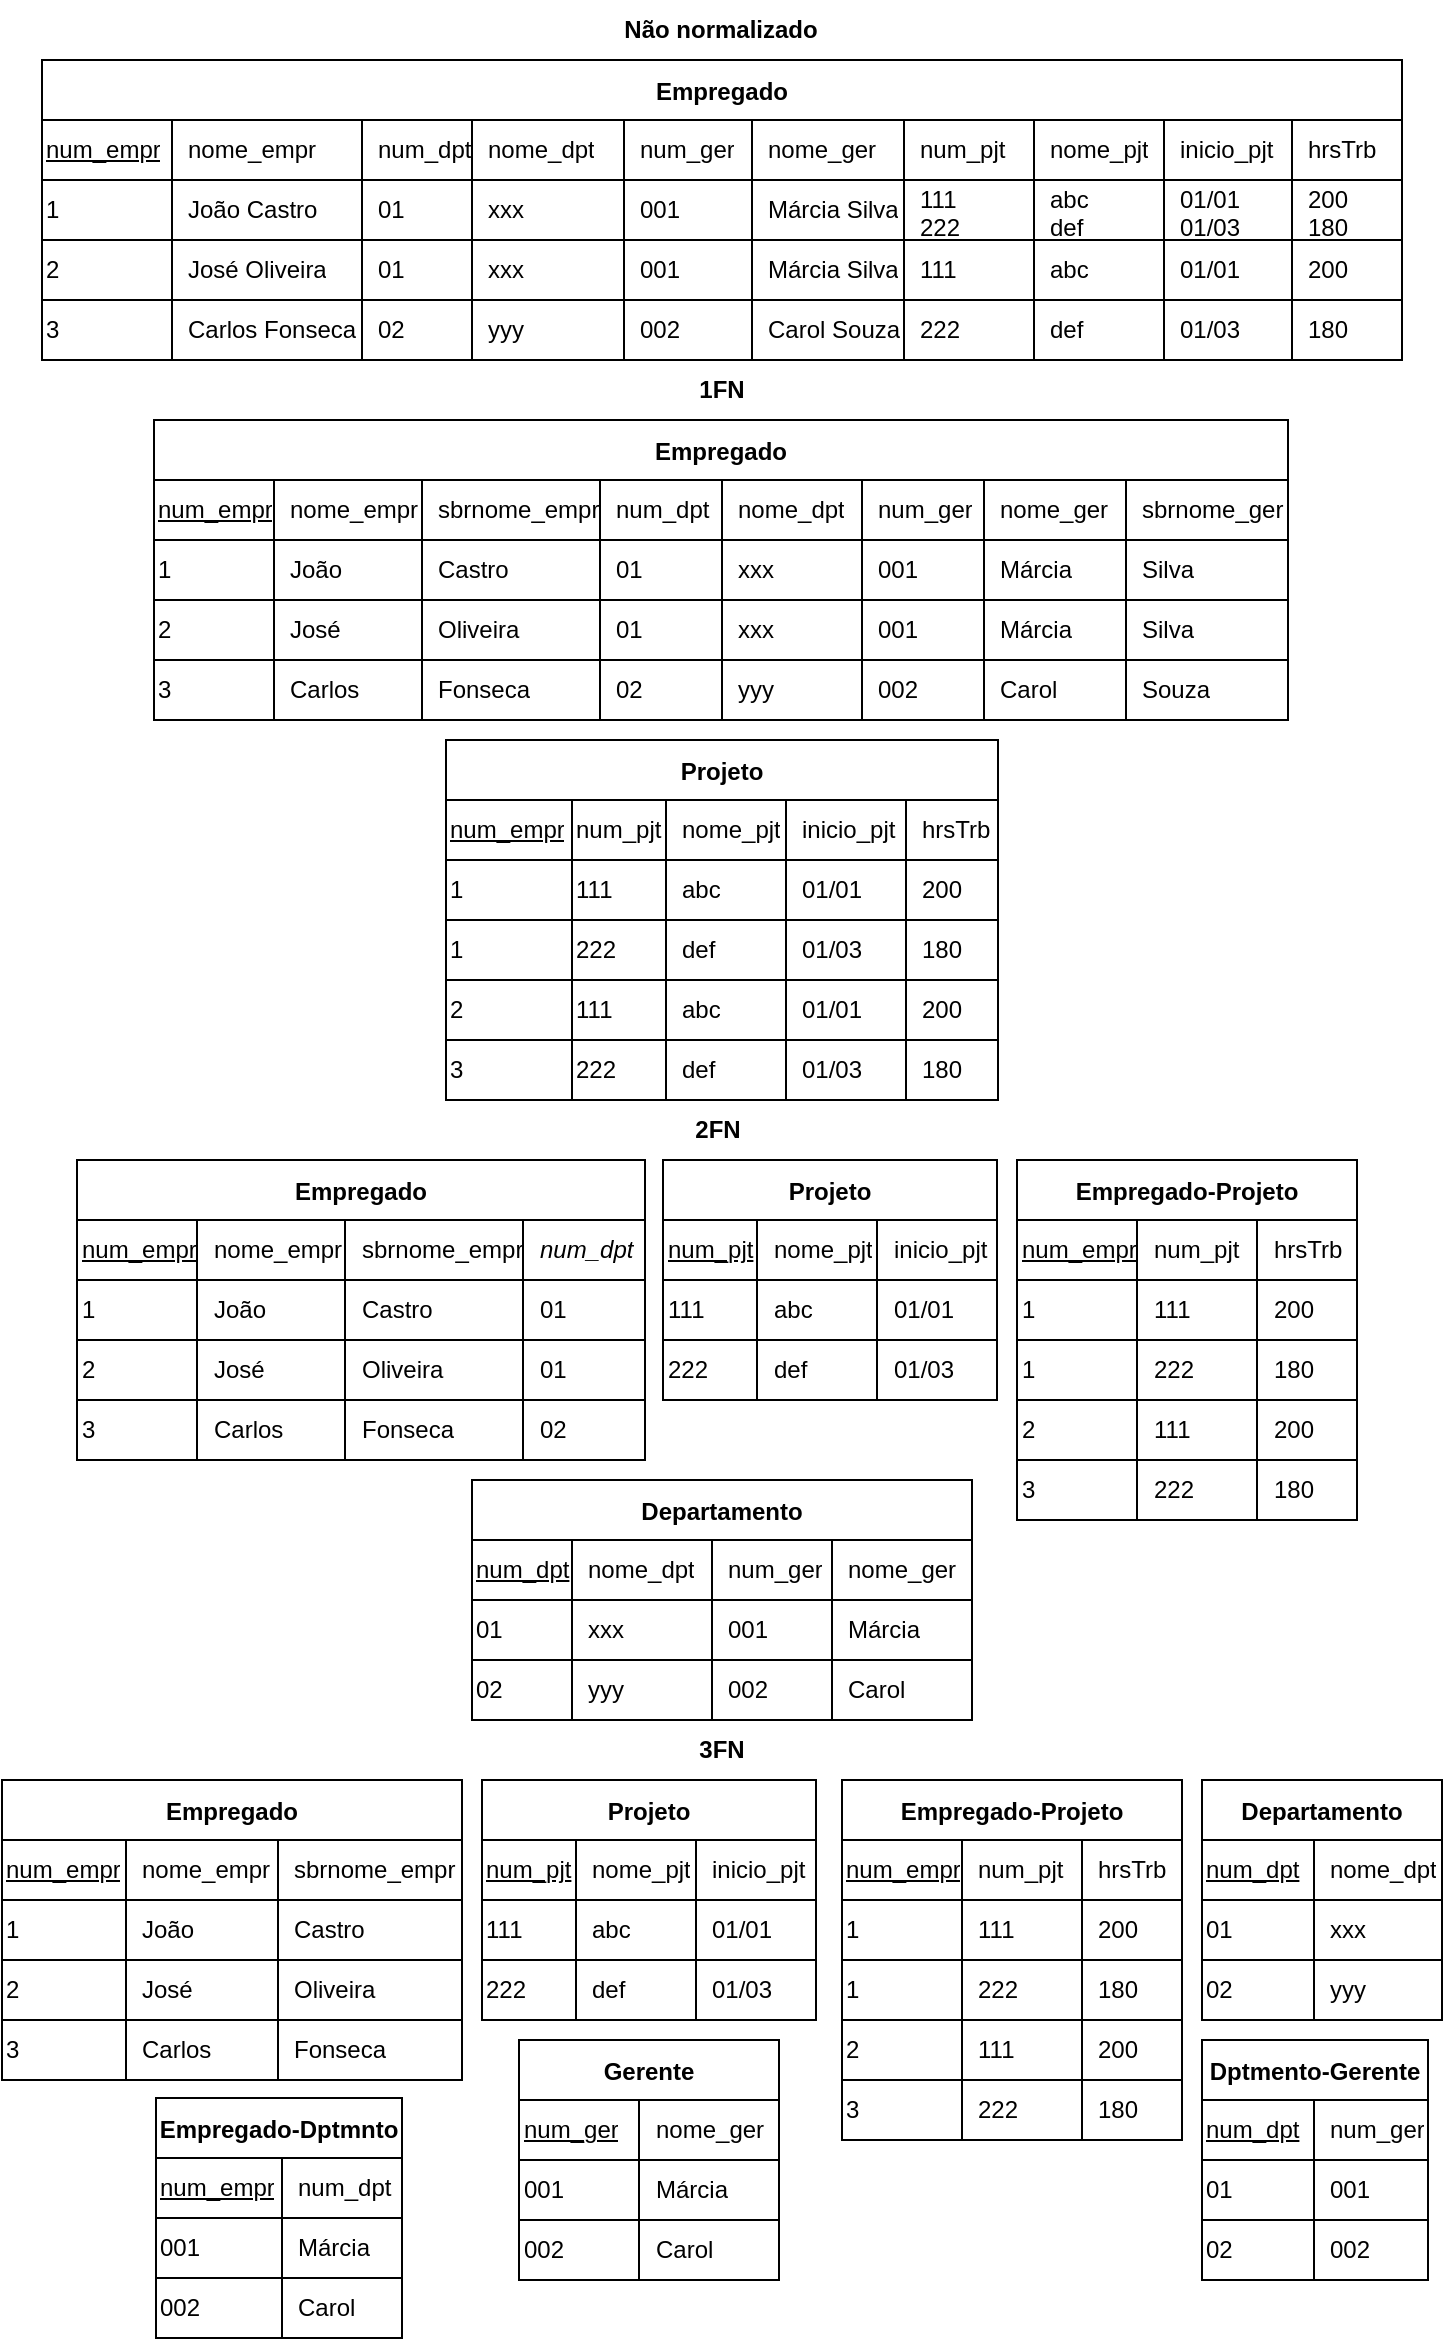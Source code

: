 <mxfile version="20.0.0" type="github" pages="5">
  <diagram id="XgE1JUOre8vWWVabGImU" name="Ex1a">
    <mxGraphModel dx="382" dy="471" grid="1" gridSize="10" guides="1" tooltips="1" connect="1" arrows="1" fold="1" page="1" pageScale="1" pageWidth="827" pageHeight="1169" math="0" shadow="0">
      <root>
        <mxCell id="0" />
        <mxCell id="1" parent="0" />
        <mxCell id="4aMcX2HvcUoKc_YDr-fY-1" value="Empregado" style="shape=table;startSize=30;container=1;collapsible=0;childLayout=tableLayout;fixedRows=1;rowLines=1;fontStyle=1;rounded=0;sketch=0;swimlaneFillColor=#FFFFFF;gradientColor=none;fillColor=default;align=center;" parent="1" vertex="1">
          <mxGeometry x="74" y="30" width="680" height="150" as="geometry" />
        </mxCell>
        <mxCell id="4aMcX2HvcUoKc_YDr-fY-11" style="shape=tableRow;horizontal=0;startSize=0;swimlaneHead=0;swimlaneBody=0;top=0;left=0;bottom=0;right=0;collapsible=0;dropTarget=0;fillColor=none;points=[[0,0.5],[1,0.5]];portConstraint=eastwest;align=center;fontStyle=0;swimlaneFillColor=#FFFFFF;" parent="4aMcX2HvcUoKc_YDr-fY-1" vertex="1">
          <mxGeometry y="30" width="680" height="30" as="geometry" />
        </mxCell>
        <mxCell id="4aMcX2HvcUoKc_YDr-fY-12" value="num_empr" style="shape=partialRectangle;html=1;whiteSpace=wrap;connectable=0;fillColor=none;top=0;left=0;bottom=0;right=0;overflow=hidden;pointerEvents=1;align=left;fontStyle=4;swimlaneFillColor=#FFFFFF;" parent="4aMcX2HvcUoKc_YDr-fY-11" vertex="1">
          <mxGeometry width="65" height="30" as="geometry">
            <mxRectangle width="65" height="30" as="alternateBounds" />
          </mxGeometry>
        </mxCell>
        <mxCell id="4aMcX2HvcUoKc_YDr-fY-13" value="nome_empr" style="shape=partialRectangle;html=1;whiteSpace=wrap;connectable=0;fillColor=none;top=0;left=0;bottom=0;right=0;align=left;spacingLeft=6;overflow=hidden;fontStyle=0;swimlaneFillColor=#FFFFFF;" parent="4aMcX2HvcUoKc_YDr-fY-11" vertex="1">
          <mxGeometry x="65" width="95" height="30" as="geometry">
            <mxRectangle width="95" height="30" as="alternateBounds" />
          </mxGeometry>
        </mxCell>
        <mxCell id="qwS5sUptbz9sXrHOpZHZ-83" value="num_dpt" style="shape=partialRectangle;html=1;whiteSpace=wrap;connectable=0;fillColor=none;top=0;left=0;bottom=0;right=0;align=left;spacingLeft=6;overflow=hidden;fontStyle=0;swimlaneFillColor=#FFFFFF;" parent="4aMcX2HvcUoKc_YDr-fY-11" vertex="1">
          <mxGeometry x="160" width="55" height="30" as="geometry">
            <mxRectangle width="55" height="30" as="alternateBounds" />
          </mxGeometry>
        </mxCell>
        <mxCell id="qwS5sUptbz9sXrHOpZHZ-79" value="nome_dpt" style="shape=partialRectangle;html=1;whiteSpace=wrap;connectable=0;fillColor=none;top=0;left=0;bottom=0;right=0;align=left;spacingLeft=6;overflow=hidden;fontStyle=0;swimlaneFillColor=#FFFFFF;" parent="4aMcX2HvcUoKc_YDr-fY-11" vertex="1">
          <mxGeometry x="215" width="76" height="30" as="geometry">
            <mxRectangle width="76" height="30" as="alternateBounds" />
          </mxGeometry>
        </mxCell>
        <mxCell id="qwS5sUptbz9sXrHOpZHZ-107" value="num_ger" style="shape=partialRectangle;html=1;whiteSpace=wrap;connectable=0;fillColor=none;top=0;left=0;bottom=0;right=0;align=left;spacingLeft=6;overflow=hidden;fontStyle=0;swimlaneFillColor=#FFFFFF;" parent="4aMcX2HvcUoKc_YDr-fY-11" vertex="1">
          <mxGeometry x="291" width="64" height="30" as="geometry">
            <mxRectangle width="64" height="30" as="alternateBounds" />
          </mxGeometry>
        </mxCell>
        <mxCell id="qwS5sUptbz9sXrHOpZHZ-103" value="nome_ger" style="shape=partialRectangle;html=1;whiteSpace=wrap;connectable=0;fillColor=none;top=0;left=0;bottom=0;right=0;align=left;spacingLeft=6;overflow=hidden;fontStyle=0;swimlaneFillColor=#FFFFFF;" parent="4aMcX2HvcUoKc_YDr-fY-11" vertex="1">
          <mxGeometry x="355" width="76" height="30" as="geometry">
            <mxRectangle width="76" height="30" as="alternateBounds" />
          </mxGeometry>
        </mxCell>
        <mxCell id="4aMcX2HvcUoKc_YDr-fY-38" value="num_pjt" style="shape=partialRectangle;html=1;whiteSpace=wrap;connectable=0;fillColor=none;top=0;left=0;bottom=0;right=0;align=left;spacingLeft=6;overflow=hidden;fontStyle=0;swimlaneFillColor=#FFFFFF;" parent="4aMcX2HvcUoKc_YDr-fY-11" vertex="1">
          <mxGeometry x="431" width="65" height="30" as="geometry">
            <mxRectangle width="65" height="30" as="alternateBounds" />
          </mxGeometry>
        </mxCell>
        <mxCell id="qwS5sUptbz9sXrHOpZHZ-115" value="nome_pjt" style="shape=partialRectangle;html=1;whiteSpace=wrap;connectable=0;fillColor=none;top=0;left=0;bottom=0;right=0;align=left;spacingLeft=6;overflow=hidden;fontStyle=0;swimlaneFillColor=#FFFFFF;" parent="4aMcX2HvcUoKc_YDr-fY-11" vertex="1">
          <mxGeometry x="496" width="65" height="30" as="geometry">
            <mxRectangle width="65" height="30" as="alternateBounds" />
          </mxGeometry>
        </mxCell>
        <mxCell id="qwS5sUptbz9sXrHOpZHZ-111" value="inicio_pjt" style="shape=partialRectangle;html=1;whiteSpace=wrap;connectable=0;fillColor=none;top=0;left=0;bottom=0;right=0;align=left;spacingLeft=6;overflow=hidden;fontStyle=0;swimlaneFillColor=#FFFFFF;" parent="4aMcX2HvcUoKc_YDr-fY-11" vertex="1">
          <mxGeometry x="561" width="64" height="30" as="geometry">
            <mxRectangle width="64" height="30" as="alternateBounds" />
          </mxGeometry>
        </mxCell>
        <mxCell id="4aMcX2HvcUoKc_YDr-fY-50" value="hrsTrb" style="shape=partialRectangle;html=1;whiteSpace=wrap;connectable=0;fillColor=none;top=0;left=0;bottom=0;right=0;align=left;spacingLeft=6;overflow=hidden;fontStyle=0;swimlaneFillColor=#FFFFFF;" parent="4aMcX2HvcUoKc_YDr-fY-11" vertex="1">
          <mxGeometry x="625" width="55" height="30" as="geometry">
            <mxRectangle width="55" height="30" as="alternateBounds" />
          </mxGeometry>
        </mxCell>
        <mxCell id="4aMcX2HvcUoKc_YDr-fY-2" value="" style="shape=tableRow;horizontal=0;startSize=0;swimlaneHead=0;swimlaneBody=0;top=0;left=0;bottom=0;right=0;collapsible=0;dropTarget=0;fillColor=none;points=[[0,0.5],[1,0.5]];portConstraint=eastwest;align=center;fontStyle=0;swimlaneFillColor=#FFFFFF;" parent="4aMcX2HvcUoKc_YDr-fY-1" vertex="1">
          <mxGeometry y="60" width="680" height="30" as="geometry" />
        </mxCell>
        <mxCell id="4aMcX2HvcUoKc_YDr-fY-3" value="1" style="shape=partialRectangle;html=1;whiteSpace=wrap;connectable=0;fillColor=none;top=0;left=0;bottom=0;right=0;overflow=hidden;pointerEvents=1;align=left;fontStyle=0;swimlaneFillColor=#FFFFFF;" parent="4aMcX2HvcUoKc_YDr-fY-2" vertex="1">
          <mxGeometry width="65" height="30" as="geometry">
            <mxRectangle width="65" height="30" as="alternateBounds" />
          </mxGeometry>
        </mxCell>
        <mxCell id="4aMcX2HvcUoKc_YDr-fY-4" value="João Castro" style="shape=partialRectangle;html=1;whiteSpace=wrap;connectable=0;fillColor=none;top=0;left=0;bottom=0;right=0;align=left;spacingLeft=6;overflow=hidden;fontStyle=0;swimlaneFillColor=#FFFFFF;" parent="4aMcX2HvcUoKc_YDr-fY-2" vertex="1">
          <mxGeometry x="65" width="95" height="30" as="geometry">
            <mxRectangle width="95" height="30" as="alternateBounds" />
          </mxGeometry>
        </mxCell>
        <mxCell id="qwS5sUptbz9sXrHOpZHZ-84" value="01" style="shape=partialRectangle;html=1;whiteSpace=wrap;connectable=0;fillColor=none;top=0;left=0;bottom=0;right=0;align=left;spacingLeft=6;overflow=hidden;fontStyle=0;swimlaneFillColor=#FFFFFF;" parent="4aMcX2HvcUoKc_YDr-fY-2" vertex="1">
          <mxGeometry x="160" width="55" height="30" as="geometry">
            <mxRectangle width="55" height="30" as="alternateBounds" />
          </mxGeometry>
        </mxCell>
        <mxCell id="qwS5sUptbz9sXrHOpZHZ-80" value="xxx" style="shape=partialRectangle;html=1;whiteSpace=wrap;connectable=0;fillColor=none;top=0;left=0;bottom=0;right=0;align=left;spacingLeft=6;overflow=hidden;fontStyle=0;swimlaneFillColor=#FFFFFF;" parent="4aMcX2HvcUoKc_YDr-fY-2" vertex="1">
          <mxGeometry x="215" width="76" height="30" as="geometry">
            <mxRectangle width="76" height="30" as="alternateBounds" />
          </mxGeometry>
        </mxCell>
        <mxCell id="qwS5sUptbz9sXrHOpZHZ-108" value="001" style="shape=partialRectangle;html=1;whiteSpace=wrap;connectable=0;fillColor=none;top=0;left=0;bottom=0;right=0;align=left;spacingLeft=6;overflow=hidden;fontStyle=0;swimlaneFillColor=#FFFFFF;" parent="4aMcX2HvcUoKc_YDr-fY-2" vertex="1">
          <mxGeometry x="291" width="64" height="30" as="geometry">
            <mxRectangle width="64" height="30" as="alternateBounds" />
          </mxGeometry>
        </mxCell>
        <mxCell id="qwS5sUptbz9sXrHOpZHZ-104" value="Márcia Silva" style="shape=partialRectangle;html=1;whiteSpace=wrap;connectable=0;fillColor=none;top=0;left=0;bottom=0;right=0;align=left;spacingLeft=6;overflow=hidden;fontStyle=0;swimlaneFillColor=#FFFFFF;" parent="4aMcX2HvcUoKc_YDr-fY-2" vertex="1">
          <mxGeometry x="355" width="76" height="30" as="geometry">
            <mxRectangle width="76" height="30" as="alternateBounds" />
          </mxGeometry>
        </mxCell>
        <mxCell id="4aMcX2HvcUoKc_YDr-fY-39" value="111&lt;br&gt;222" style="shape=partialRectangle;html=1;whiteSpace=wrap;connectable=0;fillColor=none;top=0;left=0;bottom=0;right=0;align=left;spacingLeft=6;overflow=hidden;fontStyle=0;swimlaneFillColor=#FFFFFF;" parent="4aMcX2HvcUoKc_YDr-fY-2" vertex="1">
          <mxGeometry x="431" width="65" height="30" as="geometry">
            <mxRectangle width="65" height="30" as="alternateBounds" />
          </mxGeometry>
        </mxCell>
        <mxCell id="qwS5sUptbz9sXrHOpZHZ-116" value="abc&lt;br&gt;def" style="shape=partialRectangle;html=1;whiteSpace=wrap;connectable=0;fillColor=none;top=0;left=0;bottom=0;right=0;align=left;spacingLeft=6;overflow=hidden;fontStyle=0;swimlaneFillColor=#FFFFFF;" parent="4aMcX2HvcUoKc_YDr-fY-2" vertex="1">
          <mxGeometry x="496" width="65" height="30" as="geometry">
            <mxRectangle width="65" height="30" as="alternateBounds" />
          </mxGeometry>
        </mxCell>
        <mxCell id="qwS5sUptbz9sXrHOpZHZ-112" value="01/01&lt;br&gt;01/03" style="shape=partialRectangle;html=1;whiteSpace=wrap;connectable=0;fillColor=none;top=0;left=0;bottom=0;right=0;align=left;spacingLeft=6;overflow=hidden;fontStyle=0;swimlaneFillColor=#FFFFFF;" parent="4aMcX2HvcUoKc_YDr-fY-2" vertex="1">
          <mxGeometry x="561" width="64" height="30" as="geometry">
            <mxRectangle width="64" height="30" as="alternateBounds" />
          </mxGeometry>
        </mxCell>
        <mxCell id="4aMcX2HvcUoKc_YDr-fY-51" value="200&lt;br&gt;180" style="shape=partialRectangle;html=1;whiteSpace=wrap;connectable=0;fillColor=none;top=0;left=0;bottom=0;right=0;align=left;spacingLeft=6;overflow=hidden;fontStyle=0;swimlaneFillColor=#FFFFFF;" parent="4aMcX2HvcUoKc_YDr-fY-2" vertex="1">
          <mxGeometry x="625" width="55" height="30" as="geometry">
            <mxRectangle width="55" height="30" as="alternateBounds" />
          </mxGeometry>
        </mxCell>
        <mxCell id="4aMcX2HvcUoKc_YDr-fY-5" value="" style="shape=tableRow;horizontal=0;startSize=0;swimlaneHead=0;swimlaneBody=0;top=0;left=0;bottom=0;right=0;collapsible=0;dropTarget=0;fillColor=none;points=[[0,0.5],[1,0.5]];portConstraint=eastwest;align=center;fontStyle=0;swimlaneFillColor=#FFFFFF;" parent="4aMcX2HvcUoKc_YDr-fY-1" vertex="1">
          <mxGeometry y="90" width="680" height="30" as="geometry" />
        </mxCell>
        <mxCell id="4aMcX2HvcUoKc_YDr-fY-6" value="2" style="shape=partialRectangle;html=1;whiteSpace=wrap;connectable=0;fillColor=none;top=0;left=0;bottom=0;right=0;overflow=hidden;align=left;fontStyle=0;swimlaneFillColor=#FFFFFF;" parent="4aMcX2HvcUoKc_YDr-fY-5" vertex="1">
          <mxGeometry width="65" height="30" as="geometry">
            <mxRectangle width="65" height="30" as="alternateBounds" />
          </mxGeometry>
        </mxCell>
        <mxCell id="4aMcX2HvcUoKc_YDr-fY-7" value="José Oliveira" style="shape=partialRectangle;html=1;whiteSpace=wrap;connectable=0;fillColor=none;top=0;left=0;bottom=0;right=0;align=left;spacingLeft=6;overflow=hidden;fontStyle=0;swimlaneFillColor=#FFFFFF;" parent="4aMcX2HvcUoKc_YDr-fY-5" vertex="1">
          <mxGeometry x="65" width="95" height="30" as="geometry">
            <mxRectangle width="95" height="30" as="alternateBounds" />
          </mxGeometry>
        </mxCell>
        <mxCell id="qwS5sUptbz9sXrHOpZHZ-85" value="01" style="shape=partialRectangle;html=1;whiteSpace=wrap;connectable=0;fillColor=none;top=0;left=0;bottom=0;right=0;align=left;spacingLeft=6;overflow=hidden;fontStyle=0;swimlaneFillColor=#FFFFFF;" parent="4aMcX2HvcUoKc_YDr-fY-5" vertex="1">
          <mxGeometry x="160" width="55" height="30" as="geometry">
            <mxRectangle width="55" height="30" as="alternateBounds" />
          </mxGeometry>
        </mxCell>
        <mxCell id="qwS5sUptbz9sXrHOpZHZ-81" value="xxx" style="shape=partialRectangle;html=1;whiteSpace=wrap;connectable=0;fillColor=none;top=0;left=0;bottom=0;right=0;align=left;spacingLeft=6;overflow=hidden;fontStyle=0;swimlaneFillColor=#FFFFFF;" parent="4aMcX2HvcUoKc_YDr-fY-5" vertex="1">
          <mxGeometry x="215" width="76" height="30" as="geometry">
            <mxRectangle width="76" height="30" as="alternateBounds" />
          </mxGeometry>
        </mxCell>
        <mxCell id="qwS5sUptbz9sXrHOpZHZ-109" value="001" style="shape=partialRectangle;html=1;whiteSpace=wrap;connectable=0;fillColor=none;top=0;left=0;bottom=0;right=0;align=left;spacingLeft=6;overflow=hidden;fontStyle=0;swimlaneFillColor=#FFFFFF;" parent="4aMcX2HvcUoKc_YDr-fY-5" vertex="1">
          <mxGeometry x="291" width="64" height="30" as="geometry">
            <mxRectangle width="64" height="30" as="alternateBounds" />
          </mxGeometry>
        </mxCell>
        <mxCell id="qwS5sUptbz9sXrHOpZHZ-105" value="Márcia Silva" style="shape=partialRectangle;html=1;whiteSpace=wrap;connectable=0;fillColor=none;top=0;left=0;bottom=0;right=0;align=left;spacingLeft=6;overflow=hidden;fontStyle=0;swimlaneFillColor=#FFFFFF;" parent="4aMcX2HvcUoKc_YDr-fY-5" vertex="1">
          <mxGeometry x="355" width="76" height="30" as="geometry">
            <mxRectangle width="76" height="30" as="alternateBounds" />
          </mxGeometry>
        </mxCell>
        <mxCell id="4aMcX2HvcUoKc_YDr-fY-40" value="111" style="shape=partialRectangle;html=1;whiteSpace=wrap;connectable=0;fillColor=none;top=0;left=0;bottom=0;right=0;align=left;spacingLeft=6;overflow=hidden;fontStyle=0;swimlaneFillColor=#FFFFFF;" parent="4aMcX2HvcUoKc_YDr-fY-5" vertex="1">
          <mxGeometry x="431" width="65" height="30" as="geometry">
            <mxRectangle width="65" height="30" as="alternateBounds" />
          </mxGeometry>
        </mxCell>
        <mxCell id="qwS5sUptbz9sXrHOpZHZ-117" value="abc" style="shape=partialRectangle;html=1;whiteSpace=wrap;connectable=0;fillColor=none;top=0;left=0;bottom=0;right=0;align=left;spacingLeft=6;overflow=hidden;fontStyle=0;swimlaneFillColor=#FFFFFF;" parent="4aMcX2HvcUoKc_YDr-fY-5" vertex="1">
          <mxGeometry x="496" width="65" height="30" as="geometry">
            <mxRectangle width="65" height="30" as="alternateBounds" />
          </mxGeometry>
        </mxCell>
        <mxCell id="qwS5sUptbz9sXrHOpZHZ-113" value="01/01" style="shape=partialRectangle;html=1;whiteSpace=wrap;connectable=0;fillColor=none;top=0;left=0;bottom=0;right=0;align=left;spacingLeft=6;overflow=hidden;fontStyle=0;swimlaneFillColor=#FFFFFF;" parent="4aMcX2HvcUoKc_YDr-fY-5" vertex="1">
          <mxGeometry x="561" width="64" height="30" as="geometry">
            <mxRectangle width="64" height="30" as="alternateBounds" />
          </mxGeometry>
        </mxCell>
        <mxCell id="4aMcX2HvcUoKc_YDr-fY-52" value="200" style="shape=partialRectangle;html=1;whiteSpace=wrap;connectable=0;fillColor=none;top=0;left=0;bottom=0;right=0;align=left;spacingLeft=6;overflow=hidden;fontStyle=0;swimlaneFillColor=#FFFFFF;" parent="4aMcX2HvcUoKc_YDr-fY-5" vertex="1">
          <mxGeometry x="625" width="55" height="30" as="geometry">
            <mxRectangle width="55" height="30" as="alternateBounds" />
          </mxGeometry>
        </mxCell>
        <mxCell id="4aMcX2HvcUoKc_YDr-fY-8" value="" style="shape=tableRow;horizontal=0;startSize=0;swimlaneHead=0;swimlaneBody=0;top=0;left=0;bottom=0;right=0;collapsible=0;dropTarget=0;fillColor=none;points=[[0,0.5],[1,0.5]];portConstraint=eastwest;align=center;fontStyle=0;swimlaneFillColor=#FFFFFF;" parent="4aMcX2HvcUoKc_YDr-fY-1" vertex="1">
          <mxGeometry y="120" width="680" height="30" as="geometry" />
        </mxCell>
        <mxCell id="4aMcX2HvcUoKc_YDr-fY-9" value="3" style="shape=partialRectangle;html=1;whiteSpace=wrap;connectable=0;fillColor=none;top=0;left=0;bottom=0;right=0;overflow=hidden;align=left;fontStyle=0;swimlaneFillColor=#FFFFFF;" parent="4aMcX2HvcUoKc_YDr-fY-8" vertex="1">
          <mxGeometry width="65" height="30" as="geometry">
            <mxRectangle width="65" height="30" as="alternateBounds" />
          </mxGeometry>
        </mxCell>
        <mxCell id="4aMcX2HvcUoKc_YDr-fY-10" value="Carlos Fonseca" style="shape=partialRectangle;html=1;whiteSpace=wrap;connectable=0;fillColor=none;top=0;left=0;bottom=0;right=0;align=left;spacingLeft=6;overflow=hidden;fontStyle=0;swimlaneFillColor=#FFFFFF;" parent="4aMcX2HvcUoKc_YDr-fY-8" vertex="1">
          <mxGeometry x="65" width="95" height="30" as="geometry">
            <mxRectangle width="95" height="30" as="alternateBounds" />
          </mxGeometry>
        </mxCell>
        <mxCell id="qwS5sUptbz9sXrHOpZHZ-86" value="02" style="shape=partialRectangle;html=1;whiteSpace=wrap;connectable=0;fillColor=none;top=0;left=0;bottom=0;right=0;align=left;spacingLeft=6;overflow=hidden;fontStyle=0;swimlaneFillColor=#FFFFFF;" parent="4aMcX2HvcUoKc_YDr-fY-8" vertex="1">
          <mxGeometry x="160" width="55" height="30" as="geometry">
            <mxRectangle width="55" height="30" as="alternateBounds" />
          </mxGeometry>
        </mxCell>
        <mxCell id="qwS5sUptbz9sXrHOpZHZ-82" value="yyy" style="shape=partialRectangle;html=1;whiteSpace=wrap;connectable=0;fillColor=none;top=0;left=0;bottom=0;right=0;align=left;spacingLeft=6;overflow=hidden;fontStyle=0;swimlaneFillColor=#FFFFFF;" parent="4aMcX2HvcUoKc_YDr-fY-8" vertex="1">
          <mxGeometry x="215" width="76" height="30" as="geometry">
            <mxRectangle width="76" height="30" as="alternateBounds" />
          </mxGeometry>
        </mxCell>
        <mxCell id="qwS5sUptbz9sXrHOpZHZ-110" value="002" style="shape=partialRectangle;html=1;whiteSpace=wrap;connectable=0;fillColor=none;top=0;left=0;bottom=0;right=0;align=left;spacingLeft=6;overflow=hidden;fontStyle=0;swimlaneFillColor=#FFFFFF;" parent="4aMcX2HvcUoKc_YDr-fY-8" vertex="1">
          <mxGeometry x="291" width="64" height="30" as="geometry">
            <mxRectangle width="64" height="30" as="alternateBounds" />
          </mxGeometry>
        </mxCell>
        <mxCell id="qwS5sUptbz9sXrHOpZHZ-106" value="Carol Souza" style="shape=partialRectangle;html=1;whiteSpace=wrap;connectable=0;fillColor=none;top=0;left=0;bottom=0;right=0;align=left;spacingLeft=6;overflow=hidden;fontStyle=0;swimlaneFillColor=#FFFFFF;" parent="4aMcX2HvcUoKc_YDr-fY-8" vertex="1">
          <mxGeometry x="355" width="76" height="30" as="geometry">
            <mxRectangle width="76" height="30" as="alternateBounds" />
          </mxGeometry>
        </mxCell>
        <mxCell id="4aMcX2HvcUoKc_YDr-fY-41" value="222" style="shape=partialRectangle;html=1;whiteSpace=wrap;connectable=0;fillColor=none;top=0;left=0;bottom=0;right=0;align=left;spacingLeft=6;overflow=hidden;fontStyle=0;swimlaneFillColor=#FFFFFF;" parent="4aMcX2HvcUoKc_YDr-fY-8" vertex="1">
          <mxGeometry x="431" width="65" height="30" as="geometry">
            <mxRectangle width="65" height="30" as="alternateBounds" />
          </mxGeometry>
        </mxCell>
        <mxCell id="qwS5sUptbz9sXrHOpZHZ-118" value="def" style="shape=partialRectangle;html=1;whiteSpace=wrap;connectable=0;fillColor=none;top=0;left=0;bottom=0;right=0;align=left;spacingLeft=6;overflow=hidden;fontStyle=0;swimlaneFillColor=#FFFFFF;" parent="4aMcX2HvcUoKc_YDr-fY-8" vertex="1">
          <mxGeometry x="496" width="65" height="30" as="geometry">
            <mxRectangle width="65" height="30" as="alternateBounds" />
          </mxGeometry>
        </mxCell>
        <mxCell id="qwS5sUptbz9sXrHOpZHZ-114" value="01/03" style="shape=partialRectangle;html=1;whiteSpace=wrap;connectable=0;fillColor=none;top=0;left=0;bottom=0;right=0;align=left;spacingLeft=6;overflow=hidden;fontStyle=0;swimlaneFillColor=#FFFFFF;" parent="4aMcX2HvcUoKc_YDr-fY-8" vertex="1">
          <mxGeometry x="561" width="64" height="30" as="geometry">
            <mxRectangle width="64" height="30" as="alternateBounds" />
          </mxGeometry>
        </mxCell>
        <mxCell id="4aMcX2HvcUoKc_YDr-fY-53" value="180" style="shape=partialRectangle;html=1;whiteSpace=wrap;connectable=0;fillColor=none;top=0;left=0;bottom=0;right=0;align=left;spacingLeft=6;overflow=hidden;fontStyle=0;swimlaneFillColor=#FFFFFF;" parent="4aMcX2HvcUoKc_YDr-fY-8" vertex="1">
          <mxGeometry x="625" width="55" height="30" as="geometry">
            <mxRectangle width="55" height="30" as="alternateBounds" />
          </mxGeometry>
        </mxCell>
        <mxCell id="GKqQX2r0fkiZeaBiD0wz-1" value="Departamento" style="shape=table;startSize=30;container=1;collapsible=0;childLayout=tableLayout;fixedRows=1;rowLines=1;fontStyle=1;rounded=0;sketch=0;fillColor=default;gradientColor=none;swimlaneFillColor=#FFFFFF;" parent="1" vertex="1">
          <mxGeometry x="289" y="740" width="250" height="120" as="geometry" />
        </mxCell>
        <mxCell id="GKqQX2r0fkiZeaBiD0wz-2" value="" style="shape=tableRow;horizontal=0;startSize=0;swimlaneHead=0;swimlaneBody=0;top=0;left=0;bottom=0;right=0;collapsible=0;dropTarget=0;fillColor=none;points=[[0,0.5],[1,0.5]];portConstraint=eastwest;rounded=0;sketch=0;fontStyle=0;swimlaneFillColor=#FFFFFF;" parent="GKqQX2r0fkiZeaBiD0wz-1" vertex="1">
          <mxGeometry y="30" width="250" height="30" as="geometry" />
        </mxCell>
        <mxCell id="GKqQX2r0fkiZeaBiD0wz-3" value="num_dpt" style="shape=partialRectangle;html=1;whiteSpace=wrap;connectable=0;fillColor=none;top=0;left=0;bottom=0;right=0;overflow=hidden;pointerEvents=1;rounded=0;sketch=0;fontStyle=4;align=left;swimlaneFillColor=#FFFFFF;" parent="GKqQX2r0fkiZeaBiD0wz-2" vertex="1">
          <mxGeometry width="50" height="30" as="geometry">
            <mxRectangle width="50" height="30" as="alternateBounds" />
          </mxGeometry>
        </mxCell>
        <mxCell id="GKqQX2r0fkiZeaBiD0wz-4" value="nome_dpt" style="shape=partialRectangle;html=1;whiteSpace=wrap;connectable=0;fillColor=none;top=0;left=0;bottom=0;right=0;align=left;spacingLeft=6;overflow=hidden;rounded=0;sketch=0;fontStyle=0;swimlaneFillColor=#FFFFFF;" parent="GKqQX2r0fkiZeaBiD0wz-2" vertex="1">
          <mxGeometry x="50" width="70" height="30" as="geometry">
            <mxRectangle width="70" height="30" as="alternateBounds" />
          </mxGeometry>
        </mxCell>
        <mxCell id="GKqQX2r0fkiZeaBiD0wz-11" value="num_ger" style="shape=partialRectangle;html=1;whiteSpace=wrap;connectable=0;fillColor=none;top=0;left=0;bottom=0;right=0;align=left;spacingLeft=6;overflow=hidden;rounded=0;sketch=0;fontStyle=0;swimlaneFillColor=#FFFFFF;" parent="GKqQX2r0fkiZeaBiD0wz-2" vertex="1">
          <mxGeometry x="120" width="60" height="30" as="geometry">
            <mxRectangle width="60" height="30" as="alternateBounds" />
          </mxGeometry>
        </mxCell>
        <mxCell id="qwS5sUptbz9sXrHOpZHZ-385" value="&lt;span style=&quot;font-style: normal;&quot;&gt;nome_ger&lt;/span&gt;" style="shape=partialRectangle;html=1;whiteSpace=wrap;connectable=0;fillColor=none;top=0;left=0;bottom=0;right=0;align=left;spacingLeft=6;overflow=hidden;rounded=0;sketch=0;fontStyle=2;swimlaneFillColor=#FFFFFF;" parent="GKqQX2r0fkiZeaBiD0wz-2" vertex="1">
          <mxGeometry x="180" width="70" height="30" as="geometry">
            <mxRectangle width="70" height="30" as="alternateBounds" />
          </mxGeometry>
        </mxCell>
        <mxCell id="GKqQX2r0fkiZeaBiD0wz-5" value="" style="shape=tableRow;horizontal=0;startSize=0;swimlaneHead=0;swimlaneBody=0;top=0;left=0;bottom=0;right=0;collapsible=0;dropTarget=0;fillColor=none;points=[[0,0.5],[1,0.5]];portConstraint=eastwest;rounded=0;sketch=0;fontStyle=0;swimlaneFillColor=#FFFFFF;" parent="GKqQX2r0fkiZeaBiD0wz-1" vertex="1">
          <mxGeometry y="60" width="250" height="30" as="geometry" />
        </mxCell>
        <mxCell id="GKqQX2r0fkiZeaBiD0wz-6" value="01" style="shape=partialRectangle;html=1;whiteSpace=wrap;connectable=0;fillColor=none;top=0;left=0;bottom=0;right=0;overflow=hidden;rounded=0;sketch=0;align=left;fontStyle=0;swimlaneFillColor=#FFFFFF;" parent="GKqQX2r0fkiZeaBiD0wz-5" vertex="1">
          <mxGeometry width="50" height="30" as="geometry">
            <mxRectangle width="50" height="30" as="alternateBounds" />
          </mxGeometry>
        </mxCell>
        <mxCell id="GKqQX2r0fkiZeaBiD0wz-7" value="xxx" style="shape=partialRectangle;html=1;whiteSpace=wrap;connectable=0;fillColor=none;top=0;left=0;bottom=0;right=0;align=left;spacingLeft=6;overflow=hidden;rounded=0;sketch=0;fontStyle=0;swimlaneFillColor=#FFFFFF;" parent="GKqQX2r0fkiZeaBiD0wz-5" vertex="1">
          <mxGeometry x="50" width="70" height="30" as="geometry">
            <mxRectangle width="70" height="30" as="alternateBounds" />
          </mxGeometry>
        </mxCell>
        <mxCell id="GKqQX2r0fkiZeaBiD0wz-12" value="001" style="shape=partialRectangle;html=1;whiteSpace=wrap;connectable=0;fillColor=none;top=0;left=0;bottom=0;right=0;align=left;spacingLeft=6;overflow=hidden;rounded=0;sketch=0;fontStyle=0;swimlaneFillColor=#FFFFFF;" parent="GKqQX2r0fkiZeaBiD0wz-5" vertex="1">
          <mxGeometry x="120" width="60" height="30" as="geometry">
            <mxRectangle width="60" height="30" as="alternateBounds" />
          </mxGeometry>
        </mxCell>
        <mxCell id="qwS5sUptbz9sXrHOpZHZ-386" value="Márcia" style="shape=partialRectangle;html=1;whiteSpace=wrap;connectable=0;fillColor=none;top=0;left=0;bottom=0;right=0;align=left;spacingLeft=6;overflow=hidden;rounded=0;sketch=0;fontStyle=0;swimlaneFillColor=#FFFFFF;" parent="GKqQX2r0fkiZeaBiD0wz-5" vertex="1">
          <mxGeometry x="180" width="70" height="30" as="geometry">
            <mxRectangle width="70" height="30" as="alternateBounds" />
          </mxGeometry>
        </mxCell>
        <mxCell id="GKqQX2r0fkiZeaBiD0wz-8" value="" style="shape=tableRow;horizontal=0;startSize=0;swimlaneHead=0;swimlaneBody=0;top=0;left=0;bottom=0;right=0;collapsible=0;dropTarget=0;fillColor=none;points=[[0,0.5],[1,0.5]];portConstraint=eastwest;rounded=0;sketch=0;fontStyle=0;swimlaneFillColor=#FFFFFF;" parent="GKqQX2r0fkiZeaBiD0wz-1" vertex="1">
          <mxGeometry y="90" width="250" height="30" as="geometry" />
        </mxCell>
        <mxCell id="GKqQX2r0fkiZeaBiD0wz-9" value="02" style="shape=partialRectangle;html=1;whiteSpace=wrap;connectable=0;fillColor=none;top=0;left=0;bottom=0;right=0;overflow=hidden;rounded=0;sketch=0;align=left;fontStyle=0;swimlaneFillColor=#FFFFFF;" parent="GKqQX2r0fkiZeaBiD0wz-8" vertex="1">
          <mxGeometry width="50" height="30" as="geometry">
            <mxRectangle width="50" height="30" as="alternateBounds" />
          </mxGeometry>
        </mxCell>
        <mxCell id="GKqQX2r0fkiZeaBiD0wz-10" value="yyy" style="shape=partialRectangle;html=1;whiteSpace=wrap;connectable=0;fillColor=none;top=0;left=0;bottom=0;right=0;align=left;spacingLeft=6;overflow=hidden;rounded=0;sketch=0;fontStyle=0;swimlaneFillColor=#FFFFFF;" parent="GKqQX2r0fkiZeaBiD0wz-8" vertex="1">
          <mxGeometry x="50" width="70" height="30" as="geometry">
            <mxRectangle width="70" height="30" as="alternateBounds" />
          </mxGeometry>
        </mxCell>
        <mxCell id="GKqQX2r0fkiZeaBiD0wz-13" value="002" style="shape=partialRectangle;html=1;whiteSpace=wrap;connectable=0;fillColor=none;top=0;left=0;bottom=0;right=0;align=left;spacingLeft=6;overflow=hidden;rounded=0;sketch=0;fontStyle=0;swimlaneFillColor=#FFFFFF;" parent="GKqQX2r0fkiZeaBiD0wz-8" vertex="1">
          <mxGeometry x="120" width="60" height="30" as="geometry">
            <mxRectangle width="60" height="30" as="alternateBounds" />
          </mxGeometry>
        </mxCell>
        <mxCell id="qwS5sUptbz9sXrHOpZHZ-387" value="Carol" style="shape=partialRectangle;html=1;whiteSpace=wrap;connectable=0;fillColor=none;top=0;left=0;bottom=0;right=0;align=left;spacingLeft=6;overflow=hidden;rounded=0;sketch=0;fontStyle=0;swimlaneFillColor=#FFFFFF;" parent="GKqQX2r0fkiZeaBiD0wz-8" vertex="1">
          <mxGeometry x="180" width="70" height="30" as="geometry">
            <mxRectangle width="70" height="30" as="alternateBounds" />
          </mxGeometry>
        </mxCell>
        <mxCell id="GKqQX2r0fkiZeaBiD0wz-37" value="Projeto" style="shape=table;startSize=30;container=1;collapsible=0;childLayout=tableLayout;fixedRows=1;rowLines=1;fontStyle=1;rounded=0;sketch=0;fillColor=default;gradientColor=none;swimlaneFillColor=#FFFFFF;" parent="1" vertex="1">
          <mxGeometry x="276" y="370" width="276" height="180" as="geometry" />
        </mxCell>
        <mxCell id="GKqQX2r0fkiZeaBiD0wz-38" value="" style="shape=tableRow;horizontal=0;startSize=0;swimlaneHead=0;swimlaneBody=0;top=0;left=0;bottom=0;right=0;collapsible=0;dropTarget=0;fillColor=none;points=[[0,0.5],[1,0.5]];portConstraint=eastwest;rounded=0;sketch=0;fontStyle=0;swimlaneFillColor=#FFFFFF;" parent="GKqQX2r0fkiZeaBiD0wz-37" vertex="1">
          <mxGeometry y="30" width="276" height="30" as="geometry" />
        </mxCell>
        <mxCell id="qwS5sUptbz9sXrHOpZHZ-187" value="num_empr" style="shape=partialRectangle;html=1;whiteSpace=wrap;connectable=0;fillColor=none;top=0;left=0;bottom=0;right=0;overflow=hidden;pointerEvents=1;rounded=0;sketch=0;fontStyle=4;align=left;swimlaneFillColor=#FFFFFF;" parent="GKqQX2r0fkiZeaBiD0wz-38" vertex="1">
          <mxGeometry width="63" height="30" as="geometry">
            <mxRectangle width="63" height="30" as="alternateBounds" />
          </mxGeometry>
        </mxCell>
        <mxCell id="GKqQX2r0fkiZeaBiD0wz-39" value="num_pjt" style="shape=partialRectangle;html=1;whiteSpace=wrap;connectable=0;fillColor=none;top=0;left=0;bottom=0;right=0;overflow=hidden;pointerEvents=1;rounded=0;sketch=0;fontStyle=0;align=left;swimlaneFillColor=#FFFFFF;" parent="GKqQX2r0fkiZeaBiD0wz-38" vertex="1">
          <mxGeometry x="63" width="47" height="30" as="geometry">
            <mxRectangle width="47" height="30" as="alternateBounds" />
          </mxGeometry>
        </mxCell>
        <mxCell id="GKqQX2r0fkiZeaBiD0wz-40" value="nome_pjt" style="shape=partialRectangle;html=1;whiteSpace=wrap;connectable=0;fillColor=none;top=0;left=0;bottom=0;right=0;align=left;spacingLeft=6;overflow=hidden;rounded=0;sketch=0;fontStyle=0;swimlaneFillColor=#FFFFFF;" parent="GKqQX2r0fkiZeaBiD0wz-38" vertex="1">
          <mxGeometry x="110" width="60" height="30" as="geometry">
            <mxRectangle width="60" height="30" as="alternateBounds" />
          </mxGeometry>
        </mxCell>
        <mxCell id="GKqQX2r0fkiZeaBiD0wz-41" value="&lt;span style=&quot;&quot;&gt;inicio_pjt&lt;/span&gt;" style="shape=partialRectangle;html=1;whiteSpace=wrap;connectable=0;fillColor=none;top=0;left=0;bottom=0;right=0;align=left;spacingLeft=6;overflow=hidden;rounded=0;sketch=0;fontStyle=0;swimlaneFillColor=#FFFFFF;" parent="GKqQX2r0fkiZeaBiD0wz-38" vertex="1">
          <mxGeometry x="170" width="60" height="30" as="geometry">
            <mxRectangle width="60" height="30" as="alternateBounds" />
          </mxGeometry>
        </mxCell>
        <mxCell id="GKqQX2r0fkiZeaBiD0wz-56" value="&lt;span style=&quot;&quot;&gt;hrsTrb&lt;/span&gt;" style="shape=partialRectangle;html=1;whiteSpace=wrap;connectable=0;fillColor=none;top=0;left=0;bottom=0;right=0;align=left;spacingLeft=6;overflow=hidden;rounded=0;sketch=0;fontStyle=0;swimlaneFillColor=#FFFFFF;" parent="GKqQX2r0fkiZeaBiD0wz-38" vertex="1">
          <mxGeometry x="230" width="46" height="30" as="geometry">
            <mxRectangle width="46" height="30" as="alternateBounds" />
          </mxGeometry>
        </mxCell>
        <mxCell id="GKqQX2r0fkiZeaBiD0wz-42" value="" style="shape=tableRow;horizontal=0;startSize=0;swimlaneHead=0;swimlaneBody=0;top=0;left=0;bottom=0;right=0;collapsible=0;dropTarget=0;fillColor=none;points=[[0,0.5],[1,0.5]];portConstraint=eastwest;rounded=0;sketch=0;fontStyle=0;swimlaneFillColor=#FFFFFF;" parent="GKqQX2r0fkiZeaBiD0wz-37" vertex="1">
          <mxGeometry y="60" width="276" height="30" as="geometry" />
        </mxCell>
        <mxCell id="qwS5sUptbz9sXrHOpZHZ-188" value="1" style="shape=partialRectangle;html=1;whiteSpace=wrap;connectable=0;fillColor=none;top=0;left=0;bottom=0;right=0;overflow=hidden;rounded=0;sketch=0;align=left;fontStyle=0;swimlaneFillColor=#FFFFFF;" parent="GKqQX2r0fkiZeaBiD0wz-42" vertex="1">
          <mxGeometry width="63" height="30" as="geometry">
            <mxRectangle width="63" height="30" as="alternateBounds" />
          </mxGeometry>
        </mxCell>
        <mxCell id="GKqQX2r0fkiZeaBiD0wz-43" value="111" style="shape=partialRectangle;html=1;whiteSpace=wrap;connectable=0;fillColor=none;top=0;left=0;bottom=0;right=0;overflow=hidden;rounded=0;sketch=0;align=left;fontStyle=0;swimlaneFillColor=#FFFFFF;" parent="GKqQX2r0fkiZeaBiD0wz-42" vertex="1">
          <mxGeometry x="63" width="47" height="30" as="geometry">
            <mxRectangle width="47" height="30" as="alternateBounds" />
          </mxGeometry>
        </mxCell>
        <mxCell id="GKqQX2r0fkiZeaBiD0wz-44" value="abc" style="shape=partialRectangle;html=1;whiteSpace=wrap;connectable=0;fillColor=none;top=0;left=0;bottom=0;right=0;align=left;spacingLeft=6;overflow=hidden;rounded=0;sketch=0;fontStyle=0;swimlaneFillColor=#FFFFFF;" parent="GKqQX2r0fkiZeaBiD0wz-42" vertex="1">
          <mxGeometry x="110" width="60" height="30" as="geometry">
            <mxRectangle width="60" height="30" as="alternateBounds" />
          </mxGeometry>
        </mxCell>
        <mxCell id="GKqQX2r0fkiZeaBiD0wz-45" value="01/01" style="shape=partialRectangle;html=1;whiteSpace=wrap;connectable=0;fillColor=none;top=0;left=0;bottom=0;right=0;align=left;spacingLeft=6;overflow=hidden;rounded=0;sketch=0;fontStyle=0;swimlaneFillColor=#FFFFFF;" parent="GKqQX2r0fkiZeaBiD0wz-42" vertex="1">
          <mxGeometry x="170" width="60" height="30" as="geometry">
            <mxRectangle width="60" height="30" as="alternateBounds" />
          </mxGeometry>
        </mxCell>
        <mxCell id="GKqQX2r0fkiZeaBiD0wz-57" value="200" style="shape=partialRectangle;html=1;whiteSpace=wrap;connectable=0;fillColor=none;top=0;left=0;bottom=0;right=0;align=left;spacingLeft=6;overflow=hidden;rounded=0;sketch=0;fontStyle=0;swimlaneFillColor=#FFFFFF;" parent="GKqQX2r0fkiZeaBiD0wz-42" vertex="1">
          <mxGeometry x="230" width="46" height="30" as="geometry">
            <mxRectangle width="46" height="30" as="alternateBounds" />
          </mxGeometry>
        </mxCell>
        <mxCell id="GKqQX2r0fkiZeaBiD0wz-46" value="" style="shape=tableRow;horizontal=0;startSize=0;swimlaneHead=0;swimlaneBody=0;top=0;left=0;bottom=0;right=0;collapsible=0;dropTarget=0;fillColor=none;points=[[0,0.5],[1,0.5]];portConstraint=eastwest;rounded=0;sketch=0;fontStyle=0;swimlaneFillColor=#FFFFFF;" parent="GKqQX2r0fkiZeaBiD0wz-37" vertex="1">
          <mxGeometry y="90" width="276" height="30" as="geometry" />
        </mxCell>
        <mxCell id="qwS5sUptbz9sXrHOpZHZ-189" value="1" style="shape=partialRectangle;html=1;whiteSpace=wrap;connectable=0;fillColor=none;top=0;left=0;bottom=0;right=0;overflow=hidden;rounded=0;sketch=0;align=left;fontStyle=0;swimlaneFillColor=#FFFFFF;" parent="GKqQX2r0fkiZeaBiD0wz-46" vertex="1">
          <mxGeometry width="63" height="30" as="geometry">
            <mxRectangle width="63" height="30" as="alternateBounds" />
          </mxGeometry>
        </mxCell>
        <mxCell id="GKqQX2r0fkiZeaBiD0wz-47" value="222" style="shape=partialRectangle;html=1;whiteSpace=wrap;connectable=0;fillColor=none;top=0;left=0;bottom=0;right=0;overflow=hidden;rounded=0;sketch=0;align=left;fontStyle=0;swimlaneFillColor=#FFFFFF;" parent="GKqQX2r0fkiZeaBiD0wz-46" vertex="1">
          <mxGeometry x="63" width="47" height="30" as="geometry">
            <mxRectangle width="47" height="30" as="alternateBounds" />
          </mxGeometry>
        </mxCell>
        <mxCell id="GKqQX2r0fkiZeaBiD0wz-48" value="def" style="shape=partialRectangle;html=1;whiteSpace=wrap;connectable=0;fillColor=none;top=0;left=0;bottom=0;right=0;align=left;spacingLeft=6;overflow=hidden;rounded=0;sketch=0;fontStyle=0;swimlaneFillColor=#FFFFFF;" parent="GKqQX2r0fkiZeaBiD0wz-46" vertex="1">
          <mxGeometry x="110" width="60" height="30" as="geometry">
            <mxRectangle width="60" height="30" as="alternateBounds" />
          </mxGeometry>
        </mxCell>
        <mxCell id="GKqQX2r0fkiZeaBiD0wz-49" value="01/03" style="shape=partialRectangle;html=1;whiteSpace=wrap;connectable=0;fillColor=none;top=0;left=0;bottom=0;right=0;align=left;spacingLeft=6;overflow=hidden;rounded=0;sketch=0;fontStyle=0;swimlaneFillColor=#FFFFFF;" parent="GKqQX2r0fkiZeaBiD0wz-46" vertex="1">
          <mxGeometry x="170" width="60" height="30" as="geometry">
            <mxRectangle width="60" height="30" as="alternateBounds" />
          </mxGeometry>
        </mxCell>
        <mxCell id="GKqQX2r0fkiZeaBiD0wz-58" value="180" style="shape=partialRectangle;html=1;whiteSpace=wrap;connectable=0;fillColor=none;top=0;left=0;bottom=0;right=0;align=left;spacingLeft=6;overflow=hidden;rounded=0;sketch=0;fontStyle=0;swimlaneFillColor=#FFFFFF;" parent="GKqQX2r0fkiZeaBiD0wz-46" vertex="1">
          <mxGeometry x="230" width="46" height="30" as="geometry">
            <mxRectangle width="46" height="30" as="alternateBounds" />
          </mxGeometry>
        </mxCell>
        <mxCell id="qwS5sUptbz9sXrHOpZHZ-190" style="shape=tableRow;horizontal=0;startSize=0;swimlaneHead=0;swimlaneBody=0;top=0;left=0;bottom=0;right=0;collapsible=0;dropTarget=0;fillColor=none;points=[[0,0.5],[1,0.5]];portConstraint=eastwest;rounded=0;sketch=0;fontStyle=0;swimlaneFillColor=#FFFFFF;" parent="GKqQX2r0fkiZeaBiD0wz-37" vertex="1">
          <mxGeometry y="120" width="276" height="30" as="geometry" />
        </mxCell>
        <mxCell id="qwS5sUptbz9sXrHOpZHZ-191" value="2" style="shape=partialRectangle;html=1;whiteSpace=wrap;connectable=0;fillColor=none;top=0;left=0;bottom=0;right=0;overflow=hidden;rounded=0;sketch=0;align=left;fontStyle=0;swimlaneFillColor=#FFFFFF;" parent="qwS5sUptbz9sXrHOpZHZ-190" vertex="1">
          <mxGeometry width="63" height="30" as="geometry">
            <mxRectangle width="63" height="30" as="alternateBounds" />
          </mxGeometry>
        </mxCell>
        <mxCell id="qwS5sUptbz9sXrHOpZHZ-192" value="111" style="shape=partialRectangle;html=1;whiteSpace=wrap;connectable=0;fillColor=none;top=0;left=0;bottom=0;right=0;overflow=hidden;rounded=0;sketch=0;align=left;fontStyle=0;swimlaneFillColor=#FFFFFF;" parent="qwS5sUptbz9sXrHOpZHZ-190" vertex="1">
          <mxGeometry x="63" width="47" height="30" as="geometry">
            <mxRectangle width="47" height="30" as="alternateBounds" />
          </mxGeometry>
        </mxCell>
        <mxCell id="qwS5sUptbz9sXrHOpZHZ-193" value="abc" style="shape=partialRectangle;html=1;whiteSpace=wrap;connectable=0;fillColor=none;top=0;left=0;bottom=0;right=0;align=left;spacingLeft=6;overflow=hidden;rounded=0;sketch=0;fontStyle=0;swimlaneFillColor=#FFFFFF;" parent="qwS5sUptbz9sXrHOpZHZ-190" vertex="1">
          <mxGeometry x="110" width="60" height="30" as="geometry">
            <mxRectangle width="60" height="30" as="alternateBounds" />
          </mxGeometry>
        </mxCell>
        <mxCell id="qwS5sUptbz9sXrHOpZHZ-194" value="01/01" style="shape=partialRectangle;html=1;whiteSpace=wrap;connectable=0;fillColor=none;top=0;left=0;bottom=0;right=0;align=left;spacingLeft=6;overflow=hidden;rounded=0;sketch=0;fontStyle=0;swimlaneFillColor=#FFFFFF;" parent="qwS5sUptbz9sXrHOpZHZ-190" vertex="1">
          <mxGeometry x="170" width="60" height="30" as="geometry">
            <mxRectangle width="60" height="30" as="alternateBounds" />
          </mxGeometry>
        </mxCell>
        <mxCell id="qwS5sUptbz9sXrHOpZHZ-195" value="200" style="shape=partialRectangle;html=1;whiteSpace=wrap;connectable=0;fillColor=none;top=0;left=0;bottom=0;right=0;align=left;spacingLeft=6;overflow=hidden;rounded=0;sketch=0;fontStyle=0;swimlaneFillColor=#FFFFFF;" parent="qwS5sUptbz9sXrHOpZHZ-190" vertex="1">
          <mxGeometry x="230" width="46" height="30" as="geometry">
            <mxRectangle width="46" height="30" as="alternateBounds" />
          </mxGeometry>
        </mxCell>
        <mxCell id="qwS5sUptbz9sXrHOpZHZ-196" style="shape=tableRow;horizontal=0;startSize=0;swimlaneHead=0;swimlaneBody=0;top=0;left=0;bottom=0;right=0;collapsible=0;dropTarget=0;fillColor=none;points=[[0,0.5],[1,0.5]];portConstraint=eastwest;rounded=0;sketch=0;fontStyle=0;swimlaneFillColor=#FFFFFF;" parent="GKqQX2r0fkiZeaBiD0wz-37" vertex="1">
          <mxGeometry y="150" width="276" height="30" as="geometry" />
        </mxCell>
        <mxCell id="qwS5sUptbz9sXrHOpZHZ-197" value="3" style="shape=partialRectangle;html=1;whiteSpace=wrap;connectable=0;fillColor=none;top=0;left=0;bottom=0;right=0;overflow=hidden;rounded=0;sketch=0;align=left;fontStyle=0;swimlaneFillColor=#FFFFFF;" parent="qwS5sUptbz9sXrHOpZHZ-196" vertex="1">
          <mxGeometry width="63" height="30" as="geometry">
            <mxRectangle width="63" height="30" as="alternateBounds" />
          </mxGeometry>
        </mxCell>
        <mxCell id="qwS5sUptbz9sXrHOpZHZ-198" value="222" style="shape=partialRectangle;html=1;whiteSpace=wrap;connectable=0;fillColor=none;top=0;left=0;bottom=0;right=0;overflow=hidden;rounded=0;sketch=0;align=left;fontStyle=0;swimlaneFillColor=#FFFFFF;" parent="qwS5sUptbz9sXrHOpZHZ-196" vertex="1">
          <mxGeometry x="63" width="47" height="30" as="geometry">
            <mxRectangle width="47" height="30" as="alternateBounds" />
          </mxGeometry>
        </mxCell>
        <mxCell id="qwS5sUptbz9sXrHOpZHZ-199" value="def" style="shape=partialRectangle;html=1;whiteSpace=wrap;connectable=0;fillColor=none;top=0;left=0;bottom=0;right=0;align=left;spacingLeft=6;overflow=hidden;rounded=0;sketch=0;fontStyle=0;swimlaneFillColor=#FFFFFF;" parent="qwS5sUptbz9sXrHOpZHZ-196" vertex="1">
          <mxGeometry x="110" width="60" height="30" as="geometry">
            <mxRectangle width="60" height="30" as="alternateBounds" />
          </mxGeometry>
        </mxCell>
        <mxCell id="qwS5sUptbz9sXrHOpZHZ-200" value="01/03" style="shape=partialRectangle;html=1;whiteSpace=wrap;connectable=0;fillColor=none;top=0;left=0;bottom=0;right=0;align=left;spacingLeft=6;overflow=hidden;rounded=0;sketch=0;fontStyle=0;swimlaneFillColor=#FFFFFF;" parent="qwS5sUptbz9sXrHOpZHZ-196" vertex="1">
          <mxGeometry x="170" width="60" height="30" as="geometry">
            <mxRectangle width="60" height="30" as="alternateBounds" />
          </mxGeometry>
        </mxCell>
        <mxCell id="qwS5sUptbz9sXrHOpZHZ-201" value="180" style="shape=partialRectangle;html=1;whiteSpace=wrap;connectable=0;fillColor=none;top=0;left=0;bottom=0;right=0;align=left;spacingLeft=6;overflow=hidden;rounded=0;sketch=0;fontStyle=0;swimlaneFillColor=#FFFFFF;" parent="qwS5sUptbz9sXrHOpZHZ-196" vertex="1">
          <mxGeometry x="230" width="46" height="30" as="geometry">
            <mxRectangle width="46" height="30" as="alternateBounds" />
          </mxGeometry>
        </mxCell>
        <mxCell id="qwS5sUptbz9sXrHOpZHZ-119" value="Não normalizado" style="text;html=1;strokeColor=none;fillColor=none;align=center;verticalAlign=middle;whiteSpace=wrap;rounded=0;fontStyle=1;swimlaneFillColor=#FFFFFF;" parent="1" vertex="1">
          <mxGeometry x="331" width="165" height="30" as="geometry" />
        </mxCell>
        <mxCell id="qwS5sUptbz9sXrHOpZHZ-120" value="1FN" style="text;html=1;strokeColor=none;fillColor=none;align=center;verticalAlign=middle;whiteSpace=wrap;rounded=0;fontStyle=1;swimlaneFillColor=#FFFFFF;" parent="1" vertex="1">
          <mxGeometry x="384" y="180" width="60" height="30" as="geometry" />
        </mxCell>
        <mxCell id="qwS5sUptbz9sXrHOpZHZ-121" value="Empregado" style="shape=table;startSize=30;container=1;collapsible=0;childLayout=tableLayout;fixedRows=1;rowLines=1;fontStyle=1;rounded=0;sketch=0;fillColor=default;gradientColor=none;swimlaneFillColor=#FFFFFF;" parent="1" vertex="1">
          <mxGeometry x="130" y="210" width="567" height="150" as="geometry" />
        </mxCell>
        <mxCell id="qwS5sUptbz9sXrHOpZHZ-122" value="" style="shape=tableRow;horizontal=0;startSize=0;swimlaneHead=0;swimlaneBody=0;top=0;left=0;bottom=0;right=0;collapsible=0;dropTarget=0;fillColor=none;points=[[0,0.5],[1,0.5]];portConstraint=eastwest;rounded=0;sketch=0;fontStyle=0;swimlaneFillColor=#FFFFFF;" parent="qwS5sUptbz9sXrHOpZHZ-121" vertex="1">
          <mxGeometry y="30" width="567" height="30" as="geometry" />
        </mxCell>
        <mxCell id="qwS5sUptbz9sXrHOpZHZ-123" value="num_empr" style="shape=partialRectangle;html=1;whiteSpace=wrap;connectable=0;fillColor=none;top=0;left=0;bottom=0;right=0;overflow=hidden;pointerEvents=1;rounded=0;sketch=0;fontStyle=4;align=left;swimlaneFillColor=#FFFFFF;" parent="qwS5sUptbz9sXrHOpZHZ-122" vertex="1">
          <mxGeometry width="60" height="30" as="geometry">
            <mxRectangle width="60" height="30" as="alternateBounds" />
          </mxGeometry>
        </mxCell>
        <mxCell id="qwS5sUptbz9sXrHOpZHZ-124" value="nome_empr" style="shape=partialRectangle;html=1;whiteSpace=wrap;connectable=0;fillColor=none;top=0;left=0;bottom=0;right=0;align=left;spacingLeft=6;overflow=hidden;rounded=0;sketch=0;fontStyle=0;swimlaneFillColor=#FFFFFF;" parent="qwS5sUptbz9sXrHOpZHZ-122" vertex="1">
          <mxGeometry x="60" width="74" height="30" as="geometry">
            <mxRectangle width="74" height="30" as="alternateBounds" />
          </mxGeometry>
        </mxCell>
        <mxCell id="qwS5sUptbz9sXrHOpZHZ-147" value="sbrnome_empr" style="shape=partialRectangle;html=1;whiteSpace=wrap;connectable=0;fillColor=none;top=0;left=0;bottom=0;right=0;align=left;spacingLeft=6;overflow=hidden;rounded=0;sketch=0;fontStyle=0;swimlaneFillColor=#FFFFFF;" parent="qwS5sUptbz9sXrHOpZHZ-122" vertex="1">
          <mxGeometry x="134" width="89" height="30" as="geometry">
            <mxRectangle width="89" height="30" as="alternateBounds" />
          </mxGeometry>
        </mxCell>
        <mxCell id="qwS5sUptbz9sXrHOpZHZ-125" value="&lt;span style=&quot;&quot;&gt;num_dpt&lt;/span&gt;" style="shape=partialRectangle;html=1;whiteSpace=wrap;connectable=0;fillColor=none;top=0;left=0;bottom=0;right=0;align=left;spacingLeft=6;overflow=hidden;rounded=0;sketch=0;fontStyle=0;swimlaneFillColor=#FFFFFF;" parent="qwS5sUptbz9sXrHOpZHZ-122" vertex="1">
          <mxGeometry x="223" width="61" height="30" as="geometry">
            <mxRectangle width="61" height="30" as="alternateBounds" />
          </mxGeometry>
        </mxCell>
        <mxCell id="qwS5sUptbz9sXrHOpZHZ-142" value="&lt;span style=&quot;&quot;&gt;nome_dpt&lt;/span&gt;" style="shape=partialRectangle;html=1;whiteSpace=wrap;connectable=0;fillColor=none;top=0;left=0;bottom=0;right=0;align=left;spacingLeft=6;overflow=hidden;rounded=0;sketch=0;fontStyle=0;swimlaneFillColor=#FFFFFF;" parent="qwS5sUptbz9sXrHOpZHZ-122" vertex="1">
          <mxGeometry x="284" width="70" height="30" as="geometry">
            <mxRectangle width="70" height="30" as="alternateBounds" />
          </mxGeometry>
        </mxCell>
        <mxCell id="qwS5sUptbz9sXrHOpZHZ-152" value="&lt;span style=&quot;&quot;&gt;num_ger&lt;/span&gt;" style="shape=partialRectangle;html=1;whiteSpace=wrap;connectable=0;fillColor=none;top=0;left=0;bottom=0;right=0;align=left;spacingLeft=6;overflow=hidden;rounded=0;sketch=0;fontStyle=0;swimlaneFillColor=#FFFFFF;" parent="qwS5sUptbz9sXrHOpZHZ-122" vertex="1">
          <mxGeometry x="354" width="61" height="30" as="geometry">
            <mxRectangle width="61" height="30" as="alternateBounds" />
          </mxGeometry>
        </mxCell>
        <mxCell id="qwS5sUptbz9sXrHOpZHZ-157" value="nome_ger" style="shape=partialRectangle;html=1;whiteSpace=wrap;connectable=0;fillColor=none;top=0;left=0;bottom=0;right=0;align=left;spacingLeft=6;overflow=hidden;rounded=0;sketch=0;fontStyle=0;swimlaneFillColor=#FFFFFF;" parent="qwS5sUptbz9sXrHOpZHZ-122" vertex="1">
          <mxGeometry x="415" width="71" height="30" as="geometry">
            <mxRectangle width="71" height="30" as="alternateBounds" />
          </mxGeometry>
        </mxCell>
        <mxCell id="qwS5sUptbz9sXrHOpZHZ-162" value="sbrnome_ger" style="shape=partialRectangle;html=1;whiteSpace=wrap;connectable=0;fillColor=none;top=0;left=0;bottom=0;right=0;align=left;spacingLeft=6;overflow=hidden;rounded=0;sketch=0;fontStyle=0;swimlaneFillColor=#FFFFFF;" parent="qwS5sUptbz9sXrHOpZHZ-122" vertex="1">
          <mxGeometry x="486" width="81" height="30" as="geometry">
            <mxRectangle width="81" height="30" as="alternateBounds" />
          </mxGeometry>
        </mxCell>
        <mxCell id="qwS5sUptbz9sXrHOpZHZ-126" value="" style="shape=tableRow;horizontal=0;startSize=0;swimlaneHead=0;swimlaneBody=0;top=0;left=0;bottom=0;right=0;collapsible=0;dropTarget=0;fillColor=none;points=[[0,0.5],[1,0.5]];portConstraint=eastwest;rounded=0;sketch=0;fontStyle=0;swimlaneFillColor=#FFFFFF;" parent="qwS5sUptbz9sXrHOpZHZ-121" vertex="1">
          <mxGeometry y="60" width="567" height="30" as="geometry" />
        </mxCell>
        <mxCell id="qwS5sUptbz9sXrHOpZHZ-127" value="1" style="shape=partialRectangle;html=1;whiteSpace=wrap;connectable=0;fillColor=none;top=0;left=0;bottom=0;right=0;overflow=hidden;rounded=0;sketch=0;align=left;fontStyle=0;swimlaneFillColor=#FFFFFF;" parent="qwS5sUptbz9sXrHOpZHZ-126" vertex="1">
          <mxGeometry width="60" height="30" as="geometry">
            <mxRectangle width="60" height="30" as="alternateBounds" />
          </mxGeometry>
        </mxCell>
        <mxCell id="qwS5sUptbz9sXrHOpZHZ-128" value="João" style="shape=partialRectangle;html=1;whiteSpace=wrap;connectable=0;fillColor=none;top=0;left=0;bottom=0;right=0;align=left;spacingLeft=6;overflow=hidden;rounded=0;sketch=0;fontStyle=0;swimlaneFillColor=#FFFFFF;" parent="qwS5sUptbz9sXrHOpZHZ-126" vertex="1">
          <mxGeometry x="60" width="74" height="30" as="geometry">
            <mxRectangle width="74" height="30" as="alternateBounds" />
          </mxGeometry>
        </mxCell>
        <mxCell id="qwS5sUptbz9sXrHOpZHZ-148" value="Castro" style="shape=partialRectangle;html=1;whiteSpace=wrap;connectable=0;fillColor=none;top=0;left=0;bottom=0;right=0;align=left;spacingLeft=6;overflow=hidden;rounded=0;sketch=0;fontStyle=0;swimlaneFillColor=#FFFFFF;" parent="qwS5sUptbz9sXrHOpZHZ-126" vertex="1">
          <mxGeometry x="134" width="89" height="30" as="geometry">
            <mxRectangle width="89" height="30" as="alternateBounds" />
          </mxGeometry>
        </mxCell>
        <mxCell id="qwS5sUptbz9sXrHOpZHZ-129" value="01" style="shape=partialRectangle;html=1;whiteSpace=wrap;connectable=0;fillColor=none;top=0;left=0;bottom=0;right=0;align=left;spacingLeft=6;overflow=hidden;rounded=0;sketch=0;fontStyle=0;swimlaneFillColor=#FFFFFF;" parent="qwS5sUptbz9sXrHOpZHZ-126" vertex="1">
          <mxGeometry x="223" width="61" height="30" as="geometry">
            <mxRectangle width="61" height="30" as="alternateBounds" />
          </mxGeometry>
        </mxCell>
        <mxCell id="qwS5sUptbz9sXrHOpZHZ-143" value="xxx" style="shape=partialRectangle;html=1;whiteSpace=wrap;connectable=0;fillColor=none;top=0;left=0;bottom=0;right=0;align=left;spacingLeft=6;overflow=hidden;rounded=0;sketch=0;fontStyle=0;swimlaneFillColor=#FFFFFF;" parent="qwS5sUptbz9sXrHOpZHZ-126" vertex="1">
          <mxGeometry x="284" width="70" height="30" as="geometry">
            <mxRectangle width="70" height="30" as="alternateBounds" />
          </mxGeometry>
        </mxCell>
        <mxCell id="qwS5sUptbz9sXrHOpZHZ-153" value="001" style="shape=partialRectangle;html=1;whiteSpace=wrap;connectable=0;fillColor=none;top=0;left=0;bottom=0;right=0;align=left;spacingLeft=6;overflow=hidden;rounded=0;sketch=0;fontStyle=0;swimlaneFillColor=#FFFFFF;" parent="qwS5sUptbz9sXrHOpZHZ-126" vertex="1">
          <mxGeometry x="354" width="61" height="30" as="geometry">
            <mxRectangle width="61" height="30" as="alternateBounds" />
          </mxGeometry>
        </mxCell>
        <mxCell id="qwS5sUptbz9sXrHOpZHZ-158" value="Márcia" style="shape=partialRectangle;html=1;whiteSpace=wrap;connectable=0;fillColor=none;top=0;left=0;bottom=0;right=0;align=left;spacingLeft=6;overflow=hidden;rounded=0;sketch=0;fontStyle=0;swimlaneFillColor=#FFFFFF;" parent="qwS5sUptbz9sXrHOpZHZ-126" vertex="1">
          <mxGeometry x="415" width="71" height="30" as="geometry">
            <mxRectangle width="71" height="30" as="alternateBounds" />
          </mxGeometry>
        </mxCell>
        <mxCell id="qwS5sUptbz9sXrHOpZHZ-163" value="Silva" style="shape=partialRectangle;html=1;whiteSpace=wrap;connectable=0;fillColor=none;top=0;left=0;bottom=0;right=0;align=left;spacingLeft=6;overflow=hidden;rounded=0;sketch=0;fontStyle=0;swimlaneFillColor=#FFFFFF;" parent="qwS5sUptbz9sXrHOpZHZ-126" vertex="1">
          <mxGeometry x="486" width="81" height="30" as="geometry">
            <mxRectangle width="81" height="30" as="alternateBounds" />
          </mxGeometry>
        </mxCell>
        <mxCell id="qwS5sUptbz9sXrHOpZHZ-130" value="" style="shape=tableRow;horizontal=0;startSize=0;swimlaneHead=0;swimlaneBody=0;top=0;left=0;bottom=0;right=0;collapsible=0;dropTarget=0;fillColor=none;points=[[0,0.5],[1,0.5]];portConstraint=eastwest;rounded=0;sketch=0;fontStyle=0;swimlaneFillColor=#FFFFFF;" parent="qwS5sUptbz9sXrHOpZHZ-121" vertex="1">
          <mxGeometry y="90" width="567" height="30" as="geometry" />
        </mxCell>
        <mxCell id="qwS5sUptbz9sXrHOpZHZ-131" value="2" style="shape=partialRectangle;html=1;whiteSpace=wrap;connectable=0;fillColor=none;top=0;left=0;bottom=0;right=0;overflow=hidden;rounded=0;sketch=0;align=left;fontStyle=0;swimlaneFillColor=#FFFFFF;" parent="qwS5sUptbz9sXrHOpZHZ-130" vertex="1">
          <mxGeometry width="60" height="30" as="geometry">
            <mxRectangle width="60" height="30" as="alternateBounds" />
          </mxGeometry>
        </mxCell>
        <mxCell id="qwS5sUptbz9sXrHOpZHZ-132" value="José" style="shape=partialRectangle;html=1;whiteSpace=wrap;connectable=0;fillColor=none;top=0;left=0;bottom=0;right=0;align=left;spacingLeft=6;overflow=hidden;rounded=0;sketch=0;fontStyle=0;swimlaneFillColor=#FFFFFF;" parent="qwS5sUptbz9sXrHOpZHZ-130" vertex="1">
          <mxGeometry x="60" width="74" height="30" as="geometry">
            <mxRectangle width="74" height="30" as="alternateBounds" />
          </mxGeometry>
        </mxCell>
        <mxCell id="qwS5sUptbz9sXrHOpZHZ-150" value="Oliveira" style="shape=partialRectangle;html=1;whiteSpace=wrap;connectable=0;fillColor=none;top=0;left=0;bottom=0;right=0;align=left;spacingLeft=6;overflow=hidden;rounded=0;sketch=0;fontStyle=0;swimlaneFillColor=#FFFFFF;" parent="qwS5sUptbz9sXrHOpZHZ-130" vertex="1">
          <mxGeometry x="134" width="89" height="30" as="geometry">
            <mxRectangle width="89" height="30" as="alternateBounds" />
          </mxGeometry>
        </mxCell>
        <mxCell id="qwS5sUptbz9sXrHOpZHZ-133" value="01" style="shape=partialRectangle;html=1;whiteSpace=wrap;connectable=0;fillColor=none;top=0;left=0;bottom=0;right=0;align=left;spacingLeft=6;overflow=hidden;rounded=0;sketch=0;fontStyle=0;swimlaneFillColor=#FFFFFF;" parent="qwS5sUptbz9sXrHOpZHZ-130" vertex="1">
          <mxGeometry x="223" width="61" height="30" as="geometry">
            <mxRectangle width="61" height="30" as="alternateBounds" />
          </mxGeometry>
        </mxCell>
        <mxCell id="qwS5sUptbz9sXrHOpZHZ-145" value="xxx" style="shape=partialRectangle;html=1;whiteSpace=wrap;connectable=0;fillColor=none;top=0;left=0;bottom=0;right=0;align=left;spacingLeft=6;overflow=hidden;rounded=0;sketch=0;fontStyle=0;swimlaneFillColor=#FFFFFF;" parent="qwS5sUptbz9sXrHOpZHZ-130" vertex="1">
          <mxGeometry x="284" width="70" height="30" as="geometry">
            <mxRectangle width="70" height="30" as="alternateBounds" />
          </mxGeometry>
        </mxCell>
        <mxCell id="qwS5sUptbz9sXrHOpZHZ-155" value="001" style="shape=partialRectangle;html=1;whiteSpace=wrap;connectable=0;fillColor=none;top=0;left=0;bottom=0;right=0;align=left;spacingLeft=6;overflow=hidden;rounded=0;sketch=0;fontStyle=0;swimlaneFillColor=#FFFFFF;" parent="qwS5sUptbz9sXrHOpZHZ-130" vertex="1">
          <mxGeometry x="354" width="61" height="30" as="geometry">
            <mxRectangle width="61" height="30" as="alternateBounds" />
          </mxGeometry>
        </mxCell>
        <mxCell id="qwS5sUptbz9sXrHOpZHZ-160" value="Márcia" style="shape=partialRectangle;html=1;whiteSpace=wrap;connectable=0;fillColor=none;top=0;left=0;bottom=0;right=0;align=left;spacingLeft=6;overflow=hidden;rounded=0;sketch=0;fontStyle=0;swimlaneFillColor=#FFFFFF;" parent="qwS5sUptbz9sXrHOpZHZ-130" vertex="1">
          <mxGeometry x="415" width="71" height="30" as="geometry">
            <mxRectangle width="71" height="30" as="alternateBounds" />
          </mxGeometry>
        </mxCell>
        <mxCell id="qwS5sUptbz9sXrHOpZHZ-165" value="Silva" style="shape=partialRectangle;html=1;whiteSpace=wrap;connectable=0;fillColor=none;top=0;left=0;bottom=0;right=0;align=left;spacingLeft=6;overflow=hidden;rounded=0;sketch=0;fontStyle=0;swimlaneFillColor=#FFFFFF;" parent="qwS5sUptbz9sXrHOpZHZ-130" vertex="1">
          <mxGeometry x="486" width="81" height="30" as="geometry">
            <mxRectangle width="81" height="30" as="alternateBounds" />
          </mxGeometry>
        </mxCell>
        <mxCell id="qwS5sUptbz9sXrHOpZHZ-134" style="shape=tableRow;horizontal=0;startSize=0;swimlaneHead=0;swimlaneBody=0;top=0;left=0;bottom=0;right=0;collapsible=0;dropTarget=0;fillColor=none;points=[[0,0.5],[1,0.5]];portConstraint=eastwest;rounded=0;sketch=0;fontStyle=0;swimlaneFillColor=#FFFFFF;" parent="qwS5sUptbz9sXrHOpZHZ-121" vertex="1">
          <mxGeometry y="120" width="567" height="30" as="geometry" />
        </mxCell>
        <mxCell id="qwS5sUptbz9sXrHOpZHZ-135" value="3" style="shape=partialRectangle;html=1;whiteSpace=wrap;connectable=0;fillColor=none;top=0;left=0;bottom=0;right=0;overflow=hidden;rounded=0;sketch=0;align=left;fontStyle=0;swimlaneFillColor=#FFFFFF;" parent="qwS5sUptbz9sXrHOpZHZ-134" vertex="1">
          <mxGeometry width="60" height="30" as="geometry">
            <mxRectangle width="60" height="30" as="alternateBounds" />
          </mxGeometry>
        </mxCell>
        <mxCell id="qwS5sUptbz9sXrHOpZHZ-136" value="Carlos" style="shape=partialRectangle;html=1;whiteSpace=wrap;connectable=0;fillColor=none;top=0;left=0;bottom=0;right=0;align=left;spacingLeft=6;overflow=hidden;rounded=0;sketch=0;fontStyle=0;swimlaneFillColor=#FFFFFF;" parent="qwS5sUptbz9sXrHOpZHZ-134" vertex="1">
          <mxGeometry x="60" width="74" height="30" as="geometry">
            <mxRectangle width="74" height="30" as="alternateBounds" />
          </mxGeometry>
        </mxCell>
        <mxCell id="qwS5sUptbz9sXrHOpZHZ-151" value="Fonseca" style="shape=partialRectangle;html=1;whiteSpace=wrap;connectable=0;fillColor=none;top=0;left=0;bottom=0;right=0;align=left;spacingLeft=6;overflow=hidden;rounded=0;sketch=0;fontStyle=0;swimlaneFillColor=#FFFFFF;" parent="qwS5sUptbz9sXrHOpZHZ-134" vertex="1">
          <mxGeometry x="134" width="89" height="30" as="geometry">
            <mxRectangle width="89" height="30" as="alternateBounds" />
          </mxGeometry>
        </mxCell>
        <mxCell id="qwS5sUptbz9sXrHOpZHZ-137" value="02" style="shape=partialRectangle;html=1;whiteSpace=wrap;connectable=0;fillColor=none;top=0;left=0;bottom=0;right=0;align=left;spacingLeft=6;overflow=hidden;rounded=0;sketch=0;fontStyle=0;swimlaneFillColor=#FFFFFF;" parent="qwS5sUptbz9sXrHOpZHZ-134" vertex="1">
          <mxGeometry x="223" width="61" height="30" as="geometry">
            <mxRectangle width="61" height="30" as="alternateBounds" />
          </mxGeometry>
        </mxCell>
        <mxCell id="qwS5sUptbz9sXrHOpZHZ-146" value="yyy" style="shape=partialRectangle;html=1;whiteSpace=wrap;connectable=0;fillColor=none;top=0;left=0;bottom=0;right=0;align=left;spacingLeft=6;overflow=hidden;rounded=0;sketch=0;fontStyle=0;swimlaneFillColor=#FFFFFF;" parent="qwS5sUptbz9sXrHOpZHZ-134" vertex="1">
          <mxGeometry x="284" width="70" height="30" as="geometry">
            <mxRectangle width="70" height="30" as="alternateBounds" />
          </mxGeometry>
        </mxCell>
        <mxCell id="qwS5sUptbz9sXrHOpZHZ-156" value="002" style="shape=partialRectangle;html=1;whiteSpace=wrap;connectable=0;fillColor=none;top=0;left=0;bottom=0;right=0;align=left;spacingLeft=6;overflow=hidden;rounded=0;sketch=0;fontStyle=0;swimlaneFillColor=#FFFFFF;" parent="qwS5sUptbz9sXrHOpZHZ-134" vertex="1">
          <mxGeometry x="354" width="61" height="30" as="geometry">
            <mxRectangle width="61" height="30" as="alternateBounds" />
          </mxGeometry>
        </mxCell>
        <mxCell id="qwS5sUptbz9sXrHOpZHZ-161" value="Carol" style="shape=partialRectangle;html=1;whiteSpace=wrap;connectable=0;fillColor=none;top=0;left=0;bottom=0;right=0;align=left;spacingLeft=6;overflow=hidden;rounded=0;sketch=0;fontStyle=0;swimlaneFillColor=#FFFFFF;" parent="qwS5sUptbz9sXrHOpZHZ-134" vertex="1">
          <mxGeometry x="415" width="71" height="30" as="geometry">
            <mxRectangle width="71" height="30" as="alternateBounds" />
          </mxGeometry>
        </mxCell>
        <mxCell id="qwS5sUptbz9sXrHOpZHZ-166" value="Souza" style="shape=partialRectangle;html=1;whiteSpace=wrap;connectable=0;fillColor=none;top=0;left=0;bottom=0;right=0;align=left;spacingLeft=6;overflow=hidden;rounded=0;sketch=0;fontStyle=0;swimlaneFillColor=#FFFFFF;" parent="qwS5sUptbz9sXrHOpZHZ-134" vertex="1">
          <mxGeometry x="486" width="81" height="30" as="geometry">
            <mxRectangle width="81" height="30" as="alternateBounds" />
          </mxGeometry>
        </mxCell>
        <mxCell id="qwS5sUptbz9sXrHOpZHZ-202" value="2FN" style="text;html=1;strokeColor=none;fillColor=none;align=center;verticalAlign=middle;whiteSpace=wrap;rounded=0;fontStyle=1" parent="1" vertex="1">
          <mxGeometry x="381.5" y="550" width="60" height="30" as="geometry" />
        </mxCell>
        <mxCell id="qwS5sUptbz9sXrHOpZHZ-203" value="Empregado" style="shape=table;startSize=30;container=1;collapsible=0;childLayout=tableLayout;fixedRows=1;rowLines=1;fontStyle=1;rounded=0;sketch=0;fillColor=default;gradientColor=none;swimlaneFillColor=#FFFFFF;" parent="1" vertex="1">
          <mxGeometry x="91.5" y="580" width="284" height="150" as="geometry" />
        </mxCell>
        <mxCell id="qwS5sUptbz9sXrHOpZHZ-204" value="" style="shape=tableRow;horizontal=0;startSize=0;swimlaneHead=0;swimlaneBody=0;top=0;left=0;bottom=0;right=0;collapsible=0;dropTarget=0;fillColor=none;points=[[0,0.5],[1,0.5]];portConstraint=eastwest;rounded=0;sketch=0;fontStyle=0;swimlaneFillColor=#FFFFFF;" parent="qwS5sUptbz9sXrHOpZHZ-203" vertex="1">
          <mxGeometry y="30" width="284" height="30" as="geometry" />
        </mxCell>
        <mxCell id="qwS5sUptbz9sXrHOpZHZ-205" value="num_empr" style="shape=partialRectangle;html=1;whiteSpace=wrap;connectable=0;fillColor=none;top=0;left=0;bottom=0;right=0;overflow=hidden;pointerEvents=1;rounded=0;sketch=0;fontStyle=4;align=left;swimlaneFillColor=#FFFFFF;" parent="qwS5sUptbz9sXrHOpZHZ-204" vertex="1">
          <mxGeometry width="60" height="30" as="geometry">
            <mxRectangle width="60" height="30" as="alternateBounds" />
          </mxGeometry>
        </mxCell>
        <mxCell id="qwS5sUptbz9sXrHOpZHZ-206" value="nome_empr" style="shape=partialRectangle;html=1;whiteSpace=wrap;connectable=0;fillColor=none;top=0;left=0;bottom=0;right=0;align=left;spacingLeft=6;overflow=hidden;rounded=0;sketch=0;fontStyle=0;swimlaneFillColor=#FFFFFF;" parent="qwS5sUptbz9sXrHOpZHZ-204" vertex="1">
          <mxGeometry x="60" width="74" height="30" as="geometry">
            <mxRectangle width="74" height="30" as="alternateBounds" />
          </mxGeometry>
        </mxCell>
        <mxCell id="qwS5sUptbz9sXrHOpZHZ-207" value="sbrnome_empr" style="shape=partialRectangle;html=1;whiteSpace=wrap;connectable=0;fillColor=none;top=0;left=0;bottom=0;right=0;align=left;spacingLeft=6;overflow=hidden;rounded=0;sketch=0;fontStyle=0;swimlaneFillColor=#FFFFFF;" parent="qwS5sUptbz9sXrHOpZHZ-204" vertex="1">
          <mxGeometry x="134" width="89" height="30" as="geometry">
            <mxRectangle width="89" height="30" as="alternateBounds" />
          </mxGeometry>
        </mxCell>
        <mxCell id="qwS5sUptbz9sXrHOpZHZ-208" value="&lt;span style=&quot;&quot;&gt;num_dpt&lt;/span&gt;" style="shape=partialRectangle;html=1;whiteSpace=wrap;connectable=0;fillColor=none;top=0;left=0;bottom=0;right=0;align=left;spacingLeft=6;overflow=hidden;rounded=0;sketch=0;fontStyle=2;swimlaneFillColor=#FFFFFF;" parent="qwS5sUptbz9sXrHOpZHZ-204" vertex="1">
          <mxGeometry x="223" width="61" height="30" as="geometry">
            <mxRectangle width="61" height="30" as="alternateBounds" />
          </mxGeometry>
        </mxCell>
        <mxCell id="qwS5sUptbz9sXrHOpZHZ-213" value="" style="shape=tableRow;horizontal=0;startSize=0;swimlaneHead=0;swimlaneBody=0;top=0;left=0;bottom=0;right=0;collapsible=0;dropTarget=0;fillColor=none;points=[[0,0.5],[1,0.5]];portConstraint=eastwest;rounded=0;sketch=0;fontStyle=0;swimlaneFillColor=#FFFFFF;" parent="qwS5sUptbz9sXrHOpZHZ-203" vertex="1">
          <mxGeometry y="60" width="284" height="30" as="geometry" />
        </mxCell>
        <mxCell id="qwS5sUptbz9sXrHOpZHZ-214" value="1" style="shape=partialRectangle;html=1;whiteSpace=wrap;connectable=0;fillColor=none;top=0;left=0;bottom=0;right=0;overflow=hidden;rounded=0;sketch=0;align=left;fontStyle=0;swimlaneFillColor=#FFFFFF;" parent="qwS5sUptbz9sXrHOpZHZ-213" vertex="1">
          <mxGeometry width="60" height="30" as="geometry">
            <mxRectangle width="60" height="30" as="alternateBounds" />
          </mxGeometry>
        </mxCell>
        <mxCell id="qwS5sUptbz9sXrHOpZHZ-215" value="João" style="shape=partialRectangle;html=1;whiteSpace=wrap;connectable=0;fillColor=none;top=0;left=0;bottom=0;right=0;align=left;spacingLeft=6;overflow=hidden;rounded=0;sketch=0;fontStyle=0;swimlaneFillColor=#FFFFFF;" parent="qwS5sUptbz9sXrHOpZHZ-213" vertex="1">
          <mxGeometry x="60" width="74" height="30" as="geometry">
            <mxRectangle width="74" height="30" as="alternateBounds" />
          </mxGeometry>
        </mxCell>
        <mxCell id="qwS5sUptbz9sXrHOpZHZ-216" value="Castro" style="shape=partialRectangle;html=1;whiteSpace=wrap;connectable=0;fillColor=none;top=0;left=0;bottom=0;right=0;align=left;spacingLeft=6;overflow=hidden;rounded=0;sketch=0;fontStyle=0;swimlaneFillColor=#FFFFFF;" parent="qwS5sUptbz9sXrHOpZHZ-213" vertex="1">
          <mxGeometry x="134" width="89" height="30" as="geometry">
            <mxRectangle width="89" height="30" as="alternateBounds" />
          </mxGeometry>
        </mxCell>
        <mxCell id="qwS5sUptbz9sXrHOpZHZ-217" value="01" style="shape=partialRectangle;html=1;whiteSpace=wrap;connectable=0;fillColor=none;top=0;left=0;bottom=0;right=0;align=left;spacingLeft=6;overflow=hidden;rounded=0;sketch=0;fontStyle=0;swimlaneFillColor=#FFFFFF;" parent="qwS5sUptbz9sXrHOpZHZ-213" vertex="1">
          <mxGeometry x="223" width="61" height="30" as="geometry">
            <mxRectangle width="61" height="30" as="alternateBounds" />
          </mxGeometry>
        </mxCell>
        <mxCell id="qwS5sUptbz9sXrHOpZHZ-231" value="" style="shape=tableRow;horizontal=0;startSize=0;swimlaneHead=0;swimlaneBody=0;top=0;left=0;bottom=0;right=0;collapsible=0;dropTarget=0;fillColor=none;points=[[0,0.5],[1,0.5]];portConstraint=eastwest;rounded=0;sketch=0;fontStyle=0;swimlaneFillColor=#FFFFFF;" parent="qwS5sUptbz9sXrHOpZHZ-203" vertex="1">
          <mxGeometry y="90" width="284" height="30" as="geometry" />
        </mxCell>
        <mxCell id="qwS5sUptbz9sXrHOpZHZ-232" value="2" style="shape=partialRectangle;html=1;whiteSpace=wrap;connectable=0;fillColor=none;top=0;left=0;bottom=0;right=0;overflow=hidden;rounded=0;sketch=0;align=left;fontStyle=0;swimlaneFillColor=#FFFFFF;" parent="qwS5sUptbz9sXrHOpZHZ-231" vertex="1">
          <mxGeometry width="60" height="30" as="geometry">
            <mxRectangle width="60" height="30" as="alternateBounds" />
          </mxGeometry>
        </mxCell>
        <mxCell id="qwS5sUptbz9sXrHOpZHZ-233" value="José" style="shape=partialRectangle;html=1;whiteSpace=wrap;connectable=0;fillColor=none;top=0;left=0;bottom=0;right=0;align=left;spacingLeft=6;overflow=hidden;rounded=0;sketch=0;fontStyle=0;swimlaneFillColor=#FFFFFF;" parent="qwS5sUptbz9sXrHOpZHZ-231" vertex="1">
          <mxGeometry x="60" width="74" height="30" as="geometry">
            <mxRectangle width="74" height="30" as="alternateBounds" />
          </mxGeometry>
        </mxCell>
        <mxCell id="qwS5sUptbz9sXrHOpZHZ-234" value="Oliveira" style="shape=partialRectangle;html=1;whiteSpace=wrap;connectable=0;fillColor=none;top=0;left=0;bottom=0;right=0;align=left;spacingLeft=6;overflow=hidden;rounded=0;sketch=0;fontStyle=0;swimlaneFillColor=#FFFFFF;" parent="qwS5sUptbz9sXrHOpZHZ-231" vertex="1">
          <mxGeometry x="134" width="89" height="30" as="geometry">
            <mxRectangle width="89" height="30" as="alternateBounds" />
          </mxGeometry>
        </mxCell>
        <mxCell id="qwS5sUptbz9sXrHOpZHZ-235" value="01" style="shape=partialRectangle;html=1;whiteSpace=wrap;connectable=0;fillColor=none;top=0;left=0;bottom=0;right=0;align=left;spacingLeft=6;overflow=hidden;rounded=0;sketch=0;fontStyle=0;swimlaneFillColor=#FFFFFF;" parent="qwS5sUptbz9sXrHOpZHZ-231" vertex="1">
          <mxGeometry x="223" width="61" height="30" as="geometry">
            <mxRectangle width="61" height="30" as="alternateBounds" />
          </mxGeometry>
        </mxCell>
        <mxCell id="qwS5sUptbz9sXrHOpZHZ-240" style="shape=tableRow;horizontal=0;startSize=0;swimlaneHead=0;swimlaneBody=0;top=0;left=0;bottom=0;right=0;collapsible=0;dropTarget=0;fillColor=none;points=[[0,0.5],[1,0.5]];portConstraint=eastwest;rounded=0;sketch=0;fontStyle=0;swimlaneFillColor=#FFFFFF;" parent="qwS5sUptbz9sXrHOpZHZ-203" vertex="1">
          <mxGeometry y="120" width="284" height="30" as="geometry" />
        </mxCell>
        <mxCell id="qwS5sUptbz9sXrHOpZHZ-241" value="3" style="shape=partialRectangle;html=1;whiteSpace=wrap;connectable=0;fillColor=none;top=0;left=0;bottom=0;right=0;overflow=hidden;rounded=0;sketch=0;align=left;fontStyle=0;swimlaneFillColor=#FFFFFF;" parent="qwS5sUptbz9sXrHOpZHZ-240" vertex="1">
          <mxGeometry width="60" height="30" as="geometry">
            <mxRectangle width="60" height="30" as="alternateBounds" />
          </mxGeometry>
        </mxCell>
        <mxCell id="qwS5sUptbz9sXrHOpZHZ-242" value="Carlos" style="shape=partialRectangle;html=1;whiteSpace=wrap;connectable=0;fillColor=none;top=0;left=0;bottom=0;right=0;align=left;spacingLeft=6;overflow=hidden;rounded=0;sketch=0;fontStyle=0;swimlaneFillColor=#FFFFFF;" parent="qwS5sUptbz9sXrHOpZHZ-240" vertex="1">
          <mxGeometry x="60" width="74" height="30" as="geometry">
            <mxRectangle width="74" height="30" as="alternateBounds" />
          </mxGeometry>
        </mxCell>
        <mxCell id="qwS5sUptbz9sXrHOpZHZ-243" value="Fonseca" style="shape=partialRectangle;html=1;whiteSpace=wrap;connectable=0;fillColor=none;top=0;left=0;bottom=0;right=0;align=left;spacingLeft=6;overflow=hidden;rounded=0;sketch=0;fontStyle=0;swimlaneFillColor=#FFFFFF;" parent="qwS5sUptbz9sXrHOpZHZ-240" vertex="1">
          <mxGeometry x="134" width="89" height="30" as="geometry">
            <mxRectangle width="89" height="30" as="alternateBounds" />
          </mxGeometry>
        </mxCell>
        <mxCell id="qwS5sUptbz9sXrHOpZHZ-244" value="02" style="shape=partialRectangle;html=1;whiteSpace=wrap;connectable=0;fillColor=none;top=0;left=0;bottom=0;right=0;align=left;spacingLeft=6;overflow=hidden;rounded=0;sketch=0;fontStyle=0;swimlaneFillColor=#FFFFFF;" parent="qwS5sUptbz9sXrHOpZHZ-240" vertex="1">
          <mxGeometry x="223" width="61" height="30" as="geometry">
            <mxRectangle width="61" height="30" as="alternateBounds" />
          </mxGeometry>
        </mxCell>
        <mxCell id="qwS5sUptbz9sXrHOpZHZ-249" value="Projeto" style="shape=table;startSize=30;container=1;collapsible=0;childLayout=tableLayout;fixedRows=1;rowLines=1;fontStyle=1;rounded=0;sketch=0;fillColor=default;gradientColor=none;swimlaneFillColor=#FFFFFF;" parent="1" vertex="1">
          <mxGeometry x="384.5" y="580" width="167" height="120" as="geometry" />
        </mxCell>
        <mxCell id="qwS5sUptbz9sXrHOpZHZ-250" value="" style="shape=tableRow;horizontal=0;startSize=0;swimlaneHead=0;swimlaneBody=0;top=0;left=0;bottom=0;right=0;collapsible=0;dropTarget=0;fillColor=none;points=[[0,0.5],[1,0.5]];portConstraint=eastwest;rounded=0;sketch=0;fontStyle=0;swimlaneFillColor=#FFFFFF;" parent="qwS5sUptbz9sXrHOpZHZ-249" vertex="1">
          <mxGeometry y="30" width="167" height="30" as="geometry" />
        </mxCell>
        <mxCell id="qwS5sUptbz9sXrHOpZHZ-252" value="num_pjt" style="shape=partialRectangle;html=1;whiteSpace=wrap;connectable=0;fillColor=none;top=0;left=0;bottom=0;right=0;overflow=hidden;pointerEvents=1;rounded=0;sketch=0;fontStyle=4;align=left;swimlaneFillColor=#FFFFFF;" parent="qwS5sUptbz9sXrHOpZHZ-250" vertex="1">
          <mxGeometry width="47" height="30" as="geometry">
            <mxRectangle width="47" height="30" as="alternateBounds" />
          </mxGeometry>
        </mxCell>
        <mxCell id="qwS5sUptbz9sXrHOpZHZ-253" value="nome_pjt" style="shape=partialRectangle;html=1;whiteSpace=wrap;connectable=0;fillColor=none;top=0;left=0;bottom=0;right=0;align=left;spacingLeft=6;overflow=hidden;rounded=0;sketch=0;fontStyle=0;swimlaneFillColor=#FFFFFF;" parent="qwS5sUptbz9sXrHOpZHZ-250" vertex="1">
          <mxGeometry x="47" width="60" height="30" as="geometry">
            <mxRectangle width="60" height="30" as="alternateBounds" />
          </mxGeometry>
        </mxCell>
        <mxCell id="qwS5sUptbz9sXrHOpZHZ-254" value="&lt;span style=&quot;&quot;&gt;inicio_pjt&lt;/span&gt;" style="shape=partialRectangle;html=1;whiteSpace=wrap;connectable=0;fillColor=none;top=0;left=0;bottom=0;right=0;align=left;spacingLeft=6;overflow=hidden;rounded=0;sketch=0;fontStyle=0;swimlaneFillColor=#FFFFFF;" parent="qwS5sUptbz9sXrHOpZHZ-250" vertex="1">
          <mxGeometry x="107" width="60" height="30" as="geometry">
            <mxRectangle width="60" height="30" as="alternateBounds" />
          </mxGeometry>
        </mxCell>
        <mxCell id="qwS5sUptbz9sXrHOpZHZ-256" value="" style="shape=tableRow;horizontal=0;startSize=0;swimlaneHead=0;swimlaneBody=0;top=0;left=0;bottom=0;right=0;collapsible=0;dropTarget=0;fillColor=none;points=[[0,0.5],[1,0.5]];portConstraint=eastwest;rounded=0;sketch=0;fontStyle=0;swimlaneFillColor=#FFFFFF;" parent="qwS5sUptbz9sXrHOpZHZ-249" vertex="1">
          <mxGeometry y="60" width="167" height="30" as="geometry" />
        </mxCell>
        <mxCell id="qwS5sUptbz9sXrHOpZHZ-258" value="111" style="shape=partialRectangle;html=1;whiteSpace=wrap;connectable=0;fillColor=none;top=0;left=0;bottom=0;right=0;overflow=hidden;rounded=0;sketch=0;align=left;fontStyle=0;swimlaneFillColor=#FFFFFF;" parent="qwS5sUptbz9sXrHOpZHZ-256" vertex="1">
          <mxGeometry width="47" height="30" as="geometry">
            <mxRectangle width="47" height="30" as="alternateBounds" />
          </mxGeometry>
        </mxCell>
        <mxCell id="qwS5sUptbz9sXrHOpZHZ-259" value="abc" style="shape=partialRectangle;html=1;whiteSpace=wrap;connectable=0;fillColor=none;top=0;left=0;bottom=0;right=0;align=left;spacingLeft=6;overflow=hidden;rounded=0;sketch=0;fontStyle=0;swimlaneFillColor=#FFFFFF;" parent="qwS5sUptbz9sXrHOpZHZ-256" vertex="1">
          <mxGeometry x="47" width="60" height="30" as="geometry">
            <mxRectangle width="60" height="30" as="alternateBounds" />
          </mxGeometry>
        </mxCell>
        <mxCell id="qwS5sUptbz9sXrHOpZHZ-260" value="01/01" style="shape=partialRectangle;html=1;whiteSpace=wrap;connectable=0;fillColor=none;top=0;left=0;bottom=0;right=0;align=left;spacingLeft=6;overflow=hidden;rounded=0;sketch=0;fontStyle=0;swimlaneFillColor=#FFFFFF;" parent="qwS5sUptbz9sXrHOpZHZ-256" vertex="1">
          <mxGeometry x="107" width="60" height="30" as="geometry">
            <mxRectangle width="60" height="30" as="alternateBounds" />
          </mxGeometry>
        </mxCell>
        <mxCell id="qwS5sUptbz9sXrHOpZHZ-262" value="" style="shape=tableRow;horizontal=0;startSize=0;swimlaneHead=0;swimlaneBody=0;top=0;left=0;bottom=0;right=0;collapsible=0;dropTarget=0;fillColor=none;points=[[0,0.5],[1,0.5]];portConstraint=eastwest;rounded=0;sketch=0;fontStyle=0;swimlaneFillColor=#FFFFFF;" parent="qwS5sUptbz9sXrHOpZHZ-249" vertex="1">
          <mxGeometry y="90" width="167" height="30" as="geometry" />
        </mxCell>
        <mxCell id="qwS5sUptbz9sXrHOpZHZ-264" value="222" style="shape=partialRectangle;html=1;whiteSpace=wrap;connectable=0;fillColor=none;top=0;left=0;bottom=0;right=0;overflow=hidden;rounded=0;sketch=0;align=left;fontStyle=0;swimlaneFillColor=#FFFFFF;" parent="qwS5sUptbz9sXrHOpZHZ-262" vertex="1">
          <mxGeometry width="47" height="30" as="geometry">
            <mxRectangle width="47" height="30" as="alternateBounds" />
          </mxGeometry>
        </mxCell>
        <mxCell id="qwS5sUptbz9sXrHOpZHZ-265" value="def" style="shape=partialRectangle;html=1;whiteSpace=wrap;connectable=0;fillColor=none;top=0;left=0;bottom=0;right=0;align=left;spacingLeft=6;overflow=hidden;rounded=0;sketch=0;fontStyle=0;swimlaneFillColor=#FFFFFF;" parent="qwS5sUptbz9sXrHOpZHZ-262" vertex="1">
          <mxGeometry x="47" width="60" height="30" as="geometry">
            <mxRectangle width="60" height="30" as="alternateBounds" />
          </mxGeometry>
        </mxCell>
        <mxCell id="qwS5sUptbz9sXrHOpZHZ-266" value="01/03" style="shape=partialRectangle;html=1;whiteSpace=wrap;connectable=0;fillColor=none;top=0;left=0;bottom=0;right=0;align=left;spacingLeft=6;overflow=hidden;rounded=0;sketch=0;fontStyle=0;swimlaneFillColor=#FFFFFF;" parent="qwS5sUptbz9sXrHOpZHZ-262" vertex="1">
          <mxGeometry x="107" width="60" height="30" as="geometry">
            <mxRectangle width="60" height="30" as="alternateBounds" />
          </mxGeometry>
        </mxCell>
        <mxCell id="qwS5sUptbz9sXrHOpZHZ-284" value="Empregado-Projeto" style="shape=table;startSize=30;container=1;collapsible=0;childLayout=tableLayout;fixedRows=1;rowLines=1;fontStyle=1;rounded=0;sketch=0;fillColor=default;gradientColor=none;swimlaneFillColor=#FFFFFF;" parent="1" vertex="1">
          <mxGeometry x="561.5" y="580" width="170" height="180" as="geometry" />
        </mxCell>
        <mxCell id="qwS5sUptbz9sXrHOpZHZ-285" value="" style="shape=tableRow;horizontal=0;startSize=0;swimlaneHead=0;swimlaneBody=0;top=0;left=0;bottom=0;right=0;collapsible=0;dropTarget=0;fillColor=none;points=[[0,0.5],[1,0.5]];portConstraint=eastwest;rounded=0;sketch=0;fontStyle=0;swimlaneFillColor=#FFFFFF;" parent="qwS5sUptbz9sXrHOpZHZ-284" vertex="1">
          <mxGeometry y="30" width="170" height="30" as="geometry" />
        </mxCell>
        <mxCell id="qwS5sUptbz9sXrHOpZHZ-286" value="num_empr" style="shape=partialRectangle;html=1;whiteSpace=wrap;connectable=0;fillColor=none;top=0;left=0;bottom=0;right=0;overflow=hidden;pointerEvents=1;rounded=0;sketch=0;fontStyle=4;align=left;swimlaneFillColor=#FFFFFF;" parent="qwS5sUptbz9sXrHOpZHZ-285" vertex="1">
          <mxGeometry width="60" height="30" as="geometry">
            <mxRectangle width="60" height="30" as="alternateBounds" />
          </mxGeometry>
        </mxCell>
        <mxCell id="qwS5sUptbz9sXrHOpZHZ-287" value="num_pjt" style="shape=partialRectangle;html=1;whiteSpace=wrap;connectable=0;fillColor=none;top=0;left=0;bottom=0;right=0;align=left;spacingLeft=6;overflow=hidden;rounded=0;sketch=0;fontStyle=0;swimlaneFillColor=#FFFFFF;" parent="qwS5sUptbz9sXrHOpZHZ-285" vertex="1">
          <mxGeometry x="60" width="60" height="30" as="geometry">
            <mxRectangle width="60" height="30" as="alternateBounds" />
          </mxGeometry>
        </mxCell>
        <mxCell id="qwS5sUptbz9sXrHOpZHZ-300" value="hrsTrb" style="shape=partialRectangle;html=1;whiteSpace=wrap;connectable=0;fillColor=none;top=0;left=0;bottom=0;right=0;align=left;spacingLeft=6;overflow=hidden;rounded=0;sketch=0;fontStyle=0;swimlaneFillColor=#FFFFFF;" parent="qwS5sUptbz9sXrHOpZHZ-285" vertex="1">
          <mxGeometry x="120" width="50" height="30" as="geometry">
            <mxRectangle width="50" height="30" as="alternateBounds" />
          </mxGeometry>
        </mxCell>
        <mxCell id="qwS5sUptbz9sXrHOpZHZ-288" value="" style="shape=tableRow;horizontal=0;startSize=0;swimlaneHead=0;swimlaneBody=0;top=0;left=0;bottom=0;right=0;collapsible=0;dropTarget=0;fillColor=none;points=[[0,0.5],[1,0.5]];portConstraint=eastwest;rounded=0;sketch=0;fontStyle=0;swimlaneFillColor=#FFFFFF;" parent="qwS5sUptbz9sXrHOpZHZ-284" vertex="1">
          <mxGeometry y="60" width="170" height="30" as="geometry" />
        </mxCell>
        <mxCell id="qwS5sUptbz9sXrHOpZHZ-289" value="1" style="shape=partialRectangle;html=1;whiteSpace=wrap;connectable=0;fillColor=none;top=0;left=0;bottom=0;right=0;overflow=hidden;rounded=0;sketch=0;align=left;fontStyle=0;swimlaneFillColor=#FFFFFF;" parent="qwS5sUptbz9sXrHOpZHZ-288" vertex="1">
          <mxGeometry width="60" height="30" as="geometry">
            <mxRectangle width="60" height="30" as="alternateBounds" />
          </mxGeometry>
        </mxCell>
        <mxCell id="qwS5sUptbz9sXrHOpZHZ-290" value="111" style="shape=partialRectangle;html=1;whiteSpace=wrap;connectable=0;fillColor=none;top=0;left=0;bottom=0;right=0;align=left;spacingLeft=6;overflow=hidden;rounded=0;sketch=0;fontStyle=0;swimlaneFillColor=#FFFFFF;" parent="qwS5sUptbz9sXrHOpZHZ-288" vertex="1">
          <mxGeometry x="60" width="60" height="30" as="geometry">
            <mxRectangle width="60" height="30" as="alternateBounds" />
          </mxGeometry>
        </mxCell>
        <mxCell id="qwS5sUptbz9sXrHOpZHZ-301" value="200" style="shape=partialRectangle;html=1;whiteSpace=wrap;connectable=0;fillColor=none;top=0;left=0;bottom=0;right=0;align=left;spacingLeft=6;overflow=hidden;rounded=0;sketch=0;fontStyle=0;swimlaneFillColor=#FFFFFF;" parent="qwS5sUptbz9sXrHOpZHZ-288" vertex="1">
          <mxGeometry x="120" width="50" height="30" as="geometry">
            <mxRectangle width="50" height="30" as="alternateBounds" />
          </mxGeometry>
        </mxCell>
        <mxCell id="qwS5sUptbz9sXrHOpZHZ-291" value="" style="shape=tableRow;horizontal=0;startSize=0;swimlaneHead=0;swimlaneBody=0;top=0;left=0;bottom=0;right=0;collapsible=0;dropTarget=0;fillColor=none;points=[[0,0.5],[1,0.5]];portConstraint=eastwest;rounded=0;sketch=0;fontStyle=0;swimlaneFillColor=#FFFFFF;" parent="qwS5sUptbz9sXrHOpZHZ-284" vertex="1">
          <mxGeometry y="90" width="170" height="30" as="geometry" />
        </mxCell>
        <mxCell id="qwS5sUptbz9sXrHOpZHZ-292" value="1" style="shape=partialRectangle;html=1;whiteSpace=wrap;connectable=0;fillColor=none;top=0;left=0;bottom=0;right=0;overflow=hidden;rounded=0;sketch=0;align=left;fontStyle=0;swimlaneFillColor=#FFFFFF;" parent="qwS5sUptbz9sXrHOpZHZ-291" vertex="1">
          <mxGeometry width="60" height="30" as="geometry">
            <mxRectangle width="60" height="30" as="alternateBounds" />
          </mxGeometry>
        </mxCell>
        <mxCell id="qwS5sUptbz9sXrHOpZHZ-293" value="222" style="shape=partialRectangle;html=1;whiteSpace=wrap;connectable=0;fillColor=none;top=0;left=0;bottom=0;right=0;align=left;spacingLeft=6;overflow=hidden;rounded=0;sketch=0;fontStyle=0;swimlaneFillColor=#FFFFFF;" parent="qwS5sUptbz9sXrHOpZHZ-291" vertex="1">
          <mxGeometry x="60" width="60" height="30" as="geometry">
            <mxRectangle width="60" height="30" as="alternateBounds" />
          </mxGeometry>
        </mxCell>
        <mxCell id="qwS5sUptbz9sXrHOpZHZ-302" value="180" style="shape=partialRectangle;html=1;whiteSpace=wrap;connectable=0;fillColor=none;top=0;left=0;bottom=0;right=0;align=left;spacingLeft=6;overflow=hidden;rounded=0;sketch=0;fontStyle=0;swimlaneFillColor=#FFFFFF;" parent="qwS5sUptbz9sXrHOpZHZ-291" vertex="1">
          <mxGeometry x="120" width="50" height="30" as="geometry">
            <mxRectangle width="50" height="30" as="alternateBounds" />
          </mxGeometry>
        </mxCell>
        <mxCell id="qwS5sUptbz9sXrHOpZHZ-297" style="shape=tableRow;horizontal=0;startSize=0;swimlaneHead=0;swimlaneBody=0;top=0;left=0;bottom=0;right=0;collapsible=0;dropTarget=0;fillColor=none;points=[[0,0.5],[1,0.5]];portConstraint=eastwest;rounded=0;sketch=0;fontStyle=0;swimlaneFillColor=#FFFFFF;" parent="qwS5sUptbz9sXrHOpZHZ-284" vertex="1">
          <mxGeometry y="120" width="170" height="30" as="geometry" />
        </mxCell>
        <mxCell id="qwS5sUptbz9sXrHOpZHZ-298" value="2" style="shape=partialRectangle;html=1;whiteSpace=wrap;connectable=0;fillColor=none;top=0;left=0;bottom=0;right=0;overflow=hidden;rounded=0;sketch=0;align=left;fontStyle=0;swimlaneFillColor=#FFFFFF;" parent="qwS5sUptbz9sXrHOpZHZ-297" vertex="1">
          <mxGeometry width="60" height="30" as="geometry">
            <mxRectangle width="60" height="30" as="alternateBounds" />
          </mxGeometry>
        </mxCell>
        <mxCell id="qwS5sUptbz9sXrHOpZHZ-299" value="111" style="shape=partialRectangle;html=1;whiteSpace=wrap;connectable=0;fillColor=none;top=0;left=0;bottom=0;right=0;align=left;spacingLeft=6;overflow=hidden;rounded=0;sketch=0;fontStyle=0;swimlaneFillColor=#FFFFFF;" parent="qwS5sUptbz9sXrHOpZHZ-297" vertex="1">
          <mxGeometry x="60" width="60" height="30" as="geometry">
            <mxRectangle width="60" height="30" as="alternateBounds" />
          </mxGeometry>
        </mxCell>
        <mxCell id="qwS5sUptbz9sXrHOpZHZ-303" value="200" style="shape=partialRectangle;html=1;whiteSpace=wrap;connectable=0;fillColor=none;top=0;left=0;bottom=0;right=0;align=left;spacingLeft=6;overflow=hidden;rounded=0;sketch=0;fontStyle=0;swimlaneFillColor=#FFFFFF;" parent="qwS5sUptbz9sXrHOpZHZ-297" vertex="1">
          <mxGeometry x="120" width="50" height="30" as="geometry">
            <mxRectangle width="50" height="30" as="alternateBounds" />
          </mxGeometry>
        </mxCell>
        <mxCell id="qwS5sUptbz9sXrHOpZHZ-294" style="shape=tableRow;horizontal=0;startSize=0;swimlaneHead=0;swimlaneBody=0;top=0;left=0;bottom=0;right=0;collapsible=0;dropTarget=0;fillColor=none;points=[[0,0.5],[1,0.5]];portConstraint=eastwest;rounded=0;sketch=0;fontStyle=0;swimlaneFillColor=#FFFFFF;" parent="qwS5sUptbz9sXrHOpZHZ-284" vertex="1">
          <mxGeometry y="150" width="170" height="30" as="geometry" />
        </mxCell>
        <mxCell id="qwS5sUptbz9sXrHOpZHZ-295" value="3" style="shape=partialRectangle;html=1;whiteSpace=wrap;connectable=0;fillColor=none;top=0;left=0;bottom=0;right=0;overflow=hidden;rounded=0;sketch=0;align=left;fontStyle=0;swimlaneFillColor=#FFFFFF;" parent="qwS5sUptbz9sXrHOpZHZ-294" vertex="1">
          <mxGeometry width="60" height="30" as="geometry">
            <mxRectangle width="60" height="30" as="alternateBounds" />
          </mxGeometry>
        </mxCell>
        <mxCell id="qwS5sUptbz9sXrHOpZHZ-296" value="222" style="shape=partialRectangle;html=1;whiteSpace=wrap;connectable=0;fillColor=none;top=0;left=0;bottom=0;right=0;align=left;spacingLeft=6;overflow=hidden;rounded=0;sketch=0;fontStyle=0;swimlaneFillColor=#FFFFFF;" parent="qwS5sUptbz9sXrHOpZHZ-294" vertex="1">
          <mxGeometry x="60" width="60" height="30" as="geometry">
            <mxRectangle width="60" height="30" as="alternateBounds" />
          </mxGeometry>
        </mxCell>
        <mxCell id="qwS5sUptbz9sXrHOpZHZ-304" value="180" style="shape=partialRectangle;html=1;whiteSpace=wrap;connectable=0;fillColor=none;top=0;left=0;bottom=0;right=0;align=left;spacingLeft=6;overflow=hidden;rounded=0;sketch=0;fontStyle=0;swimlaneFillColor=#FFFFFF;" parent="qwS5sUptbz9sXrHOpZHZ-294" vertex="1">
          <mxGeometry x="120" width="50" height="30" as="geometry">
            <mxRectangle width="50" height="30" as="alternateBounds" />
          </mxGeometry>
        </mxCell>
        <mxCell id="qwS5sUptbz9sXrHOpZHZ-306" value="3FN" style="text;html=1;strokeColor=none;fillColor=none;align=center;verticalAlign=middle;whiteSpace=wrap;rounded=0;fontStyle=1" parent="1" vertex="1">
          <mxGeometry x="384" y="860" width="60" height="30" as="geometry" />
        </mxCell>
        <mxCell id="qwS5sUptbz9sXrHOpZHZ-307" value="Departamento" style="shape=table;startSize=30;container=1;collapsible=0;childLayout=tableLayout;fixedRows=1;rowLines=1;fontStyle=1;rounded=0;sketch=0;fillColor=default;gradientColor=none;swimlaneFillColor=#FFFFFF;" parent="1" vertex="1">
          <mxGeometry x="654" y="890" width="120" height="120" as="geometry" />
        </mxCell>
        <mxCell id="qwS5sUptbz9sXrHOpZHZ-308" value="" style="shape=tableRow;horizontal=0;startSize=0;swimlaneHead=0;swimlaneBody=0;top=0;left=0;bottom=0;right=0;collapsible=0;dropTarget=0;fillColor=none;points=[[0,0.5],[1,0.5]];portConstraint=eastwest;rounded=0;sketch=0;fontStyle=0;swimlaneFillColor=#FFFFFF;" parent="qwS5sUptbz9sXrHOpZHZ-307" vertex="1">
          <mxGeometry y="30" width="120" height="30" as="geometry" />
        </mxCell>
        <mxCell id="qwS5sUptbz9sXrHOpZHZ-309" value="num_dpt" style="shape=partialRectangle;html=1;whiteSpace=wrap;connectable=0;fillColor=none;top=0;left=0;bottom=0;right=0;overflow=hidden;pointerEvents=1;rounded=0;sketch=0;fontStyle=4;align=left;swimlaneFillColor=#FFFFFF;" parent="qwS5sUptbz9sXrHOpZHZ-308" vertex="1">
          <mxGeometry width="56" height="30" as="geometry">
            <mxRectangle width="56" height="30" as="alternateBounds" />
          </mxGeometry>
        </mxCell>
        <mxCell id="qwS5sUptbz9sXrHOpZHZ-310" value="nome_dpt" style="shape=partialRectangle;html=1;whiteSpace=wrap;connectable=0;fillColor=none;top=0;left=0;bottom=0;right=0;align=left;spacingLeft=6;overflow=hidden;rounded=0;sketch=0;fontStyle=0;swimlaneFillColor=#FFFFFF;" parent="qwS5sUptbz9sXrHOpZHZ-308" vertex="1">
          <mxGeometry x="56" width="64" height="30" as="geometry">
            <mxRectangle width="64" height="30" as="alternateBounds" />
          </mxGeometry>
        </mxCell>
        <mxCell id="qwS5sUptbz9sXrHOpZHZ-312" value="" style="shape=tableRow;horizontal=0;startSize=0;swimlaneHead=0;swimlaneBody=0;top=0;left=0;bottom=0;right=0;collapsible=0;dropTarget=0;fillColor=none;points=[[0,0.5],[1,0.5]];portConstraint=eastwest;rounded=0;sketch=0;fontStyle=0;swimlaneFillColor=#FFFFFF;" parent="qwS5sUptbz9sXrHOpZHZ-307" vertex="1">
          <mxGeometry y="60" width="120" height="30" as="geometry" />
        </mxCell>
        <mxCell id="qwS5sUptbz9sXrHOpZHZ-313" value="01" style="shape=partialRectangle;html=1;whiteSpace=wrap;connectable=0;fillColor=none;top=0;left=0;bottom=0;right=0;overflow=hidden;rounded=0;sketch=0;align=left;fontStyle=0;swimlaneFillColor=#FFFFFF;" parent="qwS5sUptbz9sXrHOpZHZ-312" vertex="1">
          <mxGeometry width="56" height="30" as="geometry">
            <mxRectangle width="56" height="30" as="alternateBounds" />
          </mxGeometry>
        </mxCell>
        <mxCell id="qwS5sUptbz9sXrHOpZHZ-314" value="xxx" style="shape=partialRectangle;html=1;whiteSpace=wrap;connectable=0;fillColor=none;top=0;left=0;bottom=0;right=0;align=left;spacingLeft=6;overflow=hidden;rounded=0;sketch=0;fontStyle=0;swimlaneFillColor=#FFFFFF;" parent="qwS5sUptbz9sXrHOpZHZ-312" vertex="1">
          <mxGeometry x="56" width="64" height="30" as="geometry">
            <mxRectangle width="64" height="30" as="alternateBounds" />
          </mxGeometry>
        </mxCell>
        <mxCell id="qwS5sUptbz9sXrHOpZHZ-316" value="" style="shape=tableRow;horizontal=0;startSize=0;swimlaneHead=0;swimlaneBody=0;top=0;left=0;bottom=0;right=0;collapsible=0;dropTarget=0;fillColor=none;points=[[0,0.5],[1,0.5]];portConstraint=eastwest;rounded=0;sketch=0;fontStyle=0;swimlaneFillColor=#FFFFFF;" parent="qwS5sUptbz9sXrHOpZHZ-307" vertex="1">
          <mxGeometry y="90" width="120" height="30" as="geometry" />
        </mxCell>
        <mxCell id="qwS5sUptbz9sXrHOpZHZ-317" value="02" style="shape=partialRectangle;html=1;whiteSpace=wrap;connectable=0;fillColor=none;top=0;left=0;bottom=0;right=0;overflow=hidden;rounded=0;sketch=0;align=left;fontStyle=0;swimlaneFillColor=#FFFFFF;" parent="qwS5sUptbz9sXrHOpZHZ-316" vertex="1">
          <mxGeometry width="56" height="30" as="geometry">
            <mxRectangle width="56" height="30" as="alternateBounds" />
          </mxGeometry>
        </mxCell>
        <mxCell id="qwS5sUptbz9sXrHOpZHZ-318" value="yyy" style="shape=partialRectangle;html=1;whiteSpace=wrap;connectable=0;fillColor=none;top=0;left=0;bottom=0;right=0;align=left;spacingLeft=6;overflow=hidden;rounded=0;sketch=0;fontStyle=0;swimlaneFillColor=#FFFFFF;" parent="qwS5sUptbz9sXrHOpZHZ-316" vertex="1">
          <mxGeometry x="56" width="64" height="30" as="geometry">
            <mxRectangle width="64" height="30" as="alternateBounds" />
          </mxGeometry>
        </mxCell>
        <mxCell id="qwS5sUptbz9sXrHOpZHZ-320" value="Gerente" style="shape=table;startSize=30;container=1;collapsible=0;childLayout=tableLayout;fixedRows=1;rowLines=1;fontStyle=1;rounded=0;sketch=0;fillColor=default;gradientColor=none;swimlaneFillColor=#FFFFFF;" parent="1" vertex="1">
          <mxGeometry x="312.5" y="1020" width="130" height="120" as="geometry" />
        </mxCell>
        <mxCell id="qwS5sUptbz9sXrHOpZHZ-321" value="" style="shape=tableRow;horizontal=0;startSize=0;swimlaneHead=0;swimlaneBody=0;top=0;left=0;bottom=0;right=0;collapsible=0;dropTarget=0;fillColor=none;points=[[0,0.5],[1,0.5]];portConstraint=eastwest;rounded=0;sketch=0;fontStyle=0;swimlaneFillColor=#FFFFFF;" parent="qwS5sUptbz9sXrHOpZHZ-320" vertex="1">
          <mxGeometry y="30" width="130" height="30" as="geometry" />
        </mxCell>
        <mxCell id="qwS5sUptbz9sXrHOpZHZ-322" value="num_ger" style="shape=partialRectangle;html=1;whiteSpace=wrap;connectable=0;fillColor=none;top=0;left=0;bottom=0;right=0;overflow=hidden;pointerEvents=1;rounded=0;sketch=0;fontStyle=4;align=left;swimlaneFillColor=#FFFFFF;" parent="qwS5sUptbz9sXrHOpZHZ-321" vertex="1">
          <mxGeometry width="60" height="30" as="geometry">
            <mxRectangle width="60" height="30" as="alternateBounds" />
          </mxGeometry>
        </mxCell>
        <mxCell id="qwS5sUptbz9sXrHOpZHZ-323" value="nome_ger" style="shape=partialRectangle;html=1;whiteSpace=wrap;connectable=0;fillColor=none;top=0;left=0;bottom=0;right=0;align=left;spacingLeft=6;overflow=hidden;rounded=0;sketch=0;fontStyle=0;swimlaneFillColor=#FFFFFF;" parent="qwS5sUptbz9sXrHOpZHZ-321" vertex="1">
          <mxGeometry x="60" width="70" height="30" as="geometry">
            <mxRectangle width="70" height="30" as="alternateBounds" />
          </mxGeometry>
        </mxCell>
        <mxCell id="qwS5sUptbz9sXrHOpZHZ-324" value="" style="shape=tableRow;horizontal=0;startSize=0;swimlaneHead=0;swimlaneBody=0;top=0;left=0;bottom=0;right=0;collapsible=0;dropTarget=0;fillColor=none;points=[[0,0.5],[1,0.5]];portConstraint=eastwest;rounded=0;sketch=0;fontStyle=0;swimlaneFillColor=#FFFFFF;" parent="qwS5sUptbz9sXrHOpZHZ-320" vertex="1">
          <mxGeometry y="60" width="130" height="30" as="geometry" />
        </mxCell>
        <mxCell id="qwS5sUptbz9sXrHOpZHZ-325" value="001" style="shape=partialRectangle;html=1;whiteSpace=wrap;connectable=0;fillColor=none;top=0;left=0;bottom=0;right=0;overflow=hidden;rounded=0;sketch=0;align=left;fontStyle=0;swimlaneFillColor=#FFFFFF;" parent="qwS5sUptbz9sXrHOpZHZ-324" vertex="1">
          <mxGeometry width="60" height="30" as="geometry">
            <mxRectangle width="60" height="30" as="alternateBounds" />
          </mxGeometry>
        </mxCell>
        <mxCell id="qwS5sUptbz9sXrHOpZHZ-326" value="Márcia" style="shape=partialRectangle;html=1;whiteSpace=wrap;connectable=0;fillColor=none;top=0;left=0;bottom=0;right=0;align=left;spacingLeft=6;overflow=hidden;rounded=0;sketch=0;fontStyle=0;swimlaneFillColor=#FFFFFF;" parent="qwS5sUptbz9sXrHOpZHZ-324" vertex="1">
          <mxGeometry x="60" width="70" height="30" as="geometry">
            <mxRectangle width="70" height="30" as="alternateBounds" />
          </mxGeometry>
        </mxCell>
        <mxCell id="qwS5sUptbz9sXrHOpZHZ-327" value="" style="shape=tableRow;horizontal=0;startSize=0;swimlaneHead=0;swimlaneBody=0;top=0;left=0;bottom=0;right=0;collapsible=0;dropTarget=0;fillColor=none;points=[[0,0.5],[1,0.5]];portConstraint=eastwest;rounded=0;sketch=0;fontStyle=0;swimlaneFillColor=#FFFFFF;" parent="qwS5sUptbz9sXrHOpZHZ-320" vertex="1">
          <mxGeometry y="90" width="130" height="30" as="geometry" />
        </mxCell>
        <mxCell id="qwS5sUptbz9sXrHOpZHZ-328" value="002" style="shape=partialRectangle;html=1;whiteSpace=wrap;connectable=0;fillColor=none;top=0;left=0;bottom=0;right=0;overflow=hidden;rounded=0;sketch=0;align=left;fontStyle=0;swimlaneFillColor=#FFFFFF;" parent="qwS5sUptbz9sXrHOpZHZ-327" vertex="1">
          <mxGeometry width="60" height="30" as="geometry">
            <mxRectangle width="60" height="30" as="alternateBounds" />
          </mxGeometry>
        </mxCell>
        <mxCell id="qwS5sUptbz9sXrHOpZHZ-329" value="Carol" style="shape=partialRectangle;html=1;whiteSpace=wrap;connectable=0;fillColor=none;top=0;left=0;bottom=0;right=0;align=left;spacingLeft=6;overflow=hidden;rounded=0;sketch=0;fontStyle=0;swimlaneFillColor=#FFFFFF;" parent="qwS5sUptbz9sXrHOpZHZ-327" vertex="1">
          <mxGeometry x="60" width="70" height="30" as="geometry">
            <mxRectangle width="70" height="30" as="alternateBounds" />
          </mxGeometry>
        </mxCell>
        <mxCell id="qwS5sUptbz9sXrHOpZHZ-330" value="Empregado" style="shape=table;startSize=30;container=1;collapsible=0;childLayout=tableLayout;fixedRows=1;rowLines=1;fontStyle=1;rounded=0;sketch=0;fillColor=default;gradientColor=none;swimlaneFillColor=#FFFFFF;" parent="1" vertex="1">
          <mxGeometry x="54" y="890" width="230" height="150" as="geometry" />
        </mxCell>
        <mxCell id="qwS5sUptbz9sXrHOpZHZ-331" value="" style="shape=tableRow;horizontal=0;startSize=0;swimlaneHead=0;swimlaneBody=0;top=0;left=0;bottom=0;right=0;collapsible=0;dropTarget=0;fillColor=none;points=[[0,0.5],[1,0.5]];portConstraint=eastwest;rounded=0;sketch=0;fontStyle=0;swimlaneFillColor=#FFFFFF;" parent="qwS5sUptbz9sXrHOpZHZ-330" vertex="1">
          <mxGeometry y="30" width="230" height="30" as="geometry" />
        </mxCell>
        <mxCell id="qwS5sUptbz9sXrHOpZHZ-332" value="num_empr" style="shape=partialRectangle;html=1;whiteSpace=wrap;connectable=0;fillColor=none;top=0;left=0;bottom=0;right=0;overflow=hidden;pointerEvents=1;rounded=0;sketch=0;fontStyle=4;align=left;swimlaneFillColor=#FFFFFF;" parent="qwS5sUptbz9sXrHOpZHZ-331" vertex="1">
          <mxGeometry width="62" height="30" as="geometry">
            <mxRectangle width="62" height="30" as="alternateBounds" />
          </mxGeometry>
        </mxCell>
        <mxCell id="qwS5sUptbz9sXrHOpZHZ-333" value="nome_empr" style="shape=partialRectangle;html=1;whiteSpace=wrap;connectable=0;fillColor=none;top=0;left=0;bottom=0;right=0;align=left;spacingLeft=6;overflow=hidden;rounded=0;sketch=0;fontStyle=0;swimlaneFillColor=#FFFFFF;" parent="qwS5sUptbz9sXrHOpZHZ-331" vertex="1">
          <mxGeometry x="62" width="76" height="30" as="geometry">
            <mxRectangle width="76" height="30" as="alternateBounds" />
          </mxGeometry>
        </mxCell>
        <mxCell id="qwS5sUptbz9sXrHOpZHZ-334" value="sbrnome_empr" style="shape=partialRectangle;html=1;whiteSpace=wrap;connectable=0;fillColor=none;top=0;left=0;bottom=0;right=0;align=left;spacingLeft=6;overflow=hidden;rounded=0;sketch=0;fontStyle=0;swimlaneFillColor=#FFFFFF;" parent="qwS5sUptbz9sXrHOpZHZ-331" vertex="1">
          <mxGeometry x="138" width="92" height="30" as="geometry">
            <mxRectangle width="92" height="30" as="alternateBounds" />
          </mxGeometry>
        </mxCell>
        <mxCell id="qwS5sUptbz9sXrHOpZHZ-336" value="" style="shape=tableRow;horizontal=0;startSize=0;swimlaneHead=0;swimlaneBody=0;top=0;left=0;bottom=0;right=0;collapsible=0;dropTarget=0;fillColor=none;points=[[0,0.5],[1,0.5]];portConstraint=eastwest;rounded=0;sketch=0;fontStyle=0;swimlaneFillColor=#FFFFFF;" parent="qwS5sUptbz9sXrHOpZHZ-330" vertex="1">
          <mxGeometry y="60" width="230" height="30" as="geometry" />
        </mxCell>
        <mxCell id="qwS5sUptbz9sXrHOpZHZ-337" value="1" style="shape=partialRectangle;html=1;whiteSpace=wrap;connectable=0;fillColor=none;top=0;left=0;bottom=0;right=0;overflow=hidden;rounded=0;sketch=0;align=left;fontStyle=0;swimlaneFillColor=#FFFFFF;" parent="qwS5sUptbz9sXrHOpZHZ-336" vertex="1">
          <mxGeometry width="62" height="30" as="geometry">
            <mxRectangle width="62" height="30" as="alternateBounds" />
          </mxGeometry>
        </mxCell>
        <mxCell id="qwS5sUptbz9sXrHOpZHZ-338" value="João" style="shape=partialRectangle;html=1;whiteSpace=wrap;connectable=0;fillColor=none;top=0;left=0;bottom=0;right=0;align=left;spacingLeft=6;overflow=hidden;rounded=0;sketch=0;fontStyle=0;swimlaneFillColor=#FFFFFF;" parent="qwS5sUptbz9sXrHOpZHZ-336" vertex="1">
          <mxGeometry x="62" width="76" height="30" as="geometry">
            <mxRectangle width="76" height="30" as="alternateBounds" />
          </mxGeometry>
        </mxCell>
        <mxCell id="qwS5sUptbz9sXrHOpZHZ-339" value="Castro" style="shape=partialRectangle;html=1;whiteSpace=wrap;connectable=0;fillColor=none;top=0;left=0;bottom=0;right=0;align=left;spacingLeft=6;overflow=hidden;rounded=0;sketch=0;fontStyle=0;swimlaneFillColor=#FFFFFF;" parent="qwS5sUptbz9sXrHOpZHZ-336" vertex="1">
          <mxGeometry x="138" width="92" height="30" as="geometry">
            <mxRectangle width="92" height="30" as="alternateBounds" />
          </mxGeometry>
        </mxCell>
        <mxCell id="qwS5sUptbz9sXrHOpZHZ-341" value="" style="shape=tableRow;horizontal=0;startSize=0;swimlaneHead=0;swimlaneBody=0;top=0;left=0;bottom=0;right=0;collapsible=0;dropTarget=0;fillColor=none;points=[[0,0.5],[1,0.5]];portConstraint=eastwest;rounded=0;sketch=0;fontStyle=0;swimlaneFillColor=#FFFFFF;" parent="qwS5sUptbz9sXrHOpZHZ-330" vertex="1">
          <mxGeometry y="90" width="230" height="30" as="geometry" />
        </mxCell>
        <mxCell id="qwS5sUptbz9sXrHOpZHZ-342" value="2" style="shape=partialRectangle;html=1;whiteSpace=wrap;connectable=0;fillColor=none;top=0;left=0;bottom=0;right=0;overflow=hidden;rounded=0;sketch=0;align=left;fontStyle=0;swimlaneFillColor=#FFFFFF;" parent="qwS5sUptbz9sXrHOpZHZ-341" vertex="1">
          <mxGeometry width="62" height="30" as="geometry">
            <mxRectangle width="62" height="30" as="alternateBounds" />
          </mxGeometry>
        </mxCell>
        <mxCell id="qwS5sUptbz9sXrHOpZHZ-343" value="José" style="shape=partialRectangle;html=1;whiteSpace=wrap;connectable=0;fillColor=none;top=0;left=0;bottom=0;right=0;align=left;spacingLeft=6;overflow=hidden;rounded=0;sketch=0;fontStyle=0;swimlaneFillColor=#FFFFFF;" parent="qwS5sUptbz9sXrHOpZHZ-341" vertex="1">
          <mxGeometry x="62" width="76" height="30" as="geometry">
            <mxRectangle width="76" height="30" as="alternateBounds" />
          </mxGeometry>
        </mxCell>
        <mxCell id="qwS5sUptbz9sXrHOpZHZ-344" value="Oliveira" style="shape=partialRectangle;html=1;whiteSpace=wrap;connectable=0;fillColor=none;top=0;left=0;bottom=0;right=0;align=left;spacingLeft=6;overflow=hidden;rounded=0;sketch=0;fontStyle=0;swimlaneFillColor=#FFFFFF;" parent="qwS5sUptbz9sXrHOpZHZ-341" vertex="1">
          <mxGeometry x="138" width="92" height="30" as="geometry">
            <mxRectangle width="92" height="30" as="alternateBounds" />
          </mxGeometry>
        </mxCell>
        <mxCell id="qwS5sUptbz9sXrHOpZHZ-346" style="shape=tableRow;horizontal=0;startSize=0;swimlaneHead=0;swimlaneBody=0;top=0;left=0;bottom=0;right=0;collapsible=0;dropTarget=0;fillColor=none;points=[[0,0.5],[1,0.5]];portConstraint=eastwest;rounded=0;sketch=0;fontStyle=0;swimlaneFillColor=#FFFFFF;" parent="qwS5sUptbz9sXrHOpZHZ-330" vertex="1">
          <mxGeometry y="120" width="230" height="30" as="geometry" />
        </mxCell>
        <mxCell id="qwS5sUptbz9sXrHOpZHZ-347" value="3" style="shape=partialRectangle;html=1;whiteSpace=wrap;connectable=0;fillColor=none;top=0;left=0;bottom=0;right=0;overflow=hidden;rounded=0;sketch=0;align=left;fontStyle=0;swimlaneFillColor=#FFFFFF;" parent="qwS5sUptbz9sXrHOpZHZ-346" vertex="1">
          <mxGeometry width="62" height="30" as="geometry">
            <mxRectangle width="62" height="30" as="alternateBounds" />
          </mxGeometry>
        </mxCell>
        <mxCell id="qwS5sUptbz9sXrHOpZHZ-348" value="Carlos" style="shape=partialRectangle;html=1;whiteSpace=wrap;connectable=0;fillColor=none;top=0;left=0;bottom=0;right=0;align=left;spacingLeft=6;overflow=hidden;rounded=0;sketch=0;fontStyle=0;swimlaneFillColor=#FFFFFF;" parent="qwS5sUptbz9sXrHOpZHZ-346" vertex="1">
          <mxGeometry x="62" width="76" height="30" as="geometry">
            <mxRectangle width="76" height="30" as="alternateBounds" />
          </mxGeometry>
        </mxCell>
        <mxCell id="qwS5sUptbz9sXrHOpZHZ-349" value="Fonseca" style="shape=partialRectangle;html=1;whiteSpace=wrap;connectable=0;fillColor=none;top=0;left=0;bottom=0;right=0;align=left;spacingLeft=6;overflow=hidden;rounded=0;sketch=0;fontStyle=0;swimlaneFillColor=#FFFFFF;" parent="qwS5sUptbz9sXrHOpZHZ-346" vertex="1">
          <mxGeometry x="138" width="92" height="30" as="geometry">
            <mxRectangle width="92" height="30" as="alternateBounds" />
          </mxGeometry>
        </mxCell>
        <mxCell id="qwS5sUptbz9sXrHOpZHZ-351" value="Projeto" style="shape=table;startSize=30;container=1;collapsible=0;childLayout=tableLayout;fixedRows=1;rowLines=1;fontStyle=1;rounded=0;sketch=0;fillColor=default;gradientColor=none;swimlaneFillColor=#FFFFFF;" parent="1" vertex="1">
          <mxGeometry x="294" y="890" width="167" height="120" as="geometry" />
        </mxCell>
        <mxCell id="qwS5sUptbz9sXrHOpZHZ-352" value="" style="shape=tableRow;horizontal=0;startSize=0;swimlaneHead=0;swimlaneBody=0;top=0;left=0;bottom=0;right=0;collapsible=0;dropTarget=0;fillColor=none;points=[[0,0.5],[1,0.5]];portConstraint=eastwest;rounded=0;sketch=0;fontStyle=0;swimlaneFillColor=#FFFFFF;" parent="qwS5sUptbz9sXrHOpZHZ-351" vertex="1">
          <mxGeometry y="30" width="167" height="30" as="geometry" />
        </mxCell>
        <mxCell id="qwS5sUptbz9sXrHOpZHZ-353" value="num_pjt" style="shape=partialRectangle;html=1;whiteSpace=wrap;connectable=0;fillColor=none;top=0;left=0;bottom=0;right=0;overflow=hidden;pointerEvents=1;rounded=0;sketch=0;fontStyle=4;align=left;swimlaneFillColor=#FFFFFF;" parent="qwS5sUptbz9sXrHOpZHZ-352" vertex="1">
          <mxGeometry width="47" height="30" as="geometry">
            <mxRectangle width="47" height="30" as="alternateBounds" />
          </mxGeometry>
        </mxCell>
        <mxCell id="qwS5sUptbz9sXrHOpZHZ-354" value="nome_pjt" style="shape=partialRectangle;html=1;whiteSpace=wrap;connectable=0;fillColor=none;top=0;left=0;bottom=0;right=0;align=left;spacingLeft=6;overflow=hidden;rounded=0;sketch=0;fontStyle=0;swimlaneFillColor=#FFFFFF;" parent="qwS5sUptbz9sXrHOpZHZ-352" vertex="1">
          <mxGeometry x="47" width="60" height="30" as="geometry">
            <mxRectangle width="60" height="30" as="alternateBounds" />
          </mxGeometry>
        </mxCell>
        <mxCell id="qwS5sUptbz9sXrHOpZHZ-355" value="&lt;span style=&quot;&quot;&gt;inicio_pjt&lt;/span&gt;" style="shape=partialRectangle;html=1;whiteSpace=wrap;connectable=0;fillColor=none;top=0;left=0;bottom=0;right=0;align=left;spacingLeft=6;overflow=hidden;rounded=0;sketch=0;fontStyle=0;swimlaneFillColor=#FFFFFF;" parent="qwS5sUptbz9sXrHOpZHZ-352" vertex="1">
          <mxGeometry x="107" width="60" height="30" as="geometry">
            <mxRectangle width="60" height="30" as="alternateBounds" />
          </mxGeometry>
        </mxCell>
        <mxCell id="qwS5sUptbz9sXrHOpZHZ-356" value="" style="shape=tableRow;horizontal=0;startSize=0;swimlaneHead=0;swimlaneBody=0;top=0;left=0;bottom=0;right=0;collapsible=0;dropTarget=0;fillColor=none;points=[[0,0.5],[1,0.5]];portConstraint=eastwest;rounded=0;sketch=0;fontStyle=0;swimlaneFillColor=#FFFFFF;" parent="qwS5sUptbz9sXrHOpZHZ-351" vertex="1">
          <mxGeometry y="60" width="167" height="30" as="geometry" />
        </mxCell>
        <mxCell id="qwS5sUptbz9sXrHOpZHZ-357" value="111" style="shape=partialRectangle;html=1;whiteSpace=wrap;connectable=0;fillColor=none;top=0;left=0;bottom=0;right=0;overflow=hidden;rounded=0;sketch=0;align=left;fontStyle=0;swimlaneFillColor=#FFFFFF;" parent="qwS5sUptbz9sXrHOpZHZ-356" vertex="1">
          <mxGeometry width="47" height="30" as="geometry">
            <mxRectangle width="47" height="30" as="alternateBounds" />
          </mxGeometry>
        </mxCell>
        <mxCell id="qwS5sUptbz9sXrHOpZHZ-358" value="abc" style="shape=partialRectangle;html=1;whiteSpace=wrap;connectable=0;fillColor=none;top=0;left=0;bottom=0;right=0;align=left;spacingLeft=6;overflow=hidden;rounded=0;sketch=0;fontStyle=0;swimlaneFillColor=#FFFFFF;" parent="qwS5sUptbz9sXrHOpZHZ-356" vertex="1">
          <mxGeometry x="47" width="60" height="30" as="geometry">
            <mxRectangle width="60" height="30" as="alternateBounds" />
          </mxGeometry>
        </mxCell>
        <mxCell id="qwS5sUptbz9sXrHOpZHZ-359" value="01/01" style="shape=partialRectangle;html=1;whiteSpace=wrap;connectable=0;fillColor=none;top=0;left=0;bottom=0;right=0;align=left;spacingLeft=6;overflow=hidden;rounded=0;sketch=0;fontStyle=0;swimlaneFillColor=#FFFFFF;" parent="qwS5sUptbz9sXrHOpZHZ-356" vertex="1">
          <mxGeometry x="107" width="60" height="30" as="geometry">
            <mxRectangle width="60" height="30" as="alternateBounds" />
          </mxGeometry>
        </mxCell>
        <mxCell id="qwS5sUptbz9sXrHOpZHZ-360" value="" style="shape=tableRow;horizontal=0;startSize=0;swimlaneHead=0;swimlaneBody=0;top=0;left=0;bottom=0;right=0;collapsible=0;dropTarget=0;fillColor=none;points=[[0,0.5],[1,0.5]];portConstraint=eastwest;rounded=0;sketch=0;fontStyle=0;swimlaneFillColor=#FFFFFF;" parent="qwS5sUptbz9sXrHOpZHZ-351" vertex="1">
          <mxGeometry y="90" width="167" height="30" as="geometry" />
        </mxCell>
        <mxCell id="qwS5sUptbz9sXrHOpZHZ-361" value="222" style="shape=partialRectangle;html=1;whiteSpace=wrap;connectable=0;fillColor=none;top=0;left=0;bottom=0;right=0;overflow=hidden;rounded=0;sketch=0;align=left;fontStyle=0;swimlaneFillColor=#FFFFFF;" parent="qwS5sUptbz9sXrHOpZHZ-360" vertex="1">
          <mxGeometry width="47" height="30" as="geometry">
            <mxRectangle width="47" height="30" as="alternateBounds" />
          </mxGeometry>
        </mxCell>
        <mxCell id="qwS5sUptbz9sXrHOpZHZ-362" value="def" style="shape=partialRectangle;html=1;whiteSpace=wrap;connectable=0;fillColor=none;top=0;left=0;bottom=0;right=0;align=left;spacingLeft=6;overflow=hidden;rounded=0;sketch=0;fontStyle=0;swimlaneFillColor=#FFFFFF;" parent="qwS5sUptbz9sXrHOpZHZ-360" vertex="1">
          <mxGeometry x="47" width="60" height="30" as="geometry">
            <mxRectangle width="60" height="30" as="alternateBounds" />
          </mxGeometry>
        </mxCell>
        <mxCell id="qwS5sUptbz9sXrHOpZHZ-363" value="01/03" style="shape=partialRectangle;html=1;whiteSpace=wrap;connectable=0;fillColor=none;top=0;left=0;bottom=0;right=0;align=left;spacingLeft=6;overflow=hidden;rounded=0;sketch=0;fontStyle=0;swimlaneFillColor=#FFFFFF;" parent="qwS5sUptbz9sXrHOpZHZ-360" vertex="1">
          <mxGeometry x="107" width="60" height="30" as="geometry">
            <mxRectangle width="60" height="30" as="alternateBounds" />
          </mxGeometry>
        </mxCell>
        <mxCell id="qwS5sUptbz9sXrHOpZHZ-364" value="Empregado-Projeto" style="shape=table;startSize=30;container=1;collapsible=0;childLayout=tableLayout;fixedRows=1;rowLines=1;fontStyle=1;rounded=0;sketch=0;fillColor=default;gradientColor=none;swimlaneFillColor=#FFFFFF;" parent="1" vertex="1">
          <mxGeometry x="474" y="890" width="170" height="180" as="geometry" />
        </mxCell>
        <mxCell id="qwS5sUptbz9sXrHOpZHZ-365" value="" style="shape=tableRow;horizontal=0;startSize=0;swimlaneHead=0;swimlaneBody=0;top=0;left=0;bottom=0;right=0;collapsible=0;dropTarget=0;fillColor=none;points=[[0,0.5],[1,0.5]];portConstraint=eastwest;rounded=0;sketch=0;fontStyle=0;swimlaneFillColor=#FFFFFF;" parent="qwS5sUptbz9sXrHOpZHZ-364" vertex="1">
          <mxGeometry y="30" width="170" height="30" as="geometry" />
        </mxCell>
        <mxCell id="qwS5sUptbz9sXrHOpZHZ-366" value="num_empr" style="shape=partialRectangle;html=1;whiteSpace=wrap;connectable=0;fillColor=none;top=0;left=0;bottom=0;right=0;overflow=hidden;pointerEvents=1;rounded=0;sketch=0;fontStyle=4;align=left;swimlaneFillColor=#FFFFFF;" parent="qwS5sUptbz9sXrHOpZHZ-365" vertex="1">
          <mxGeometry width="60" height="30" as="geometry">
            <mxRectangle width="60" height="30" as="alternateBounds" />
          </mxGeometry>
        </mxCell>
        <mxCell id="qwS5sUptbz9sXrHOpZHZ-367" value="num_pjt" style="shape=partialRectangle;html=1;whiteSpace=wrap;connectable=0;fillColor=none;top=0;left=0;bottom=0;right=0;align=left;spacingLeft=6;overflow=hidden;rounded=0;sketch=0;fontStyle=0;swimlaneFillColor=#FFFFFF;" parent="qwS5sUptbz9sXrHOpZHZ-365" vertex="1">
          <mxGeometry x="60" width="60" height="30" as="geometry">
            <mxRectangle width="60" height="30" as="alternateBounds" />
          </mxGeometry>
        </mxCell>
        <mxCell id="qwS5sUptbz9sXrHOpZHZ-368" value="hrsTrb" style="shape=partialRectangle;html=1;whiteSpace=wrap;connectable=0;fillColor=none;top=0;left=0;bottom=0;right=0;align=left;spacingLeft=6;overflow=hidden;rounded=0;sketch=0;fontStyle=0;swimlaneFillColor=#FFFFFF;" parent="qwS5sUptbz9sXrHOpZHZ-365" vertex="1">
          <mxGeometry x="120" width="50" height="30" as="geometry">
            <mxRectangle width="50" height="30" as="alternateBounds" />
          </mxGeometry>
        </mxCell>
        <mxCell id="qwS5sUptbz9sXrHOpZHZ-369" value="" style="shape=tableRow;horizontal=0;startSize=0;swimlaneHead=0;swimlaneBody=0;top=0;left=0;bottom=0;right=0;collapsible=0;dropTarget=0;fillColor=none;points=[[0,0.5],[1,0.5]];portConstraint=eastwest;rounded=0;sketch=0;fontStyle=0;swimlaneFillColor=#FFFFFF;" parent="qwS5sUptbz9sXrHOpZHZ-364" vertex="1">
          <mxGeometry y="60" width="170" height="30" as="geometry" />
        </mxCell>
        <mxCell id="qwS5sUptbz9sXrHOpZHZ-370" value="1" style="shape=partialRectangle;html=1;whiteSpace=wrap;connectable=0;fillColor=none;top=0;left=0;bottom=0;right=0;overflow=hidden;rounded=0;sketch=0;align=left;fontStyle=0;swimlaneFillColor=#FFFFFF;" parent="qwS5sUptbz9sXrHOpZHZ-369" vertex="1">
          <mxGeometry width="60" height="30" as="geometry">
            <mxRectangle width="60" height="30" as="alternateBounds" />
          </mxGeometry>
        </mxCell>
        <mxCell id="qwS5sUptbz9sXrHOpZHZ-371" value="111" style="shape=partialRectangle;html=1;whiteSpace=wrap;connectable=0;fillColor=none;top=0;left=0;bottom=0;right=0;align=left;spacingLeft=6;overflow=hidden;rounded=0;sketch=0;fontStyle=0;swimlaneFillColor=#FFFFFF;" parent="qwS5sUptbz9sXrHOpZHZ-369" vertex="1">
          <mxGeometry x="60" width="60" height="30" as="geometry">
            <mxRectangle width="60" height="30" as="alternateBounds" />
          </mxGeometry>
        </mxCell>
        <mxCell id="qwS5sUptbz9sXrHOpZHZ-372" value="200" style="shape=partialRectangle;html=1;whiteSpace=wrap;connectable=0;fillColor=none;top=0;left=0;bottom=0;right=0;align=left;spacingLeft=6;overflow=hidden;rounded=0;sketch=0;fontStyle=0;swimlaneFillColor=#FFFFFF;" parent="qwS5sUptbz9sXrHOpZHZ-369" vertex="1">
          <mxGeometry x="120" width="50" height="30" as="geometry">
            <mxRectangle width="50" height="30" as="alternateBounds" />
          </mxGeometry>
        </mxCell>
        <mxCell id="qwS5sUptbz9sXrHOpZHZ-373" value="" style="shape=tableRow;horizontal=0;startSize=0;swimlaneHead=0;swimlaneBody=0;top=0;left=0;bottom=0;right=0;collapsible=0;dropTarget=0;fillColor=none;points=[[0,0.5],[1,0.5]];portConstraint=eastwest;rounded=0;sketch=0;fontStyle=0;swimlaneFillColor=#FFFFFF;" parent="qwS5sUptbz9sXrHOpZHZ-364" vertex="1">
          <mxGeometry y="90" width="170" height="30" as="geometry" />
        </mxCell>
        <mxCell id="qwS5sUptbz9sXrHOpZHZ-374" value="1" style="shape=partialRectangle;html=1;whiteSpace=wrap;connectable=0;fillColor=none;top=0;left=0;bottom=0;right=0;overflow=hidden;rounded=0;sketch=0;align=left;fontStyle=0;swimlaneFillColor=#FFFFFF;" parent="qwS5sUptbz9sXrHOpZHZ-373" vertex="1">
          <mxGeometry width="60" height="30" as="geometry">
            <mxRectangle width="60" height="30" as="alternateBounds" />
          </mxGeometry>
        </mxCell>
        <mxCell id="qwS5sUptbz9sXrHOpZHZ-375" value="222" style="shape=partialRectangle;html=1;whiteSpace=wrap;connectable=0;fillColor=none;top=0;left=0;bottom=0;right=0;align=left;spacingLeft=6;overflow=hidden;rounded=0;sketch=0;fontStyle=0;swimlaneFillColor=#FFFFFF;" parent="qwS5sUptbz9sXrHOpZHZ-373" vertex="1">
          <mxGeometry x="60" width="60" height="30" as="geometry">
            <mxRectangle width="60" height="30" as="alternateBounds" />
          </mxGeometry>
        </mxCell>
        <mxCell id="qwS5sUptbz9sXrHOpZHZ-376" value="180" style="shape=partialRectangle;html=1;whiteSpace=wrap;connectable=0;fillColor=none;top=0;left=0;bottom=0;right=0;align=left;spacingLeft=6;overflow=hidden;rounded=0;sketch=0;fontStyle=0;swimlaneFillColor=#FFFFFF;" parent="qwS5sUptbz9sXrHOpZHZ-373" vertex="1">
          <mxGeometry x="120" width="50" height="30" as="geometry">
            <mxRectangle width="50" height="30" as="alternateBounds" />
          </mxGeometry>
        </mxCell>
        <mxCell id="qwS5sUptbz9sXrHOpZHZ-377" style="shape=tableRow;horizontal=0;startSize=0;swimlaneHead=0;swimlaneBody=0;top=0;left=0;bottom=0;right=0;collapsible=0;dropTarget=0;fillColor=none;points=[[0,0.5],[1,0.5]];portConstraint=eastwest;rounded=0;sketch=0;fontStyle=0;swimlaneFillColor=#FFFFFF;" parent="qwS5sUptbz9sXrHOpZHZ-364" vertex="1">
          <mxGeometry y="120" width="170" height="30" as="geometry" />
        </mxCell>
        <mxCell id="qwS5sUptbz9sXrHOpZHZ-378" value="2" style="shape=partialRectangle;html=1;whiteSpace=wrap;connectable=0;fillColor=none;top=0;left=0;bottom=0;right=0;overflow=hidden;rounded=0;sketch=0;align=left;fontStyle=0;swimlaneFillColor=#FFFFFF;" parent="qwS5sUptbz9sXrHOpZHZ-377" vertex="1">
          <mxGeometry width="60" height="30" as="geometry">
            <mxRectangle width="60" height="30" as="alternateBounds" />
          </mxGeometry>
        </mxCell>
        <mxCell id="qwS5sUptbz9sXrHOpZHZ-379" value="111" style="shape=partialRectangle;html=1;whiteSpace=wrap;connectable=0;fillColor=none;top=0;left=0;bottom=0;right=0;align=left;spacingLeft=6;overflow=hidden;rounded=0;sketch=0;fontStyle=0;swimlaneFillColor=#FFFFFF;" parent="qwS5sUptbz9sXrHOpZHZ-377" vertex="1">
          <mxGeometry x="60" width="60" height="30" as="geometry">
            <mxRectangle width="60" height="30" as="alternateBounds" />
          </mxGeometry>
        </mxCell>
        <mxCell id="qwS5sUptbz9sXrHOpZHZ-380" value="200" style="shape=partialRectangle;html=1;whiteSpace=wrap;connectable=0;fillColor=none;top=0;left=0;bottom=0;right=0;align=left;spacingLeft=6;overflow=hidden;rounded=0;sketch=0;fontStyle=0;swimlaneFillColor=#FFFFFF;" parent="qwS5sUptbz9sXrHOpZHZ-377" vertex="1">
          <mxGeometry x="120" width="50" height="30" as="geometry">
            <mxRectangle width="50" height="30" as="alternateBounds" />
          </mxGeometry>
        </mxCell>
        <mxCell id="qwS5sUptbz9sXrHOpZHZ-381" style="shape=tableRow;horizontal=0;startSize=0;swimlaneHead=0;swimlaneBody=0;top=0;left=0;bottom=0;right=0;collapsible=0;dropTarget=0;fillColor=none;points=[[0,0.5],[1,0.5]];portConstraint=eastwest;rounded=0;sketch=0;fontStyle=0;swimlaneFillColor=#FFFFFF;" parent="qwS5sUptbz9sXrHOpZHZ-364" vertex="1">
          <mxGeometry y="150" width="170" height="30" as="geometry" />
        </mxCell>
        <mxCell id="qwS5sUptbz9sXrHOpZHZ-382" value="3" style="shape=partialRectangle;html=1;whiteSpace=wrap;connectable=0;fillColor=none;top=0;left=0;bottom=0;right=0;overflow=hidden;rounded=0;sketch=0;align=left;fontStyle=0;swimlaneFillColor=#FFFFFF;" parent="qwS5sUptbz9sXrHOpZHZ-381" vertex="1">
          <mxGeometry width="60" height="30" as="geometry">
            <mxRectangle width="60" height="30" as="alternateBounds" />
          </mxGeometry>
        </mxCell>
        <mxCell id="qwS5sUptbz9sXrHOpZHZ-383" value="222" style="shape=partialRectangle;html=1;whiteSpace=wrap;connectable=0;fillColor=none;top=0;left=0;bottom=0;right=0;align=left;spacingLeft=6;overflow=hidden;rounded=0;sketch=0;fontStyle=0;swimlaneFillColor=#FFFFFF;" parent="qwS5sUptbz9sXrHOpZHZ-381" vertex="1">
          <mxGeometry x="60" width="60" height="30" as="geometry">
            <mxRectangle width="60" height="30" as="alternateBounds" />
          </mxGeometry>
        </mxCell>
        <mxCell id="qwS5sUptbz9sXrHOpZHZ-384" value="180" style="shape=partialRectangle;html=1;whiteSpace=wrap;connectable=0;fillColor=none;top=0;left=0;bottom=0;right=0;align=left;spacingLeft=6;overflow=hidden;rounded=0;sketch=0;fontStyle=0;swimlaneFillColor=#FFFFFF;" parent="qwS5sUptbz9sXrHOpZHZ-381" vertex="1">
          <mxGeometry x="120" width="50" height="30" as="geometry">
            <mxRectangle width="50" height="30" as="alternateBounds" />
          </mxGeometry>
        </mxCell>
        <mxCell id="qwS5sUptbz9sXrHOpZHZ-388" value="Dptmento-Gerente" style="shape=table;startSize=30;container=1;collapsible=0;childLayout=tableLayout;fixedRows=1;rowLines=1;fontStyle=1;rounded=0;sketch=0;fillColor=default;gradientColor=none;swimlaneFillColor=#FFFFFF;" parent="1" vertex="1">
          <mxGeometry x="654" y="1020" width="113" height="120" as="geometry" />
        </mxCell>
        <mxCell id="qwS5sUptbz9sXrHOpZHZ-389" value="" style="shape=tableRow;horizontal=0;startSize=0;swimlaneHead=0;swimlaneBody=0;top=0;left=0;bottom=0;right=0;collapsible=0;dropTarget=0;fillColor=none;points=[[0,0.5],[1,0.5]];portConstraint=eastwest;rounded=0;sketch=0;fontStyle=0;swimlaneFillColor=#FFFFFF;" parent="qwS5sUptbz9sXrHOpZHZ-388" vertex="1">
          <mxGeometry y="30" width="113" height="30" as="geometry" />
        </mxCell>
        <mxCell id="qwS5sUptbz9sXrHOpZHZ-390" value="num_dpt" style="shape=partialRectangle;html=1;whiteSpace=wrap;connectable=0;fillColor=none;top=0;left=0;bottom=0;right=0;overflow=hidden;pointerEvents=1;rounded=0;sketch=0;fontStyle=4;align=left;swimlaneFillColor=#FFFFFF;" parent="qwS5sUptbz9sXrHOpZHZ-389" vertex="1">
          <mxGeometry width="56" height="30" as="geometry">
            <mxRectangle width="56" height="30" as="alternateBounds" />
          </mxGeometry>
        </mxCell>
        <mxCell id="qwS5sUptbz9sXrHOpZHZ-392" value="num_ger" style="shape=partialRectangle;html=1;whiteSpace=wrap;connectable=0;fillColor=none;top=0;left=0;bottom=0;right=0;align=left;spacingLeft=6;overflow=hidden;rounded=0;sketch=0;fontStyle=0;swimlaneFillColor=#FFFFFF;" parent="qwS5sUptbz9sXrHOpZHZ-389" vertex="1">
          <mxGeometry x="56" width="57" height="30" as="geometry">
            <mxRectangle width="57" height="30" as="alternateBounds" />
          </mxGeometry>
        </mxCell>
        <mxCell id="qwS5sUptbz9sXrHOpZHZ-393" value="" style="shape=tableRow;horizontal=0;startSize=0;swimlaneHead=0;swimlaneBody=0;top=0;left=0;bottom=0;right=0;collapsible=0;dropTarget=0;fillColor=none;points=[[0,0.5],[1,0.5]];portConstraint=eastwest;rounded=0;sketch=0;fontStyle=0;swimlaneFillColor=#FFFFFF;" parent="qwS5sUptbz9sXrHOpZHZ-388" vertex="1">
          <mxGeometry y="60" width="113" height="30" as="geometry" />
        </mxCell>
        <mxCell id="qwS5sUptbz9sXrHOpZHZ-394" value="01" style="shape=partialRectangle;html=1;whiteSpace=wrap;connectable=0;fillColor=none;top=0;left=0;bottom=0;right=0;overflow=hidden;rounded=0;sketch=0;align=left;fontStyle=0;swimlaneFillColor=#FFFFFF;" parent="qwS5sUptbz9sXrHOpZHZ-393" vertex="1">
          <mxGeometry width="56" height="30" as="geometry">
            <mxRectangle width="56" height="30" as="alternateBounds" />
          </mxGeometry>
        </mxCell>
        <mxCell id="qwS5sUptbz9sXrHOpZHZ-396" value="001" style="shape=partialRectangle;html=1;whiteSpace=wrap;connectable=0;fillColor=none;top=0;left=0;bottom=0;right=0;align=left;spacingLeft=6;overflow=hidden;rounded=0;sketch=0;fontStyle=0;swimlaneFillColor=#FFFFFF;" parent="qwS5sUptbz9sXrHOpZHZ-393" vertex="1">
          <mxGeometry x="56" width="57" height="30" as="geometry">
            <mxRectangle width="57" height="30" as="alternateBounds" />
          </mxGeometry>
        </mxCell>
        <mxCell id="qwS5sUptbz9sXrHOpZHZ-397" value="" style="shape=tableRow;horizontal=0;startSize=0;swimlaneHead=0;swimlaneBody=0;top=0;left=0;bottom=0;right=0;collapsible=0;dropTarget=0;fillColor=none;points=[[0,0.5],[1,0.5]];portConstraint=eastwest;rounded=0;sketch=0;fontStyle=0;swimlaneFillColor=#FFFFFF;" parent="qwS5sUptbz9sXrHOpZHZ-388" vertex="1">
          <mxGeometry y="90" width="113" height="30" as="geometry" />
        </mxCell>
        <mxCell id="qwS5sUptbz9sXrHOpZHZ-398" value="02" style="shape=partialRectangle;html=1;whiteSpace=wrap;connectable=0;fillColor=none;top=0;left=0;bottom=0;right=0;overflow=hidden;rounded=0;sketch=0;align=left;fontStyle=0;swimlaneFillColor=#FFFFFF;" parent="qwS5sUptbz9sXrHOpZHZ-397" vertex="1">
          <mxGeometry width="56" height="30" as="geometry">
            <mxRectangle width="56" height="30" as="alternateBounds" />
          </mxGeometry>
        </mxCell>
        <mxCell id="qwS5sUptbz9sXrHOpZHZ-400" value="002" style="shape=partialRectangle;html=1;whiteSpace=wrap;connectable=0;fillColor=none;top=0;left=0;bottom=0;right=0;align=left;spacingLeft=6;overflow=hidden;rounded=0;sketch=0;fontStyle=0;swimlaneFillColor=#FFFFFF;" parent="qwS5sUptbz9sXrHOpZHZ-397" vertex="1">
          <mxGeometry x="56" width="57" height="30" as="geometry">
            <mxRectangle width="57" height="30" as="alternateBounds" />
          </mxGeometry>
        </mxCell>
        <mxCell id="qwS5sUptbz9sXrHOpZHZ-401" value="Empregado-Dptmnto" style="shape=table;startSize=30;container=1;collapsible=0;childLayout=tableLayout;fixedRows=1;rowLines=1;fontStyle=1;rounded=0;sketch=0;fillColor=default;gradientColor=none;swimlaneFillColor=#FFFFFF;" parent="1" vertex="1">
          <mxGeometry x="131" y="1049" width="123" height="120" as="geometry" />
        </mxCell>
        <mxCell id="qwS5sUptbz9sXrHOpZHZ-402" value="" style="shape=tableRow;horizontal=0;startSize=0;swimlaneHead=0;swimlaneBody=0;top=0;left=0;bottom=0;right=0;collapsible=0;dropTarget=0;fillColor=none;points=[[0,0.5],[1,0.5]];portConstraint=eastwest;rounded=0;sketch=0;fontStyle=0;swimlaneFillColor=#FFFFFF;" parent="qwS5sUptbz9sXrHOpZHZ-401" vertex="1">
          <mxGeometry y="30" width="123" height="30" as="geometry" />
        </mxCell>
        <mxCell id="qwS5sUptbz9sXrHOpZHZ-403" value="num_empr" style="shape=partialRectangle;html=1;whiteSpace=wrap;connectable=0;fillColor=none;top=0;left=0;bottom=0;right=0;overflow=hidden;pointerEvents=1;rounded=0;sketch=0;fontStyle=4;align=left;swimlaneFillColor=#FFFFFF;" parent="qwS5sUptbz9sXrHOpZHZ-402" vertex="1">
          <mxGeometry width="63" height="30" as="geometry">
            <mxRectangle width="63" height="30" as="alternateBounds" />
          </mxGeometry>
        </mxCell>
        <mxCell id="qwS5sUptbz9sXrHOpZHZ-404" value="num_dpt" style="shape=partialRectangle;html=1;whiteSpace=wrap;connectable=0;fillColor=none;top=0;left=0;bottom=0;right=0;align=left;spacingLeft=6;overflow=hidden;rounded=0;sketch=0;fontStyle=0;swimlaneFillColor=#FFFFFF;" parent="qwS5sUptbz9sXrHOpZHZ-402" vertex="1">
          <mxGeometry x="63" width="60" height="30" as="geometry">
            <mxRectangle width="60" height="30" as="alternateBounds" />
          </mxGeometry>
        </mxCell>
        <mxCell id="qwS5sUptbz9sXrHOpZHZ-405" value="" style="shape=tableRow;horizontal=0;startSize=0;swimlaneHead=0;swimlaneBody=0;top=0;left=0;bottom=0;right=0;collapsible=0;dropTarget=0;fillColor=none;points=[[0,0.5],[1,0.5]];portConstraint=eastwest;rounded=0;sketch=0;fontStyle=0;swimlaneFillColor=#FFFFFF;" parent="qwS5sUptbz9sXrHOpZHZ-401" vertex="1">
          <mxGeometry y="60" width="123" height="30" as="geometry" />
        </mxCell>
        <mxCell id="qwS5sUptbz9sXrHOpZHZ-406" value="001" style="shape=partialRectangle;html=1;whiteSpace=wrap;connectable=0;fillColor=none;top=0;left=0;bottom=0;right=0;overflow=hidden;rounded=0;sketch=0;align=left;fontStyle=0;swimlaneFillColor=#FFFFFF;" parent="qwS5sUptbz9sXrHOpZHZ-405" vertex="1">
          <mxGeometry width="63" height="30" as="geometry">
            <mxRectangle width="63" height="30" as="alternateBounds" />
          </mxGeometry>
        </mxCell>
        <mxCell id="qwS5sUptbz9sXrHOpZHZ-407" value="Márcia" style="shape=partialRectangle;html=1;whiteSpace=wrap;connectable=0;fillColor=none;top=0;left=0;bottom=0;right=0;align=left;spacingLeft=6;overflow=hidden;rounded=0;sketch=0;fontStyle=0;swimlaneFillColor=#FFFFFF;" parent="qwS5sUptbz9sXrHOpZHZ-405" vertex="1">
          <mxGeometry x="63" width="60" height="30" as="geometry">
            <mxRectangle width="60" height="30" as="alternateBounds" />
          </mxGeometry>
        </mxCell>
        <mxCell id="qwS5sUptbz9sXrHOpZHZ-408" value="" style="shape=tableRow;horizontal=0;startSize=0;swimlaneHead=0;swimlaneBody=0;top=0;left=0;bottom=0;right=0;collapsible=0;dropTarget=0;fillColor=none;points=[[0,0.5],[1,0.5]];portConstraint=eastwest;rounded=0;sketch=0;fontStyle=0;swimlaneFillColor=#FFFFFF;" parent="qwS5sUptbz9sXrHOpZHZ-401" vertex="1">
          <mxGeometry y="90" width="123" height="30" as="geometry" />
        </mxCell>
        <mxCell id="qwS5sUptbz9sXrHOpZHZ-409" value="002" style="shape=partialRectangle;html=1;whiteSpace=wrap;connectable=0;fillColor=none;top=0;left=0;bottom=0;right=0;overflow=hidden;rounded=0;sketch=0;align=left;fontStyle=0;swimlaneFillColor=#FFFFFF;" parent="qwS5sUptbz9sXrHOpZHZ-408" vertex="1">
          <mxGeometry width="63" height="30" as="geometry">
            <mxRectangle width="63" height="30" as="alternateBounds" />
          </mxGeometry>
        </mxCell>
        <mxCell id="qwS5sUptbz9sXrHOpZHZ-410" value="Carol" style="shape=partialRectangle;html=1;whiteSpace=wrap;connectable=0;fillColor=none;top=0;left=0;bottom=0;right=0;align=left;spacingLeft=6;overflow=hidden;rounded=0;sketch=0;fontStyle=0;swimlaneFillColor=#FFFFFF;" parent="qwS5sUptbz9sXrHOpZHZ-408" vertex="1">
          <mxGeometry x="63" width="60" height="30" as="geometry">
            <mxRectangle width="60" height="30" as="alternateBounds" />
          </mxGeometry>
        </mxCell>
      </root>
    </mxGraphModel>
  </diagram>
  <diagram id="nXTcZ5FiiYC1I_z4sT3i" name="Ex2">
    <mxGraphModel dx="594" dy="470" grid="1" gridSize="10" guides="1" tooltips="1" connect="1" arrows="1" fold="1" page="1" pageScale="1" pageWidth="827" pageHeight="1169" math="0" shadow="0">
      <root>
        <mxCell id="0" />
        <mxCell id="1" parent="0" />
        <mxCell id="poNM02hs7lqiYw85BHR7-1" value="Cliente" style="shape=table;startSize=30;container=1;collapsible=0;childLayout=tableLayout;fixedRows=1;rowLines=1;fontStyle=1;fillColor=#FFFFFF;gradientColor=none;swimlaneFillColor=default;" vertex="1" parent="1">
          <mxGeometry x="40" y="120" width="390" height="180" as="geometry" />
        </mxCell>
        <mxCell id="poNM02hs7lqiYw85BHR7-11" style="shape=tableRow;horizontal=0;startSize=0;swimlaneHead=0;swimlaneBody=0;top=0;left=0;bottom=0;right=0;collapsible=0;dropTarget=0;fillColor=none;points=[[0,0.5],[1,0.5]];portConstraint=eastwest;" vertex="1" parent="poNM02hs7lqiYw85BHR7-1">
          <mxGeometry y="30" width="390" height="30" as="geometry" />
        </mxCell>
        <mxCell id="poNM02hs7lqiYw85BHR7-12" value="idCliente" style="shape=partialRectangle;html=1;whiteSpace=wrap;connectable=0;fillColor=none;top=0;left=0;bottom=0;right=0;overflow=hidden;pointerEvents=1;fontStyle=4;align=left;" vertex="1" parent="poNM02hs7lqiYw85BHR7-11">
          <mxGeometry width="52" height="30" as="geometry">
            <mxRectangle width="52" height="30" as="alternateBounds" />
          </mxGeometry>
        </mxCell>
        <mxCell id="poNM02hs7lqiYw85BHR7-13" value="nomeCliente" style="shape=partialRectangle;html=1;whiteSpace=wrap;connectable=0;fillColor=none;top=0;left=0;bottom=0;right=0;align=left;spacingLeft=6;overflow=hidden;" vertex="1" parent="poNM02hs7lqiYw85BHR7-11">
          <mxGeometry x="52" width="78" height="30" as="geometry">
            <mxRectangle width="78" height="30" as="alternateBounds" />
          </mxGeometry>
        </mxCell>
        <mxCell id="poNM02hs7lqiYw85BHR7-17" value="sobrenomeCliente" style="shape=partialRectangle;html=1;whiteSpace=wrap;connectable=0;fillColor=none;top=0;left=0;bottom=0;right=0;align=left;spacingLeft=6;overflow=hidden;" vertex="1" parent="poNM02hs7lqiYw85BHR7-11">
          <mxGeometry x="130" width="110" height="30" as="geometry">
            <mxRectangle width="110" height="30" as="alternateBounds" />
          </mxGeometry>
        </mxCell>
        <mxCell id="poNM02hs7lqiYw85BHR7-22" value="rua" style="shape=partialRectangle;html=1;whiteSpace=wrap;connectable=0;fillColor=none;top=0;left=0;bottom=0;right=0;align=left;spacingLeft=6;overflow=hidden;" vertex="1" parent="poNM02hs7lqiYw85BHR7-11">
          <mxGeometry x="240" width="100" height="30" as="geometry">
            <mxRectangle width="100" height="30" as="alternateBounds" />
          </mxGeometry>
        </mxCell>
        <mxCell id="poNM02hs7lqiYw85BHR7-27" value="numero" style="shape=partialRectangle;html=1;whiteSpace=wrap;connectable=0;fillColor=none;top=0;left=0;bottom=0;right=0;align=left;spacingLeft=6;overflow=hidden;" vertex="1" parent="poNM02hs7lqiYw85BHR7-11">
          <mxGeometry x="340" width="50" height="30" as="geometry">
            <mxRectangle width="50" height="30" as="alternateBounds" />
          </mxGeometry>
        </mxCell>
        <mxCell id="poNM02hs7lqiYw85BHR7-2" value="" style="shape=tableRow;horizontal=0;startSize=0;swimlaneHead=0;swimlaneBody=0;top=0;left=0;bottom=0;right=0;collapsible=0;dropTarget=0;fillColor=none;points=[[0,0.5],[1,0.5]];portConstraint=eastwest;" vertex="1" parent="poNM02hs7lqiYw85BHR7-1">
          <mxGeometry y="60" width="390" height="30" as="geometry" />
        </mxCell>
        <mxCell id="poNM02hs7lqiYw85BHR7-3" value="1" style="shape=partialRectangle;html=1;whiteSpace=wrap;connectable=0;fillColor=none;top=0;left=0;bottom=0;right=0;overflow=hidden;pointerEvents=1;align=left;" vertex="1" parent="poNM02hs7lqiYw85BHR7-2">
          <mxGeometry width="52" height="30" as="geometry">
            <mxRectangle width="52" height="30" as="alternateBounds" />
          </mxGeometry>
        </mxCell>
        <mxCell id="poNM02hs7lqiYw85BHR7-4" value="João" style="shape=partialRectangle;html=1;whiteSpace=wrap;connectable=0;fillColor=none;top=0;left=0;bottom=0;right=0;align=left;spacingLeft=6;overflow=hidden;" vertex="1" parent="poNM02hs7lqiYw85BHR7-2">
          <mxGeometry x="52" width="78" height="30" as="geometry">
            <mxRectangle width="78" height="30" as="alternateBounds" />
          </mxGeometry>
        </mxCell>
        <mxCell id="poNM02hs7lqiYw85BHR7-18" value="da Silva" style="shape=partialRectangle;html=1;whiteSpace=wrap;connectable=0;fillColor=none;top=0;left=0;bottom=0;right=0;align=left;spacingLeft=6;overflow=hidden;" vertex="1" parent="poNM02hs7lqiYw85BHR7-2">
          <mxGeometry x="130" width="110" height="30" as="geometry">
            <mxRectangle width="110" height="30" as="alternateBounds" />
          </mxGeometry>
        </mxCell>
        <mxCell id="poNM02hs7lqiYw85BHR7-23" value="Rua Justiniano" style="shape=partialRectangle;html=1;whiteSpace=wrap;connectable=0;fillColor=none;top=0;left=0;bottom=0;right=0;align=left;spacingLeft=6;overflow=hidden;" vertex="1" parent="poNM02hs7lqiYw85BHR7-2">
          <mxGeometry x="240" width="100" height="30" as="geometry">
            <mxRectangle width="100" height="30" as="alternateBounds" />
          </mxGeometry>
        </mxCell>
        <mxCell id="poNM02hs7lqiYw85BHR7-28" value="3300" style="shape=partialRectangle;html=1;whiteSpace=wrap;connectable=0;fillColor=none;top=0;left=0;bottom=0;right=0;align=left;spacingLeft=6;overflow=hidden;" vertex="1" parent="poNM02hs7lqiYw85BHR7-2">
          <mxGeometry x="340" width="50" height="30" as="geometry">
            <mxRectangle width="50" height="30" as="alternateBounds" />
          </mxGeometry>
        </mxCell>
        <mxCell id="poNM02hs7lqiYw85BHR7-5" value="" style="shape=tableRow;horizontal=0;startSize=0;swimlaneHead=0;swimlaneBody=0;top=0;left=0;bottom=0;right=0;collapsible=0;dropTarget=0;fillColor=none;points=[[0,0.5],[1,0.5]];portConstraint=eastwest;" vertex="1" parent="poNM02hs7lqiYw85BHR7-1">
          <mxGeometry y="90" width="390" height="30" as="geometry" />
        </mxCell>
        <mxCell id="poNM02hs7lqiYw85BHR7-6" value="2" style="shape=partialRectangle;html=1;whiteSpace=wrap;connectable=0;fillColor=none;top=0;left=0;bottom=0;right=0;overflow=hidden;align=left;" vertex="1" parent="poNM02hs7lqiYw85BHR7-5">
          <mxGeometry width="52" height="30" as="geometry">
            <mxRectangle width="52" height="30" as="alternateBounds" />
          </mxGeometry>
        </mxCell>
        <mxCell id="poNM02hs7lqiYw85BHR7-7" value="Emanuel" style="shape=partialRectangle;html=1;whiteSpace=wrap;connectable=0;fillColor=none;top=0;left=0;bottom=0;right=0;align=left;spacingLeft=6;overflow=hidden;" vertex="1" parent="poNM02hs7lqiYw85BHR7-5">
          <mxGeometry x="52" width="78" height="30" as="geometry">
            <mxRectangle width="78" height="30" as="alternateBounds" />
          </mxGeometry>
        </mxCell>
        <mxCell id="poNM02hs7lqiYw85BHR7-19" value="Bezerra" style="shape=partialRectangle;html=1;whiteSpace=wrap;connectable=0;fillColor=none;top=0;left=0;bottom=0;right=0;align=left;spacingLeft=6;overflow=hidden;" vertex="1" parent="poNM02hs7lqiYw85BHR7-5">
          <mxGeometry x="130" width="110" height="30" as="geometry">
            <mxRectangle width="110" height="30" as="alternateBounds" />
          </mxGeometry>
        </mxCell>
        <mxCell id="poNM02hs7lqiYw85BHR7-24" value="Travessa Quinze" style="shape=partialRectangle;html=1;whiteSpace=wrap;connectable=0;fillColor=none;top=0;left=0;bottom=0;right=0;align=left;spacingLeft=6;overflow=hidden;" vertex="1" parent="poNM02hs7lqiYw85BHR7-5">
          <mxGeometry x="240" width="100" height="30" as="geometry">
            <mxRectangle width="100" height="30" as="alternateBounds" />
          </mxGeometry>
        </mxCell>
        <mxCell id="poNM02hs7lqiYw85BHR7-29" value="200" style="shape=partialRectangle;html=1;whiteSpace=wrap;connectable=0;fillColor=none;top=0;left=0;bottom=0;right=0;align=left;spacingLeft=6;overflow=hidden;" vertex="1" parent="poNM02hs7lqiYw85BHR7-5">
          <mxGeometry x="340" width="50" height="30" as="geometry">
            <mxRectangle width="50" height="30" as="alternateBounds" />
          </mxGeometry>
        </mxCell>
        <mxCell id="poNM02hs7lqiYw85BHR7-8" value="" style="shape=tableRow;horizontal=0;startSize=0;swimlaneHead=0;swimlaneBody=0;top=0;left=0;bottom=0;right=0;collapsible=0;dropTarget=0;fillColor=none;points=[[0,0.5],[1,0.5]];portConstraint=eastwest;" vertex="1" parent="poNM02hs7lqiYw85BHR7-1">
          <mxGeometry y="120" width="390" height="30" as="geometry" />
        </mxCell>
        <mxCell id="poNM02hs7lqiYw85BHR7-9" value="3" style="shape=partialRectangle;html=1;whiteSpace=wrap;connectable=0;fillColor=none;top=0;left=0;bottom=0;right=0;overflow=hidden;align=left;" vertex="1" parent="poNM02hs7lqiYw85BHR7-8">
          <mxGeometry width="52" height="30" as="geometry">
            <mxRectangle width="52" height="30" as="alternateBounds" />
          </mxGeometry>
        </mxCell>
        <mxCell id="poNM02hs7lqiYw85BHR7-10" value="João" style="shape=partialRectangle;html=1;whiteSpace=wrap;connectable=0;fillColor=none;top=0;left=0;bottom=0;right=0;align=left;spacingLeft=6;overflow=hidden;" vertex="1" parent="poNM02hs7lqiYw85BHR7-8">
          <mxGeometry x="52" width="78" height="30" as="geometry">
            <mxRectangle width="78" height="30" as="alternateBounds" />
          </mxGeometry>
        </mxCell>
        <mxCell id="poNM02hs7lqiYw85BHR7-20" value="dos Santos" style="shape=partialRectangle;html=1;whiteSpace=wrap;connectable=0;fillColor=none;top=0;left=0;bottom=0;right=0;align=left;spacingLeft=6;overflow=hidden;" vertex="1" parent="poNM02hs7lqiYw85BHR7-8">
          <mxGeometry x="130" width="110" height="30" as="geometry">
            <mxRectangle width="110" height="30" as="alternateBounds" />
          </mxGeometry>
        </mxCell>
        <mxCell id="poNM02hs7lqiYw85BHR7-25" value="Av. Brasil" style="shape=partialRectangle;html=1;whiteSpace=wrap;connectable=0;fillColor=none;top=0;left=0;bottom=0;right=0;align=left;spacingLeft=6;overflow=hidden;" vertex="1" parent="poNM02hs7lqiYw85BHR7-8">
          <mxGeometry x="240" width="100" height="30" as="geometry">
            <mxRectangle width="100" height="30" as="alternateBounds" />
          </mxGeometry>
        </mxCell>
        <mxCell id="poNM02hs7lqiYw85BHR7-30" value="220" style="shape=partialRectangle;html=1;whiteSpace=wrap;connectable=0;fillColor=none;top=0;left=0;bottom=0;right=0;align=left;spacingLeft=6;overflow=hidden;" vertex="1" parent="poNM02hs7lqiYw85BHR7-8">
          <mxGeometry x="340" width="50" height="30" as="geometry">
            <mxRectangle width="50" height="30" as="alternateBounds" />
          </mxGeometry>
        </mxCell>
        <mxCell id="poNM02hs7lqiYw85BHR7-14" style="shape=tableRow;horizontal=0;startSize=0;swimlaneHead=0;swimlaneBody=0;top=0;left=0;bottom=0;right=0;collapsible=0;dropTarget=0;fillColor=none;points=[[0,0.5],[1,0.5]];portConstraint=eastwest;" vertex="1" parent="poNM02hs7lqiYw85BHR7-1">
          <mxGeometry y="150" width="390" height="30" as="geometry" />
        </mxCell>
        <mxCell id="poNM02hs7lqiYw85BHR7-15" value="4" style="shape=partialRectangle;html=1;whiteSpace=wrap;connectable=0;fillColor=none;top=0;left=0;bottom=0;right=0;overflow=hidden;align=left;" vertex="1" parent="poNM02hs7lqiYw85BHR7-14">
          <mxGeometry width="52" height="30" as="geometry">
            <mxRectangle width="52" height="30" as="alternateBounds" />
          </mxGeometry>
        </mxCell>
        <mxCell id="poNM02hs7lqiYw85BHR7-16" value="Maria" style="shape=partialRectangle;html=1;whiteSpace=wrap;connectable=0;fillColor=none;top=0;left=0;bottom=0;right=0;align=left;spacingLeft=6;overflow=hidden;" vertex="1" parent="poNM02hs7lqiYw85BHR7-14">
          <mxGeometry x="52" width="78" height="30" as="geometry">
            <mxRectangle width="78" height="30" as="alternateBounds" />
          </mxGeometry>
        </mxCell>
        <mxCell id="poNM02hs7lqiYw85BHR7-21" value="Mariana" style="shape=partialRectangle;html=1;whiteSpace=wrap;connectable=0;fillColor=none;top=0;left=0;bottom=0;right=0;align=left;spacingLeft=6;overflow=hidden;" vertex="1" parent="poNM02hs7lqiYw85BHR7-14">
          <mxGeometry x="130" width="110" height="30" as="geometry">
            <mxRectangle width="110" height="30" as="alternateBounds" />
          </mxGeometry>
        </mxCell>
        <mxCell id="poNM02hs7lqiYw85BHR7-26" value="Av. Bandeirantes" style="shape=partialRectangle;html=1;whiteSpace=wrap;connectable=0;fillColor=none;top=0;left=0;bottom=0;right=0;align=left;spacingLeft=6;overflow=hidden;" vertex="1" parent="poNM02hs7lqiYw85BHR7-14">
          <mxGeometry x="240" width="100" height="30" as="geometry">
            <mxRectangle width="100" height="30" as="alternateBounds" />
          </mxGeometry>
        </mxCell>
        <mxCell id="poNM02hs7lqiYw85BHR7-31" value="2980" style="shape=partialRectangle;html=1;whiteSpace=wrap;connectable=0;fillColor=none;top=0;left=0;bottom=0;right=0;align=left;spacingLeft=6;overflow=hidden;" vertex="1" parent="poNM02hs7lqiYw85BHR7-14">
          <mxGeometry x="340" width="50" height="30" as="geometry">
            <mxRectangle width="50" height="30" as="alternateBounds" />
          </mxGeometry>
        </mxCell>
        <mxCell id="poNM02hs7lqiYw85BHR7-38" value="Telefones" style="shape=table;startSize=30;container=1;collapsible=0;childLayout=tableLayout;fixedRows=1;rowLines=1;fontStyle=1;fillColor=#FFFFFF;gradientColor=none;swimlaneFillColor=default;" vertex="1" parent="1">
          <mxGeometry x="440" y="120" width="130" height="270" as="geometry" />
        </mxCell>
        <mxCell id="poNM02hs7lqiYw85BHR7-39" style="shape=tableRow;horizontal=0;startSize=0;swimlaneHead=0;swimlaneBody=0;top=0;left=0;bottom=0;right=0;collapsible=0;dropTarget=0;fillColor=none;points=[[0,0.5],[1,0.5]];portConstraint=eastwest;" vertex="1" parent="poNM02hs7lqiYw85BHR7-38">
          <mxGeometry y="30" width="130" height="30" as="geometry" />
        </mxCell>
        <mxCell id="poNM02hs7lqiYw85BHR7-40" value="idCliente" style="shape=partialRectangle;html=1;whiteSpace=wrap;connectable=0;fillColor=none;top=0;left=0;bottom=0;right=0;overflow=hidden;pointerEvents=1;fontStyle=4;align=left;" vertex="1" parent="poNM02hs7lqiYw85BHR7-39">
          <mxGeometry width="52" height="30" as="geometry">
            <mxRectangle width="52" height="30" as="alternateBounds" />
          </mxGeometry>
        </mxCell>
        <mxCell id="poNM02hs7lqiYw85BHR7-41" value="telefone" style="shape=partialRectangle;html=1;whiteSpace=wrap;connectable=0;fillColor=none;top=0;left=0;bottom=0;right=0;align=left;spacingLeft=6;overflow=hidden;" vertex="1" parent="poNM02hs7lqiYw85BHR7-39">
          <mxGeometry x="52" width="78" height="30" as="geometry">
            <mxRectangle width="78" height="30" as="alternateBounds" />
          </mxGeometry>
        </mxCell>
        <mxCell id="poNM02hs7lqiYw85BHR7-69" style="shape=tableRow;horizontal=0;startSize=0;swimlaneHead=0;swimlaneBody=0;top=0;left=0;bottom=0;right=0;collapsible=0;dropTarget=0;fillColor=none;points=[[0,0.5],[1,0.5]];portConstraint=eastwest;" vertex="1" parent="poNM02hs7lqiYw85BHR7-38">
          <mxGeometry y="60" width="130" height="30" as="geometry" />
        </mxCell>
        <mxCell id="poNM02hs7lqiYw85BHR7-70" value="1" style="shape=partialRectangle;html=1;whiteSpace=wrap;connectable=0;fillColor=none;top=0;left=0;bottom=0;right=0;overflow=hidden;pointerEvents=1;fontStyle=0;align=left;" vertex="1" parent="poNM02hs7lqiYw85BHR7-69">
          <mxGeometry width="52" height="30" as="geometry">
            <mxRectangle width="52" height="30" as="alternateBounds" />
          </mxGeometry>
        </mxCell>
        <mxCell id="poNM02hs7lqiYw85BHR7-71" value="2342-2342" style="shape=partialRectangle;html=1;whiteSpace=wrap;connectable=0;fillColor=none;top=0;left=0;bottom=0;right=0;align=left;spacingLeft=6;overflow=hidden;" vertex="1" parent="poNM02hs7lqiYw85BHR7-69">
          <mxGeometry x="52" width="78" height="30" as="geometry">
            <mxRectangle width="78" height="30" as="alternateBounds" />
          </mxGeometry>
        </mxCell>
        <mxCell id="poNM02hs7lqiYw85BHR7-45" value="" style="shape=tableRow;horizontal=0;startSize=0;swimlaneHead=0;swimlaneBody=0;top=0;left=0;bottom=0;right=0;collapsible=0;dropTarget=0;fillColor=none;points=[[0,0.5],[1,0.5]];portConstraint=eastwest;" vertex="1" parent="poNM02hs7lqiYw85BHR7-38">
          <mxGeometry y="90" width="130" height="30" as="geometry" />
        </mxCell>
        <mxCell id="poNM02hs7lqiYw85BHR7-46" value="1" style="shape=partialRectangle;html=1;whiteSpace=wrap;connectable=0;fillColor=none;top=0;left=0;bottom=0;right=0;overflow=hidden;pointerEvents=1;align=left;" vertex="1" parent="poNM02hs7lqiYw85BHR7-45">
          <mxGeometry width="52" height="30" as="geometry">
            <mxRectangle width="52" height="30" as="alternateBounds" />
          </mxGeometry>
        </mxCell>
        <mxCell id="poNM02hs7lqiYw85BHR7-47" value="2242-2210" style="shape=partialRectangle;html=1;whiteSpace=wrap;connectable=0;fillColor=none;top=0;left=0;bottom=0;right=0;align=left;spacingLeft=6;overflow=hidden;" vertex="1" parent="poNM02hs7lqiYw85BHR7-45">
          <mxGeometry x="52" width="78" height="30" as="geometry">
            <mxRectangle width="78" height="30" as="alternateBounds" />
          </mxGeometry>
        </mxCell>
        <mxCell id="poNM02hs7lqiYw85BHR7-51" value="" style="shape=tableRow;horizontal=0;startSize=0;swimlaneHead=0;swimlaneBody=0;top=0;left=0;bottom=0;right=0;collapsible=0;dropTarget=0;fillColor=none;points=[[0,0.5],[1,0.5]];portConstraint=eastwest;" vertex="1" parent="poNM02hs7lqiYw85BHR7-38">
          <mxGeometry y="120" width="130" height="30" as="geometry" />
        </mxCell>
        <mxCell id="poNM02hs7lqiYw85BHR7-52" value="2" style="shape=partialRectangle;html=1;whiteSpace=wrap;connectable=0;fillColor=none;top=0;left=0;bottom=0;right=0;overflow=hidden;align=left;" vertex="1" parent="poNM02hs7lqiYw85BHR7-51">
          <mxGeometry width="52" height="30" as="geometry">
            <mxRectangle width="52" height="30" as="alternateBounds" />
          </mxGeometry>
        </mxCell>
        <mxCell id="poNM02hs7lqiYw85BHR7-53" value="2345-3344" style="shape=partialRectangle;html=1;whiteSpace=wrap;connectable=0;fillColor=none;top=0;left=0;bottom=0;right=0;align=left;spacingLeft=6;overflow=hidden;" vertex="1" parent="poNM02hs7lqiYw85BHR7-51">
          <mxGeometry x="52" width="78" height="30" as="geometry">
            <mxRectangle width="78" height="30" as="alternateBounds" />
          </mxGeometry>
        </mxCell>
        <mxCell id="poNM02hs7lqiYw85BHR7-57" value="" style="shape=tableRow;horizontal=0;startSize=0;swimlaneHead=0;swimlaneBody=0;top=0;left=0;bottom=0;right=0;collapsible=0;dropTarget=0;fillColor=none;points=[[0,0.5],[1,0.5]];portConstraint=eastwest;" vertex="1" parent="poNM02hs7lqiYw85BHR7-38">
          <mxGeometry y="150" width="130" height="30" as="geometry" />
        </mxCell>
        <mxCell id="poNM02hs7lqiYw85BHR7-58" value="3" style="shape=partialRectangle;html=1;whiteSpace=wrap;connectable=0;fillColor=none;top=0;left=0;bottom=0;right=0;overflow=hidden;align=left;" vertex="1" parent="poNM02hs7lqiYw85BHR7-57">
          <mxGeometry width="52" height="30" as="geometry">
            <mxRectangle width="52" height="30" as="alternateBounds" />
          </mxGeometry>
        </mxCell>
        <mxCell id="poNM02hs7lqiYw85BHR7-59" value="2422-9878" style="shape=partialRectangle;html=1;whiteSpace=wrap;connectable=0;fillColor=none;top=0;left=0;bottom=0;right=0;align=left;spacingLeft=6;overflow=hidden;" vertex="1" parent="poNM02hs7lqiYw85BHR7-57">
          <mxGeometry x="52" width="78" height="30" as="geometry">
            <mxRectangle width="78" height="30" as="alternateBounds" />
          </mxGeometry>
        </mxCell>
        <mxCell id="poNM02hs7lqiYw85BHR7-75" style="shape=tableRow;horizontal=0;startSize=0;swimlaneHead=0;swimlaneBody=0;top=0;left=0;bottom=0;right=0;collapsible=0;dropTarget=0;fillColor=none;points=[[0,0.5],[1,0.5]];portConstraint=eastwest;" vertex="1" parent="poNM02hs7lqiYw85BHR7-38">
          <mxGeometry y="180" width="130" height="30" as="geometry" />
        </mxCell>
        <mxCell id="poNM02hs7lqiYw85BHR7-76" value="3" style="shape=partialRectangle;html=1;whiteSpace=wrap;connectable=0;fillColor=none;top=0;left=0;bottom=0;right=0;overflow=hidden;align=left;" vertex="1" parent="poNM02hs7lqiYw85BHR7-75">
          <mxGeometry width="52" height="30" as="geometry">
            <mxRectangle width="52" height="30" as="alternateBounds" />
          </mxGeometry>
        </mxCell>
        <mxCell id="poNM02hs7lqiYw85BHR7-77" value="2445-3322" style="shape=partialRectangle;html=1;whiteSpace=wrap;connectable=0;fillColor=none;top=0;left=0;bottom=0;right=0;align=left;spacingLeft=6;overflow=hidden;" vertex="1" parent="poNM02hs7lqiYw85BHR7-75">
          <mxGeometry x="52" width="78" height="30" as="geometry">
            <mxRectangle width="78" height="30" as="alternateBounds" />
          </mxGeometry>
        </mxCell>
        <mxCell id="poNM02hs7lqiYw85BHR7-72" style="shape=tableRow;horizontal=0;startSize=0;swimlaneHead=0;swimlaneBody=0;top=0;left=0;bottom=0;right=0;collapsible=0;dropTarget=0;fillColor=none;points=[[0,0.5],[1,0.5]];portConstraint=eastwest;" vertex="1" parent="poNM02hs7lqiYw85BHR7-38">
          <mxGeometry y="210" width="130" height="30" as="geometry" />
        </mxCell>
        <mxCell id="poNM02hs7lqiYw85BHR7-73" value="3" style="shape=partialRectangle;html=1;whiteSpace=wrap;connectable=0;fillColor=none;top=0;left=0;bottom=0;right=0;overflow=hidden;align=left;" vertex="1" parent="poNM02hs7lqiYw85BHR7-72">
          <mxGeometry width="52" height="30" as="geometry">
            <mxRectangle width="52" height="30" as="alternateBounds" />
          </mxGeometry>
        </mxCell>
        <mxCell id="poNM02hs7lqiYw85BHR7-74" value="2444-9755" style="shape=partialRectangle;html=1;whiteSpace=wrap;connectable=0;fillColor=none;top=0;left=0;bottom=0;right=0;align=left;spacingLeft=6;overflow=hidden;" vertex="1" parent="poNM02hs7lqiYw85BHR7-72">
          <mxGeometry x="52" width="78" height="30" as="geometry">
            <mxRectangle width="78" height="30" as="alternateBounds" />
          </mxGeometry>
        </mxCell>
        <mxCell id="poNM02hs7lqiYw85BHR7-63" style="shape=tableRow;horizontal=0;startSize=0;swimlaneHead=0;swimlaneBody=0;top=0;left=0;bottom=0;right=0;collapsible=0;dropTarget=0;fillColor=none;points=[[0,0.5],[1,0.5]];portConstraint=eastwest;" vertex="1" parent="poNM02hs7lqiYw85BHR7-38">
          <mxGeometry y="240" width="130" height="30" as="geometry" />
        </mxCell>
        <mxCell id="poNM02hs7lqiYw85BHR7-64" value="4" style="shape=partialRectangle;html=1;whiteSpace=wrap;connectable=0;fillColor=none;top=0;left=0;bottom=0;right=0;overflow=hidden;align=left;" vertex="1" parent="poNM02hs7lqiYw85BHR7-63">
          <mxGeometry width="52" height="30" as="geometry">
            <mxRectangle width="52" height="30" as="alternateBounds" />
          </mxGeometry>
        </mxCell>
        <mxCell id="poNM02hs7lqiYw85BHR7-65" value="2355-9875" style="shape=partialRectangle;html=1;whiteSpace=wrap;connectable=0;fillColor=none;top=0;left=0;bottom=0;right=0;align=left;spacingLeft=6;overflow=hidden;" vertex="1" parent="poNM02hs7lqiYw85BHR7-63">
          <mxGeometry x="52" width="78" height="30" as="geometry">
            <mxRectangle width="78" height="30" as="alternateBounds" />
          </mxGeometry>
        </mxCell>
      </root>
    </mxGraphModel>
  </diagram>
  <diagram id="yyCeqjRK9JJ8b3MlsyUj" name="Ex3">
    <mxGraphModel dx="594" dy="470" grid="1" gridSize="10" guides="1" tooltips="1" connect="1" arrows="1" fold="1" page="1" pageScale="1" pageWidth="827" pageHeight="1169" math="0" shadow="0">
      <root>
        <mxCell id="0" />
        <mxCell id="1" parent="0" />
        <mxCell id="zEyTtI6H5esfjkv0xOTT-1" value="Produto" style="shape=table;startSize=30;container=1;collapsible=0;childLayout=tableLayout;fixedRows=1;rowLines=1;fontStyle=1;fillColor=#FFFFFF;gradientColor=none;swimlaneFillColor=default;" vertex="1" parent="1">
          <mxGeometry x="50" y="170" width="240" height="120" as="geometry" />
        </mxCell>
        <mxCell id="zEyTtI6H5esfjkv0xOTT-2" value="" style="shape=tableRow;horizontal=0;startSize=0;swimlaneHead=0;swimlaneBody=0;top=0;left=0;bottom=0;right=0;collapsible=0;dropTarget=0;fillColor=none;points=[[0,0.5],[1,0.5]];portConstraint=eastwest;" vertex="1" parent="zEyTtI6H5esfjkv0xOTT-1">
          <mxGeometry y="30" width="240" height="30" as="geometry" />
        </mxCell>
        <mxCell id="zEyTtI6H5esfjkv0xOTT-3" value="codProduto" style="shape=partialRectangle;html=1;whiteSpace=wrap;connectable=0;fillColor=none;top=0;left=0;bottom=0;right=0;overflow=hidden;pointerEvents=1;fontStyle=4;align=left;" vertex="1" parent="zEyTtI6H5esfjkv0xOTT-2">
          <mxGeometry width="70" height="30" as="geometry">
            <mxRectangle width="70" height="30" as="alternateBounds" />
          </mxGeometry>
        </mxCell>
        <mxCell id="zEyTtI6H5esfjkv0xOTT-4" value="nomeProduto" style="shape=partialRectangle;html=1;whiteSpace=wrap;connectable=0;fillColor=none;top=0;left=0;bottom=0;right=0;align=left;spacingLeft=6;overflow=hidden;" vertex="1" parent="zEyTtI6H5esfjkv0xOTT-2">
          <mxGeometry x="70" width="90" height="30" as="geometry">
            <mxRectangle width="90" height="30" as="alternateBounds" />
          </mxGeometry>
        </mxCell>
        <mxCell id="zEyTtI6H5esfjkv0xOTT-11" value="valorUnitario" style="shape=partialRectangle;html=1;whiteSpace=wrap;connectable=0;fillColor=none;top=0;left=0;bottom=0;right=0;align=left;spacingLeft=6;overflow=hidden;" vertex="1" parent="zEyTtI6H5esfjkv0xOTT-2">
          <mxGeometry x="160" width="80" height="30" as="geometry">
            <mxRectangle width="80" height="30" as="alternateBounds" />
          </mxGeometry>
        </mxCell>
        <mxCell id="zEyTtI6H5esfjkv0xOTT-5" value="" style="shape=tableRow;horizontal=0;startSize=0;swimlaneHead=0;swimlaneBody=0;top=0;left=0;bottom=0;right=0;collapsible=0;dropTarget=0;fillColor=none;points=[[0,0.5],[1,0.5]];portConstraint=eastwest;" vertex="1" parent="zEyTtI6H5esfjkv0xOTT-1">
          <mxGeometry y="60" width="240" height="30" as="geometry" />
        </mxCell>
        <mxCell id="zEyTtI6H5esfjkv0xOTT-6" value="1234" style="shape=partialRectangle;html=1;whiteSpace=wrap;connectable=0;fillColor=none;top=0;left=0;bottom=0;right=0;overflow=hidden;align=left;" vertex="1" parent="zEyTtI6H5esfjkv0xOTT-5">
          <mxGeometry width="70" height="30" as="geometry">
            <mxRectangle width="70" height="30" as="alternateBounds" />
          </mxGeometry>
        </mxCell>
        <mxCell id="zEyTtI6H5esfjkv0xOTT-7" value="HD 250GB" style="shape=partialRectangle;html=1;whiteSpace=wrap;connectable=0;fillColor=none;top=0;left=0;bottom=0;right=0;align=left;spacingLeft=6;overflow=hidden;" vertex="1" parent="zEyTtI6H5esfjkv0xOTT-5">
          <mxGeometry x="70" width="90" height="30" as="geometry">
            <mxRectangle width="90" height="30" as="alternateBounds" />
          </mxGeometry>
        </mxCell>
        <mxCell id="zEyTtI6H5esfjkv0xOTT-12" value="R$ 100" style="shape=partialRectangle;html=1;whiteSpace=wrap;connectable=0;fillColor=none;top=0;left=0;bottom=0;right=0;align=left;spacingLeft=6;overflow=hidden;" vertex="1" parent="zEyTtI6H5esfjkv0xOTT-5">
          <mxGeometry x="160" width="80" height="30" as="geometry">
            <mxRectangle width="80" height="30" as="alternateBounds" />
          </mxGeometry>
        </mxCell>
        <mxCell id="zEyTtI6H5esfjkv0xOTT-8" value="" style="shape=tableRow;horizontal=0;startSize=0;swimlaneHead=0;swimlaneBody=0;top=0;left=0;bottom=0;right=0;collapsible=0;dropTarget=0;fillColor=none;points=[[0,0.5],[1,0.5]];portConstraint=eastwest;" vertex="1" parent="zEyTtI6H5esfjkv0xOTT-1">
          <mxGeometry y="90" width="240" height="30" as="geometry" />
        </mxCell>
        <mxCell id="zEyTtI6H5esfjkv0xOTT-9" value="1235" style="shape=partialRectangle;html=1;whiteSpace=wrap;connectable=0;fillColor=none;top=0;left=0;bottom=0;right=0;overflow=hidden;align=left;" vertex="1" parent="zEyTtI6H5esfjkv0xOTT-8">
          <mxGeometry width="70" height="30" as="geometry">
            <mxRectangle width="70" height="30" as="alternateBounds" />
          </mxGeometry>
        </mxCell>
        <mxCell id="zEyTtI6H5esfjkv0xOTT-10" value="HD 180GB" style="shape=partialRectangle;html=1;whiteSpace=wrap;connectable=0;fillColor=none;top=0;left=0;bottom=0;right=0;align=left;spacingLeft=6;overflow=hidden;" vertex="1" parent="zEyTtI6H5esfjkv0xOTT-8">
          <mxGeometry x="70" width="90" height="30" as="geometry">
            <mxRectangle width="90" height="30" as="alternateBounds" />
          </mxGeometry>
        </mxCell>
        <mxCell id="zEyTtI6H5esfjkv0xOTT-13" value="R$ 80" style="shape=partialRectangle;html=1;whiteSpace=wrap;connectable=0;fillColor=none;top=0;left=0;bottom=0;right=0;align=left;spacingLeft=6;overflow=hidden;" vertex="1" parent="zEyTtI6H5esfjkv0xOTT-8">
          <mxGeometry x="160" width="80" height="30" as="geometry">
            <mxRectangle width="80" height="30" as="alternateBounds" />
          </mxGeometry>
        </mxCell>
        <mxCell id="zEyTtI6H5esfjkv0xOTT-14" value="Pedido" style="shape=table;startSize=30;container=1;collapsible=0;childLayout=tableLayout;fixedRows=1;rowLines=1;fontStyle=1;fillColor=#FFFFFF;gradientColor=none;swimlaneFillColor=default;" vertex="1" parent="1">
          <mxGeometry x="50" y="300" width="380" height="180" as="geometry" />
        </mxCell>
        <mxCell id="zEyTtI6H5esfjkv0xOTT-15" value="" style="shape=tableRow;horizontal=0;startSize=0;swimlaneHead=0;swimlaneBody=0;top=0;left=0;bottom=0;right=0;collapsible=0;dropTarget=0;fillColor=none;points=[[0,0.5],[1,0.5]];portConstraint=eastwest;" vertex="1" parent="zEyTtI6H5esfjkv0xOTT-14">
          <mxGeometry y="30" width="380" height="30" as="geometry" />
        </mxCell>
        <mxCell id="zEyTtI6H5esfjkv0xOTT-40" value="idPedido" style="shape=partialRectangle;html=1;whiteSpace=wrap;connectable=0;fillColor=none;top=0;left=0;bottom=0;right=0;overflow=hidden;pointerEvents=1;fontStyle=4;align=left;" vertex="1" parent="zEyTtI6H5esfjkv0xOTT-15">
          <mxGeometry width="70" height="30" as="geometry">
            <mxRectangle width="70" height="30" as="alternateBounds" />
          </mxGeometry>
        </mxCell>
        <mxCell id="zEyTtI6H5esfjkv0xOTT-35" value="dataPedido" style="shape=partialRectangle;html=1;whiteSpace=wrap;connectable=0;fillColor=none;top=0;left=0;bottom=0;right=0;overflow=hidden;pointerEvents=1;fontStyle=0;align=left;" vertex="1" parent="zEyTtI6H5esfjkv0xOTT-15">
          <mxGeometry x="70" width="70" height="30" as="geometry">
            <mxRectangle width="70" height="30" as="alternateBounds" />
          </mxGeometry>
        </mxCell>
        <mxCell id="zEyTtI6H5esfjkv0xOTT-16" value="codProduto" style="shape=partialRectangle;html=1;whiteSpace=wrap;connectable=0;fillColor=none;top=0;left=0;bottom=0;right=0;overflow=hidden;pointerEvents=1;fontStyle=4;align=left;" vertex="1" parent="zEyTtI6H5esfjkv0xOTT-15">
          <mxGeometry x="140" width="70" height="30" as="geometry">
            <mxRectangle width="70" height="30" as="alternateBounds" />
          </mxGeometry>
        </mxCell>
        <mxCell id="zEyTtI6H5esfjkv0xOTT-17" value="qtde" style="shape=partialRectangle;html=1;whiteSpace=wrap;connectable=0;fillColor=none;top=0;left=0;bottom=0;right=0;align=left;spacingLeft=6;overflow=hidden;" vertex="1" parent="zEyTtI6H5esfjkv0xOTT-15">
          <mxGeometry x="210" width="90" height="30" as="geometry">
            <mxRectangle width="90" height="30" as="alternateBounds" />
          </mxGeometry>
        </mxCell>
        <mxCell id="zEyTtI6H5esfjkv0xOTT-18" value="valorTotal" style="shape=partialRectangle;html=1;whiteSpace=wrap;connectable=0;fillColor=none;top=0;left=0;bottom=0;right=0;align=left;spacingLeft=6;overflow=hidden;" vertex="1" parent="zEyTtI6H5esfjkv0xOTT-15">
          <mxGeometry x="300" width="80" height="30" as="geometry">
            <mxRectangle width="80" height="30" as="alternateBounds" />
          </mxGeometry>
        </mxCell>
        <mxCell id="zEyTtI6H5esfjkv0xOTT-19" value="" style="shape=tableRow;horizontal=0;startSize=0;swimlaneHead=0;swimlaneBody=0;top=0;left=0;bottom=0;right=0;collapsible=0;dropTarget=0;fillColor=none;points=[[0,0.5],[1,0.5]];portConstraint=eastwest;" vertex="1" parent="zEyTtI6H5esfjkv0xOTT-14">
          <mxGeometry y="60" width="380" height="30" as="geometry" />
        </mxCell>
        <mxCell id="zEyTtI6H5esfjkv0xOTT-41" value="1" style="shape=partialRectangle;html=1;whiteSpace=wrap;connectable=0;fillColor=none;top=0;left=0;bottom=0;right=0;overflow=hidden;align=left;" vertex="1" parent="zEyTtI6H5esfjkv0xOTT-19">
          <mxGeometry width="70" height="30" as="geometry">
            <mxRectangle width="70" height="30" as="alternateBounds" />
          </mxGeometry>
        </mxCell>
        <mxCell id="zEyTtI6H5esfjkv0xOTT-36" value="01/07" style="shape=partialRectangle;html=1;whiteSpace=wrap;connectable=0;fillColor=none;top=0;left=0;bottom=0;right=0;overflow=hidden;align=left;" vertex="1" parent="zEyTtI6H5esfjkv0xOTT-19">
          <mxGeometry x="70" width="70" height="30" as="geometry">
            <mxRectangle width="70" height="30" as="alternateBounds" />
          </mxGeometry>
        </mxCell>
        <mxCell id="zEyTtI6H5esfjkv0xOTT-20" value="1234" style="shape=partialRectangle;html=1;whiteSpace=wrap;connectable=0;fillColor=none;top=0;left=0;bottom=0;right=0;overflow=hidden;align=left;" vertex="1" parent="zEyTtI6H5esfjkv0xOTT-19">
          <mxGeometry x="140" width="70" height="30" as="geometry">
            <mxRectangle width="70" height="30" as="alternateBounds" />
          </mxGeometry>
        </mxCell>
        <mxCell id="zEyTtI6H5esfjkv0xOTT-21" value="2" style="shape=partialRectangle;html=1;whiteSpace=wrap;connectable=0;fillColor=none;top=0;left=0;bottom=0;right=0;align=left;spacingLeft=6;overflow=hidden;" vertex="1" parent="zEyTtI6H5esfjkv0xOTT-19">
          <mxGeometry x="210" width="90" height="30" as="geometry">
            <mxRectangle width="90" height="30" as="alternateBounds" />
          </mxGeometry>
        </mxCell>
        <mxCell id="zEyTtI6H5esfjkv0xOTT-22" value="R$ 200" style="shape=partialRectangle;html=1;whiteSpace=wrap;connectable=0;fillColor=none;top=0;left=0;bottom=0;right=0;align=left;spacingLeft=6;overflow=hidden;" vertex="1" parent="zEyTtI6H5esfjkv0xOTT-19">
          <mxGeometry x="300" width="80" height="30" as="geometry">
            <mxRectangle width="80" height="30" as="alternateBounds" />
          </mxGeometry>
        </mxCell>
        <mxCell id="zEyTtI6H5esfjkv0xOTT-23" value="" style="shape=tableRow;horizontal=0;startSize=0;swimlaneHead=0;swimlaneBody=0;top=0;left=0;bottom=0;right=0;collapsible=0;dropTarget=0;fillColor=none;points=[[0,0.5],[1,0.5]];portConstraint=eastwest;" vertex="1" parent="zEyTtI6H5esfjkv0xOTT-14">
          <mxGeometry y="90" width="380" height="30" as="geometry" />
        </mxCell>
        <mxCell id="zEyTtI6H5esfjkv0xOTT-42" value="2" style="shape=partialRectangle;html=1;whiteSpace=wrap;connectable=0;fillColor=none;top=0;left=0;bottom=0;right=0;overflow=hidden;align=left;" vertex="1" parent="zEyTtI6H5esfjkv0xOTT-23">
          <mxGeometry width="70" height="30" as="geometry">
            <mxRectangle width="70" height="30" as="alternateBounds" />
          </mxGeometry>
        </mxCell>
        <mxCell id="zEyTtI6H5esfjkv0xOTT-37" value="01/07" style="shape=partialRectangle;html=1;whiteSpace=wrap;connectable=0;fillColor=none;top=0;left=0;bottom=0;right=0;overflow=hidden;align=left;" vertex="1" parent="zEyTtI6H5esfjkv0xOTT-23">
          <mxGeometry x="70" width="70" height="30" as="geometry">
            <mxRectangle width="70" height="30" as="alternateBounds" />
          </mxGeometry>
        </mxCell>
        <mxCell id="zEyTtI6H5esfjkv0xOTT-24" value="1235" style="shape=partialRectangle;html=1;whiteSpace=wrap;connectable=0;fillColor=none;top=0;left=0;bottom=0;right=0;overflow=hidden;align=left;" vertex="1" parent="zEyTtI6H5esfjkv0xOTT-23">
          <mxGeometry x="140" width="70" height="30" as="geometry">
            <mxRectangle width="70" height="30" as="alternateBounds" />
          </mxGeometry>
        </mxCell>
        <mxCell id="zEyTtI6H5esfjkv0xOTT-25" value="1" style="shape=partialRectangle;html=1;whiteSpace=wrap;connectable=0;fillColor=none;top=0;left=0;bottom=0;right=0;align=left;spacingLeft=6;overflow=hidden;" vertex="1" parent="zEyTtI6H5esfjkv0xOTT-23">
          <mxGeometry x="210" width="90" height="30" as="geometry">
            <mxRectangle width="90" height="30" as="alternateBounds" />
          </mxGeometry>
        </mxCell>
        <mxCell id="zEyTtI6H5esfjkv0xOTT-26" value="R$ 80" style="shape=partialRectangle;html=1;whiteSpace=wrap;connectable=0;fillColor=none;top=0;left=0;bottom=0;right=0;align=left;spacingLeft=6;overflow=hidden;" vertex="1" parent="zEyTtI6H5esfjkv0xOTT-23">
          <mxGeometry x="300" width="80" height="30" as="geometry">
            <mxRectangle width="80" height="30" as="alternateBounds" />
          </mxGeometry>
        </mxCell>
        <mxCell id="zEyTtI6H5esfjkv0xOTT-27" style="shape=tableRow;horizontal=0;startSize=0;swimlaneHead=0;swimlaneBody=0;top=0;left=0;bottom=0;right=0;collapsible=0;dropTarget=0;fillColor=none;points=[[0,0.5],[1,0.5]];portConstraint=eastwest;" vertex="1" parent="zEyTtI6H5esfjkv0xOTT-14">
          <mxGeometry y="120" width="380" height="30" as="geometry" />
        </mxCell>
        <mxCell id="zEyTtI6H5esfjkv0xOTT-43" value="3" style="shape=partialRectangle;html=1;whiteSpace=wrap;connectable=0;fillColor=none;top=0;left=0;bottom=0;right=0;overflow=hidden;align=left;" vertex="1" parent="zEyTtI6H5esfjkv0xOTT-27">
          <mxGeometry width="70" height="30" as="geometry">
            <mxRectangle width="70" height="30" as="alternateBounds" />
          </mxGeometry>
        </mxCell>
        <mxCell id="zEyTtI6H5esfjkv0xOTT-38" value="03/07" style="shape=partialRectangle;html=1;whiteSpace=wrap;connectable=0;fillColor=none;top=0;left=0;bottom=0;right=0;overflow=hidden;align=left;" vertex="1" parent="zEyTtI6H5esfjkv0xOTT-27">
          <mxGeometry x="70" width="70" height="30" as="geometry">
            <mxRectangle width="70" height="30" as="alternateBounds" />
          </mxGeometry>
        </mxCell>
        <mxCell id="zEyTtI6H5esfjkv0xOTT-28" value="1235" style="shape=partialRectangle;html=1;whiteSpace=wrap;connectable=0;fillColor=none;top=0;left=0;bottom=0;right=0;overflow=hidden;align=left;" vertex="1" parent="zEyTtI6H5esfjkv0xOTT-27">
          <mxGeometry x="140" width="70" height="30" as="geometry">
            <mxRectangle width="70" height="30" as="alternateBounds" />
          </mxGeometry>
        </mxCell>
        <mxCell id="zEyTtI6H5esfjkv0xOTT-29" value="4" style="shape=partialRectangle;html=1;whiteSpace=wrap;connectable=0;fillColor=none;top=0;left=0;bottom=0;right=0;align=left;spacingLeft=6;overflow=hidden;" vertex="1" parent="zEyTtI6H5esfjkv0xOTT-27">
          <mxGeometry x="210" width="90" height="30" as="geometry">
            <mxRectangle width="90" height="30" as="alternateBounds" />
          </mxGeometry>
        </mxCell>
        <mxCell id="zEyTtI6H5esfjkv0xOTT-30" value="R$ 320" style="shape=partialRectangle;html=1;whiteSpace=wrap;connectable=0;fillColor=none;top=0;left=0;bottom=0;right=0;align=left;spacingLeft=6;overflow=hidden;" vertex="1" parent="zEyTtI6H5esfjkv0xOTT-27">
          <mxGeometry x="300" width="80" height="30" as="geometry">
            <mxRectangle width="80" height="30" as="alternateBounds" />
          </mxGeometry>
        </mxCell>
        <mxCell id="zEyTtI6H5esfjkv0xOTT-31" style="shape=tableRow;horizontal=0;startSize=0;swimlaneHead=0;swimlaneBody=0;top=0;left=0;bottom=0;right=0;collapsible=0;dropTarget=0;fillColor=none;points=[[0,0.5],[1,0.5]];portConstraint=eastwest;" vertex="1" parent="zEyTtI6H5esfjkv0xOTT-14">
          <mxGeometry y="150" width="380" height="30" as="geometry" />
        </mxCell>
        <mxCell id="zEyTtI6H5esfjkv0xOTT-44" value="4" style="shape=partialRectangle;html=1;whiteSpace=wrap;connectable=0;fillColor=none;top=0;left=0;bottom=0;right=0;overflow=hidden;align=left;" vertex="1" parent="zEyTtI6H5esfjkv0xOTT-31">
          <mxGeometry width="70" height="30" as="geometry">
            <mxRectangle width="70" height="30" as="alternateBounds" />
          </mxGeometry>
        </mxCell>
        <mxCell id="zEyTtI6H5esfjkv0xOTT-39" value="05/07" style="shape=partialRectangle;html=1;whiteSpace=wrap;connectable=0;fillColor=none;top=0;left=0;bottom=0;right=0;overflow=hidden;align=left;" vertex="1" parent="zEyTtI6H5esfjkv0xOTT-31">
          <mxGeometry x="70" width="70" height="30" as="geometry">
            <mxRectangle width="70" height="30" as="alternateBounds" />
          </mxGeometry>
        </mxCell>
        <mxCell id="zEyTtI6H5esfjkv0xOTT-32" value="1234" style="shape=partialRectangle;html=1;whiteSpace=wrap;connectable=0;fillColor=none;top=0;left=0;bottom=0;right=0;overflow=hidden;align=left;" vertex="1" parent="zEyTtI6H5esfjkv0xOTT-31">
          <mxGeometry x="140" width="70" height="30" as="geometry">
            <mxRectangle width="70" height="30" as="alternateBounds" />
          </mxGeometry>
        </mxCell>
        <mxCell id="zEyTtI6H5esfjkv0xOTT-33" value="6" style="shape=partialRectangle;html=1;whiteSpace=wrap;connectable=0;fillColor=none;top=0;left=0;bottom=0;right=0;align=left;spacingLeft=6;overflow=hidden;" vertex="1" parent="zEyTtI6H5esfjkv0xOTT-31">
          <mxGeometry x="210" width="90" height="30" as="geometry">
            <mxRectangle width="90" height="30" as="alternateBounds" />
          </mxGeometry>
        </mxCell>
        <mxCell id="zEyTtI6H5esfjkv0xOTT-34" value="R$ 600" style="shape=partialRectangle;html=1;whiteSpace=wrap;connectable=0;fillColor=none;top=0;left=0;bottom=0;right=0;align=left;spacingLeft=6;overflow=hidden;" vertex="1" parent="zEyTtI6H5esfjkv0xOTT-31">
          <mxGeometry x="300" width="80" height="30" as="geometry">
            <mxRectangle width="80" height="30" as="alternateBounds" />
          </mxGeometry>
        </mxCell>
      </root>
    </mxGraphModel>
  </diagram>
  <diagram id="LnhLZdQ6AF73M1z8gr-k" name="Ex4">
    <mxGraphModel dx="594" dy="471" grid="1" gridSize="10" guides="1" tooltips="1" connect="1" arrows="1" fold="1" page="1" pageScale="1" pageWidth="827" pageHeight="1169" math="0" shadow="0">
      <root>
        <mxCell id="0" />
        <mxCell id="1" parent="0" />
        <mxCell id="bYgaLcPmu4chfSnBWxi7-1" value="Filial" style="shape=table;startSize=30;container=1;collapsible=0;childLayout=tableLayout;fixedRows=1;rowLines=1;fontStyle=1;fillColor=#FFFFFF;gradientColor=none;swimlaneFillColor=default;" parent="1" vertex="1">
          <mxGeometry x="40" y="80" width="230" height="180" as="geometry" />
        </mxCell>
        <mxCell id="bYgaLcPmu4chfSnBWxi7-2" value="" style="shape=tableRow;horizontal=0;startSize=0;swimlaneHead=0;swimlaneBody=0;top=0;left=0;bottom=0;right=0;collapsible=0;dropTarget=0;fillColor=none;points=[[0,0.5],[1,0.5]];portConstraint=eastwest;" parent="bYgaLcPmu4chfSnBWxi7-1" vertex="1">
          <mxGeometry y="30" width="230" height="30" as="geometry" />
        </mxCell>
        <mxCell id="bYgaLcPmu4chfSnBWxi7-3" value="numFilial" style="shape=partialRectangle;html=1;whiteSpace=wrap;connectable=0;fillColor=none;top=0;left=0;bottom=0;right=0;overflow=hidden;pointerEvents=1;fontStyle=4;align=left;" parent="bYgaLcPmu4chfSnBWxi7-2" vertex="1">
          <mxGeometry width="60" height="30" as="geometry">
            <mxRectangle width="60" height="30" as="alternateBounds" />
          </mxGeometry>
        </mxCell>
        <mxCell id="bYgaLcPmu4chfSnBWxi7-4" value="enderecoFilial" style="shape=partialRectangle;html=1;whiteSpace=wrap;connectable=0;fillColor=none;top=0;left=0;bottom=0;right=0;overflow=hidden;pointerEvents=1;fontStyle=0;align=left;" parent="bYgaLcPmu4chfSnBWxi7-2" vertex="1">
          <mxGeometry x="60" width="100" height="30" as="geometry">
            <mxRectangle width="100" height="30" as="alternateBounds" />
          </mxGeometry>
        </mxCell>
        <mxCell id="bYgaLcPmu4chfSnBWxi7-5" value="numGerente" style="shape=partialRectangle;html=1;whiteSpace=wrap;connectable=0;fillColor=none;top=0;left=0;bottom=0;right=0;overflow=hidden;pointerEvents=1;fontStyle=2;align=left;" parent="bYgaLcPmu4chfSnBWxi7-2" vertex="1">
          <mxGeometry x="160" width="70" height="30" as="geometry">
            <mxRectangle width="70" height="30" as="alternateBounds" />
          </mxGeometry>
        </mxCell>
        <mxCell id="bYgaLcPmu4chfSnBWxi7-8" value="" style="shape=tableRow;horizontal=0;startSize=0;swimlaneHead=0;swimlaneBody=0;top=0;left=0;bottom=0;right=0;collapsible=0;dropTarget=0;fillColor=none;points=[[0,0.5],[1,0.5]];portConstraint=eastwest;" parent="bYgaLcPmu4chfSnBWxi7-1" vertex="1">
          <mxGeometry y="60" width="230" height="30" as="geometry" />
        </mxCell>
        <mxCell id="bYgaLcPmu4chfSnBWxi7-9" value="B001" style="shape=partialRectangle;html=1;whiteSpace=wrap;connectable=0;fillColor=none;top=0;left=0;bottom=0;right=0;overflow=hidden;align=left;" parent="bYgaLcPmu4chfSnBWxi7-8" vertex="1">
          <mxGeometry width="60" height="30" as="geometry">
            <mxRectangle width="60" height="30" as="alternateBounds" />
          </mxGeometry>
        </mxCell>
        <mxCell id="bYgaLcPmu4chfSnBWxi7-10" value="Rua Jefferson" style="shape=partialRectangle;html=1;whiteSpace=wrap;connectable=0;fillColor=none;top=0;left=0;bottom=0;right=0;overflow=hidden;align=left;" parent="bYgaLcPmu4chfSnBWxi7-8" vertex="1">
          <mxGeometry x="60" width="100" height="30" as="geometry">
            <mxRectangle width="100" height="30" as="alternateBounds" />
          </mxGeometry>
        </mxCell>
        <mxCell id="bYgaLcPmu4chfSnBWxi7-11" value="1" style="shape=partialRectangle;html=1;whiteSpace=wrap;connectable=0;fillColor=none;top=0;left=0;bottom=0;right=0;overflow=hidden;align=left;" parent="bYgaLcPmu4chfSnBWxi7-8" vertex="1">
          <mxGeometry x="160" width="70" height="30" as="geometry">
            <mxRectangle width="70" height="30" as="alternateBounds" />
          </mxGeometry>
        </mxCell>
        <mxCell id="bYgaLcPmu4chfSnBWxi7-14" value="" style="shape=tableRow;horizontal=0;startSize=0;swimlaneHead=0;swimlaneBody=0;top=0;left=0;bottom=0;right=0;collapsible=0;dropTarget=0;fillColor=none;points=[[0,0.5],[1,0.5]];portConstraint=eastwest;" parent="bYgaLcPmu4chfSnBWxi7-1" vertex="1">
          <mxGeometry y="90" width="230" height="30" as="geometry" />
        </mxCell>
        <mxCell id="bYgaLcPmu4chfSnBWxi7-15" value="B002" style="shape=partialRectangle;html=1;whiteSpace=wrap;connectable=0;fillColor=none;top=0;left=0;bottom=0;right=0;overflow=hidden;align=left;" parent="bYgaLcPmu4chfSnBWxi7-14" vertex="1">
          <mxGeometry width="60" height="30" as="geometry">
            <mxRectangle width="60" height="30" as="alternateBounds" />
          </mxGeometry>
        </mxCell>
        <mxCell id="bYgaLcPmu4chfSnBWxi7-16" value="City Center Plaza" style="shape=partialRectangle;html=1;whiteSpace=wrap;connectable=0;fillColor=none;top=0;left=0;bottom=0;right=0;overflow=hidden;align=left;" parent="bYgaLcPmu4chfSnBWxi7-14" vertex="1">
          <mxGeometry x="60" width="100" height="30" as="geometry">
            <mxRectangle width="100" height="30" as="alternateBounds" />
          </mxGeometry>
        </mxCell>
        <mxCell id="bYgaLcPmu4chfSnBWxi7-17" value="2" style="shape=partialRectangle;html=1;whiteSpace=wrap;connectable=0;fillColor=none;top=0;left=0;bottom=0;right=0;overflow=hidden;align=left;" parent="bYgaLcPmu4chfSnBWxi7-14" vertex="1">
          <mxGeometry x="160" width="70" height="30" as="geometry">
            <mxRectangle width="70" height="30" as="alternateBounds" />
          </mxGeometry>
        </mxCell>
        <mxCell id="bYgaLcPmu4chfSnBWxi7-20" style="shape=tableRow;horizontal=0;startSize=0;swimlaneHead=0;swimlaneBody=0;top=0;left=0;bottom=0;right=0;collapsible=0;dropTarget=0;fillColor=none;points=[[0,0.5],[1,0.5]];portConstraint=eastwest;" parent="bYgaLcPmu4chfSnBWxi7-1" vertex="1">
          <mxGeometry y="120" width="230" height="30" as="geometry" />
        </mxCell>
        <mxCell id="bYgaLcPmu4chfSnBWxi7-21" value="B003" style="shape=partialRectangle;html=1;whiteSpace=wrap;connectable=0;fillColor=none;top=0;left=0;bottom=0;right=0;overflow=hidden;align=left;" parent="bYgaLcPmu4chfSnBWxi7-20" vertex="1">
          <mxGeometry width="60" height="30" as="geometry">
            <mxRectangle width="60" height="30" as="alternateBounds" />
          </mxGeometry>
        </mxCell>
        <mxCell id="bYgaLcPmu4chfSnBWxi7-22" value="8th Avenue" style="shape=partialRectangle;html=1;whiteSpace=wrap;connectable=0;fillColor=none;top=0;left=0;bottom=0;right=0;overflow=hidden;align=left;" parent="bYgaLcPmu4chfSnBWxi7-20" vertex="1">
          <mxGeometry x="60" width="100" height="30" as="geometry">
            <mxRectangle width="100" height="30" as="alternateBounds" />
          </mxGeometry>
        </mxCell>
        <mxCell id="bYgaLcPmu4chfSnBWxi7-23" value="3" style="shape=partialRectangle;html=1;whiteSpace=wrap;connectable=0;fillColor=none;top=0;left=0;bottom=0;right=0;overflow=hidden;align=left;" parent="bYgaLcPmu4chfSnBWxi7-20" vertex="1">
          <mxGeometry x="160" width="70" height="30" as="geometry">
            <mxRectangle width="70" height="30" as="alternateBounds" />
          </mxGeometry>
        </mxCell>
        <mxCell id="bYgaLcPmu4chfSnBWxi7-26" style="shape=tableRow;horizontal=0;startSize=0;swimlaneHead=0;swimlaneBody=0;top=0;left=0;bottom=0;right=0;collapsible=0;dropTarget=0;fillColor=none;points=[[0,0.5],[1,0.5]];portConstraint=eastwest;" parent="bYgaLcPmu4chfSnBWxi7-1" vertex="1">
          <mxGeometry y="150" width="230" height="30" as="geometry" />
        </mxCell>
        <mxCell id="bYgaLcPmu4chfSnBWxi7-27" value="B004" style="shape=partialRectangle;html=1;whiteSpace=wrap;connectable=0;fillColor=none;top=0;left=0;bottom=0;right=0;overflow=hidden;align=left;" parent="bYgaLcPmu4chfSnBWxi7-26" vertex="1">
          <mxGeometry width="60" height="30" as="geometry">
            <mxRectangle width="60" height="30" as="alternateBounds" />
          </mxGeometry>
        </mxCell>
        <mxCell id="bYgaLcPmu4chfSnBWxi7-28" value="14th Avenue" style="shape=partialRectangle;html=1;whiteSpace=wrap;connectable=0;fillColor=none;top=0;left=0;bottom=0;right=0;overflow=hidden;align=left;" parent="bYgaLcPmu4chfSnBWxi7-26" vertex="1">
          <mxGeometry x="60" width="100" height="30" as="geometry">
            <mxRectangle width="100" height="30" as="alternateBounds" />
          </mxGeometry>
        </mxCell>
        <mxCell id="bYgaLcPmu4chfSnBWxi7-29" value="4" style="shape=partialRectangle;html=1;whiteSpace=wrap;connectable=0;fillColor=none;top=0;left=0;bottom=0;right=0;overflow=hidden;align=left;" parent="bYgaLcPmu4chfSnBWxi7-26" vertex="1">
          <mxGeometry x="160" width="70" height="30" as="geometry">
            <mxRectangle width="70" height="30" as="alternateBounds" />
          </mxGeometry>
        </mxCell>
        <mxCell id="bYgaLcPmu4chfSnBWxi7-32" value="Telefones" style="shape=table;startSize=30;container=1;collapsible=0;childLayout=tableLayout;fixedRows=1;rowLines=1;fontStyle=1;fillColor=#FFFFFF;gradientColor=none;swimlaneFillColor=default;" parent="1" vertex="1">
          <mxGeometry x="280" y="80" width="140" height="300" as="geometry" />
        </mxCell>
        <mxCell id="bYgaLcPmu4chfSnBWxi7-33" value="" style="shape=tableRow;horizontal=0;startSize=0;swimlaneHead=0;swimlaneBody=0;top=0;left=0;bottom=0;right=0;collapsible=0;dropTarget=0;fillColor=none;points=[[0,0.5],[1,0.5]];portConstraint=eastwest;" parent="bYgaLcPmu4chfSnBWxi7-32" vertex="1">
          <mxGeometry y="30" width="140" height="30" as="geometry" />
        </mxCell>
        <mxCell id="bYgaLcPmu4chfSnBWxi7-34" value="numFilial" style="shape=partialRectangle;html=1;whiteSpace=wrap;connectable=0;fillColor=none;top=0;left=0;bottom=0;right=0;overflow=hidden;pointerEvents=1;fontStyle=4;align=left;" parent="bYgaLcPmu4chfSnBWxi7-33" vertex="1">
          <mxGeometry width="53" height="30" as="geometry">
            <mxRectangle width="53" height="30" as="alternateBounds" />
          </mxGeometry>
        </mxCell>
        <mxCell id="bYgaLcPmu4chfSnBWxi7-35" value="telefone" style="shape=partialRectangle;html=1;whiteSpace=wrap;connectable=0;fillColor=none;top=0;left=0;bottom=0;right=0;overflow=hidden;pointerEvents=1;fontStyle=0;align=left;" parent="bYgaLcPmu4chfSnBWxi7-33" vertex="1">
          <mxGeometry x="53" width="87" height="30" as="geometry">
            <mxRectangle width="87" height="30" as="alternateBounds" />
          </mxGeometry>
        </mxCell>
        <mxCell id="bYgaLcPmu4chfSnBWxi7-37" value="" style="shape=tableRow;horizontal=0;startSize=0;swimlaneHead=0;swimlaneBody=0;top=0;left=0;bottom=0;right=0;collapsible=0;dropTarget=0;fillColor=none;points=[[0,0.5],[1,0.5]];portConstraint=eastwest;" parent="bYgaLcPmu4chfSnBWxi7-32" vertex="1">
          <mxGeometry y="60" width="140" height="30" as="geometry" />
        </mxCell>
        <mxCell id="bYgaLcPmu4chfSnBWxi7-38" value="B001" style="shape=partialRectangle;html=1;whiteSpace=wrap;connectable=0;fillColor=none;top=0;left=0;bottom=0;right=0;overflow=hidden;align=left;" parent="bYgaLcPmu4chfSnBWxi7-37" vertex="1">
          <mxGeometry width="53" height="30" as="geometry">
            <mxRectangle width="53" height="30" as="alternateBounds" />
          </mxGeometry>
        </mxCell>
        <mxCell id="bYgaLcPmu4chfSnBWxi7-39" value="503-555-3618" style="shape=partialRectangle;html=1;whiteSpace=wrap;connectable=0;fillColor=none;top=0;left=0;bottom=0;right=0;overflow=hidden;align=left;" parent="bYgaLcPmu4chfSnBWxi7-37" vertex="1">
          <mxGeometry x="53" width="87" height="30" as="geometry">
            <mxRectangle width="87" height="30" as="alternateBounds" />
          </mxGeometry>
        </mxCell>
        <mxCell id="bYgaLcPmu4chfSnBWxi7-57" style="shape=tableRow;horizontal=0;startSize=0;swimlaneHead=0;swimlaneBody=0;top=0;left=0;bottom=0;right=0;collapsible=0;dropTarget=0;fillColor=none;points=[[0,0.5],[1,0.5]];portConstraint=eastwest;" parent="bYgaLcPmu4chfSnBWxi7-32" vertex="1">
          <mxGeometry y="90" width="140" height="30" as="geometry" />
        </mxCell>
        <mxCell id="bYgaLcPmu4chfSnBWxi7-58" value="B001" style="shape=partialRectangle;html=1;whiteSpace=wrap;connectable=0;fillColor=none;top=0;left=0;bottom=0;right=0;overflow=hidden;align=left;" parent="bYgaLcPmu4chfSnBWxi7-57" vertex="1">
          <mxGeometry width="53" height="30" as="geometry">
            <mxRectangle width="53" height="30" as="alternateBounds" />
          </mxGeometry>
        </mxCell>
        <mxCell id="bYgaLcPmu4chfSnBWxi7-59" value="503-555-2727" style="shape=partialRectangle;html=1;whiteSpace=wrap;connectable=0;fillColor=none;top=0;left=0;bottom=0;right=0;overflow=hidden;align=left;" parent="bYgaLcPmu4chfSnBWxi7-57" vertex="1">
          <mxGeometry x="53" width="87" height="30" as="geometry">
            <mxRectangle width="87" height="30" as="alternateBounds" />
          </mxGeometry>
        </mxCell>
        <mxCell id="bYgaLcPmu4chfSnBWxi7-53" style="shape=tableRow;horizontal=0;startSize=0;swimlaneHead=0;swimlaneBody=0;top=0;left=0;bottom=0;right=0;collapsible=0;dropTarget=0;fillColor=none;points=[[0,0.5],[1,0.5]];portConstraint=eastwest;" parent="bYgaLcPmu4chfSnBWxi7-32" vertex="1">
          <mxGeometry y="120" width="140" height="30" as="geometry" />
        </mxCell>
        <mxCell id="bYgaLcPmu4chfSnBWxi7-54" value="B001" style="shape=partialRectangle;html=1;whiteSpace=wrap;connectable=0;fillColor=none;top=0;left=0;bottom=0;right=0;overflow=hidden;align=left;" parent="bYgaLcPmu4chfSnBWxi7-53" vertex="1">
          <mxGeometry width="53" height="30" as="geometry">
            <mxRectangle width="53" height="30" as="alternateBounds" />
          </mxGeometry>
        </mxCell>
        <mxCell id="bYgaLcPmu4chfSnBWxi7-55" value="503-555-6534" style="shape=partialRectangle;html=1;whiteSpace=wrap;connectable=0;fillColor=none;top=0;left=0;bottom=0;right=0;overflow=hidden;align=left;" parent="bYgaLcPmu4chfSnBWxi7-53" vertex="1">
          <mxGeometry x="53" width="87" height="30" as="geometry">
            <mxRectangle width="87" height="30" as="alternateBounds" />
          </mxGeometry>
        </mxCell>
        <mxCell id="bYgaLcPmu4chfSnBWxi7-41" value="" style="shape=tableRow;horizontal=0;startSize=0;swimlaneHead=0;swimlaneBody=0;top=0;left=0;bottom=0;right=0;collapsible=0;dropTarget=0;fillColor=none;points=[[0,0.5],[1,0.5]];portConstraint=eastwest;" parent="bYgaLcPmu4chfSnBWxi7-32" vertex="1">
          <mxGeometry y="150" width="140" height="30" as="geometry" />
        </mxCell>
        <mxCell id="bYgaLcPmu4chfSnBWxi7-42" value="B002" style="shape=partialRectangle;html=1;whiteSpace=wrap;connectable=0;fillColor=none;top=0;left=0;bottom=0;right=0;overflow=hidden;align=left;" parent="bYgaLcPmu4chfSnBWxi7-41" vertex="1">
          <mxGeometry width="53" height="30" as="geometry">
            <mxRectangle width="53" height="30" as="alternateBounds" />
          </mxGeometry>
        </mxCell>
        <mxCell id="bYgaLcPmu4chfSnBWxi7-43" value="206-555-6756" style="shape=partialRectangle;html=1;whiteSpace=wrap;connectable=0;fillColor=none;top=0;left=0;bottom=0;right=0;overflow=hidden;align=left;" parent="bYgaLcPmu4chfSnBWxi7-41" vertex="1">
          <mxGeometry x="53" width="87" height="30" as="geometry">
            <mxRectangle width="87" height="30" as="alternateBounds" />
          </mxGeometry>
        </mxCell>
        <mxCell id="bYgaLcPmu4chfSnBWxi7-61" style="shape=tableRow;horizontal=0;startSize=0;swimlaneHead=0;swimlaneBody=0;top=0;left=0;bottom=0;right=0;collapsible=0;dropTarget=0;fillColor=none;points=[[0,0.5],[1,0.5]];portConstraint=eastwest;" parent="bYgaLcPmu4chfSnBWxi7-32" vertex="1">
          <mxGeometry y="180" width="140" height="30" as="geometry" />
        </mxCell>
        <mxCell id="bYgaLcPmu4chfSnBWxi7-62" value="B002" style="shape=partialRectangle;html=1;whiteSpace=wrap;connectable=0;fillColor=none;top=0;left=0;bottom=0;right=0;overflow=hidden;align=left;" parent="bYgaLcPmu4chfSnBWxi7-61" vertex="1">
          <mxGeometry width="53" height="30" as="geometry">
            <mxRectangle width="53" height="30" as="alternateBounds" />
          </mxGeometry>
        </mxCell>
        <mxCell id="bYgaLcPmu4chfSnBWxi7-63" value="206-555-8836" style="shape=partialRectangle;html=1;whiteSpace=wrap;connectable=0;fillColor=none;top=0;left=0;bottom=0;right=0;overflow=hidden;align=left;" parent="bYgaLcPmu4chfSnBWxi7-61" vertex="1">
          <mxGeometry x="53" width="87" height="30" as="geometry">
            <mxRectangle width="87" height="30" as="alternateBounds" />
          </mxGeometry>
        </mxCell>
        <mxCell id="bYgaLcPmu4chfSnBWxi7-45" style="shape=tableRow;horizontal=0;startSize=0;swimlaneHead=0;swimlaneBody=0;top=0;left=0;bottom=0;right=0;collapsible=0;dropTarget=0;fillColor=none;points=[[0,0.5],[1,0.5]];portConstraint=eastwest;" parent="bYgaLcPmu4chfSnBWxi7-32" vertex="1">
          <mxGeometry y="210" width="140" height="30" as="geometry" />
        </mxCell>
        <mxCell id="bYgaLcPmu4chfSnBWxi7-46" value="B003" style="shape=partialRectangle;html=1;whiteSpace=wrap;connectable=0;fillColor=none;top=0;left=0;bottom=0;right=0;overflow=hidden;align=left;" parent="bYgaLcPmu4chfSnBWxi7-45" vertex="1">
          <mxGeometry width="53" height="30" as="geometry">
            <mxRectangle width="53" height="30" as="alternateBounds" />
          </mxGeometry>
        </mxCell>
        <mxCell id="bYgaLcPmu4chfSnBWxi7-47" value="212-371-3000" style="shape=partialRectangle;html=1;whiteSpace=wrap;connectable=0;fillColor=none;top=0;left=0;bottom=0;right=0;overflow=hidden;align=left;" parent="bYgaLcPmu4chfSnBWxi7-45" vertex="1">
          <mxGeometry x="53" width="87" height="30" as="geometry">
            <mxRectangle width="87" height="30" as="alternateBounds" />
          </mxGeometry>
        </mxCell>
        <mxCell id="bYgaLcPmu4chfSnBWxi7-64" style="shape=tableRow;horizontal=0;startSize=0;swimlaneHead=0;swimlaneBody=0;top=0;left=0;bottom=0;right=0;collapsible=0;dropTarget=0;fillColor=none;points=[[0,0.5],[1,0.5]];portConstraint=eastwest;" parent="bYgaLcPmu4chfSnBWxi7-32" vertex="1">
          <mxGeometry y="240" width="140" height="30" as="geometry" />
        </mxCell>
        <mxCell id="bYgaLcPmu4chfSnBWxi7-65" value="B004" style="shape=partialRectangle;html=1;whiteSpace=wrap;connectable=0;fillColor=none;top=0;left=0;bottom=0;right=0;overflow=hidden;align=left;" parent="bYgaLcPmu4chfSnBWxi7-64" vertex="1">
          <mxGeometry width="53" height="30" as="geometry">
            <mxRectangle width="53" height="30" as="alternateBounds" />
          </mxGeometry>
        </mxCell>
        <mxCell id="bYgaLcPmu4chfSnBWxi7-66" value="206-555-3131" style="shape=partialRectangle;html=1;whiteSpace=wrap;connectable=0;fillColor=none;top=0;left=0;bottom=0;right=0;overflow=hidden;align=left;" parent="bYgaLcPmu4chfSnBWxi7-64" vertex="1">
          <mxGeometry x="53" width="87" height="30" as="geometry">
            <mxRectangle width="87" height="30" as="alternateBounds" />
          </mxGeometry>
        </mxCell>
        <mxCell id="bYgaLcPmu4chfSnBWxi7-49" style="shape=tableRow;horizontal=0;startSize=0;swimlaneHead=0;swimlaneBody=0;top=0;left=0;bottom=0;right=0;collapsible=0;dropTarget=0;fillColor=none;points=[[0,0.5],[1,0.5]];portConstraint=eastwest;" parent="bYgaLcPmu4chfSnBWxi7-32" vertex="1">
          <mxGeometry y="270" width="140" height="30" as="geometry" />
        </mxCell>
        <mxCell id="bYgaLcPmu4chfSnBWxi7-50" value="B004" style="shape=partialRectangle;html=1;whiteSpace=wrap;connectable=0;fillColor=none;top=0;left=0;bottom=0;right=0;overflow=hidden;align=left;" parent="bYgaLcPmu4chfSnBWxi7-49" vertex="1">
          <mxGeometry width="53" height="30" as="geometry">
            <mxRectangle width="53" height="30" as="alternateBounds" />
          </mxGeometry>
        </mxCell>
        <mxCell id="bYgaLcPmu4chfSnBWxi7-51" value="206-555-4112" style="shape=partialRectangle;html=1;whiteSpace=wrap;connectable=0;fillColor=none;top=0;left=0;bottom=0;right=0;overflow=hidden;align=left;" parent="bYgaLcPmu4chfSnBWxi7-49" vertex="1">
          <mxGeometry x="53" width="87" height="30" as="geometry">
            <mxRectangle width="87" height="30" as="alternateBounds" />
          </mxGeometry>
        </mxCell>
        <mxCell id="bYgaLcPmu4chfSnBWxi7-67" value="Gerente" style="shape=table;startSize=30;container=1;collapsible=0;childLayout=tableLayout;fixedRows=1;rowLines=1;fontStyle=1;fillColor=#FFFFFF;gradientColor=none;swimlaneFillColor=default;" parent="1" vertex="1">
          <mxGeometry x="40" y="270" width="150" height="180" as="geometry" />
        </mxCell>
        <mxCell id="bYgaLcPmu4chfSnBWxi7-68" value="" style="shape=tableRow;horizontal=0;startSize=0;swimlaneHead=0;swimlaneBody=0;top=0;left=0;bottom=0;right=0;collapsible=0;dropTarget=0;fillColor=none;points=[[0,0.5],[1,0.5]];portConstraint=eastwest;" parent="bYgaLcPmu4chfSnBWxi7-67" vertex="1">
          <mxGeometry y="30" width="150" height="30" as="geometry" />
        </mxCell>
        <mxCell id="bYgaLcPmu4chfSnBWxi7-71" value="numGerente" style="shape=partialRectangle;html=1;whiteSpace=wrap;connectable=0;fillColor=none;top=0;left=0;bottom=0;right=0;overflow=hidden;pointerEvents=1;fontStyle=4;align=left;" parent="bYgaLcPmu4chfSnBWxi7-68" vertex="1">
          <mxGeometry width="70" height="30" as="geometry">
            <mxRectangle width="70" height="30" as="alternateBounds" />
          </mxGeometry>
        </mxCell>
        <mxCell id="bYgaLcPmu4chfSnBWxi7-88" value="nomeGerente" style="shape=partialRectangle;html=1;whiteSpace=wrap;connectable=0;fillColor=none;top=0;left=0;bottom=0;right=0;overflow=hidden;pointerEvents=1;fontStyle=0;align=left;" parent="bYgaLcPmu4chfSnBWxi7-68" vertex="1">
          <mxGeometry x="70" width="80" height="30" as="geometry">
            <mxRectangle width="80" height="30" as="alternateBounds" />
          </mxGeometry>
        </mxCell>
        <mxCell id="bYgaLcPmu4chfSnBWxi7-72" value="" style="shape=tableRow;horizontal=0;startSize=0;swimlaneHead=0;swimlaneBody=0;top=0;left=0;bottom=0;right=0;collapsible=0;dropTarget=0;fillColor=none;points=[[0,0.5],[1,0.5]];portConstraint=eastwest;" parent="bYgaLcPmu4chfSnBWxi7-67" vertex="1">
          <mxGeometry y="60" width="150" height="30" as="geometry" />
        </mxCell>
        <mxCell id="bYgaLcPmu4chfSnBWxi7-75" value="1" style="shape=partialRectangle;html=1;whiteSpace=wrap;connectable=0;fillColor=none;top=0;left=0;bottom=0;right=0;overflow=hidden;align=left;" parent="bYgaLcPmu4chfSnBWxi7-72" vertex="1">
          <mxGeometry width="70" height="30" as="geometry">
            <mxRectangle width="70" height="30" as="alternateBounds" />
          </mxGeometry>
        </mxCell>
        <mxCell id="bYgaLcPmu4chfSnBWxi7-89" value="Tomas" style="shape=partialRectangle;html=1;whiteSpace=wrap;connectable=0;fillColor=none;top=0;left=0;bottom=0;right=0;overflow=hidden;align=left;" parent="bYgaLcPmu4chfSnBWxi7-72" vertex="1">
          <mxGeometry x="70" width="80" height="30" as="geometry">
            <mxRectangle width="80" height="30" as="alternateBounds" />
          </mxGeometry>
        </mxCell>
        <mxCell id="bYgaLcPmu4chfSnBWxi7-76" value="" style="shape=tableRow;horizontal=0;startSize=0;swimlaneHead=0;swimlaneBody=0;top=0;left=0;bottom=0;right=0;collapsible=0;dropTarget=0;fillColor=none;points=[[0,0.5],[1,0.5]];portConstraint=eastwest;" parent="bYgaLcPmu4chfSnBWxi7-67" vertex="1">
          <mxGeometry y="90" width="150" height="30" as="geometry" />
        </mxCell>
        <mxCell id="bYgaLcPmu4chfSnBWxi7-79" value="2" style="shape=partialRectangle;html=1;whiteSpace=wrap;connectable=0;fillColor=none;top=0;left=0;bottom=0;right=0;overflow=hidden;align=left;" parent="bYgaLcPmu4chfSnBWxi7-76" vertex="1">
          <mxGeometry width="70" height="30" as="geometry">
            <mxRectangle width="70" height="30" as="alternateBounds" />
          </mxGeometry>
        </mxCell>
        <mxCell id="bYgaLcPmu4chfSnBWxi7-90" value="Ana" style="shape=partialRectangle;html=1;whiteSpace=wrap;connectable=0;fillColor=none;top=0;left=0;bottom=0;right=0;overflow=hidden;align=left;" parent="bYgaLcPmu4chfSnBWxi7-76" vertex="1">
          <mxGeometry x="70" width="80" height="30" as="geometry">
            <mxRectangle width="80" height="30" as="alternateBounds" />
          </mxGeometry>
        </mxCell>
        <mxCell id="bYgaLcPmu4chfSnBWxi7-80" style="shape=tableRow;horizontal=0;startSize=0;swimlaneHead=0;swimlaneBody=0;top=0;left=0;bottom=0;right=0;collapsible=0;dropTarget=0;fillColor=none;points=[[0,0.5],[1,0.5]];portConstraint=eastwest;" parent="bYgaLcPmu4chfSnBWxi7-67" vertex="1">
          <mxGeometry y="120" width="150" height="30" as="geometry" />
        </mxCell>
        <mxCell id="bYgaLcPmu4chfSnBWxi7-83" value="3" style="shape=partialRectangle;html=1;whiteSpace=wrap;connectable=0;fillColor=none;top=0;left=0;bottom=0;right=0;overflow=hidden;align=left;" parent="bYgaLcPmu4chfSnBWxi7-80" vertex="1">
          <mxGeometry width="70" height="30" as="geometry">
            <mxRectangle width="70" height="30" as="alternateBounds" />
          </mxGeometry>
        </mxCell>
        <mxCell id="bYgaLcPmu4chfSnBWxi7-91" value="Maria" style="shape=partialRectangle;html=1;whiteSpace=wrap;connectable=0;fillColor=none;top=0;left=0;bottom=0;right=0;overflow=hidden;align=left;" parent="bYgaLcPmu4chfSnBWxi7-80" vertex="1">
          <mxGeometry x="70" width="80" height="30" as="geometry">
            <mxRectangle width="80" height="30" as="alternateBounds" />
          </mxGeometry>
        </mxCell>
        <mxCell id="bYgaLcPmu4chfSnBWxi7-84" style="shape=tableRow;horizontal=0;startSize=0;swimlaneHead=0;swimlaneBody=0;top=0;left=0;bottom=0;right=0;collapsible=0;dropTarget=0;fillColor=none;points=[[0,0.5],[1,0.5]];portConstraint=eastwest;" parent="bYgaLcPmu4chfSnBWxi7-67" vertex="1">
          <mxGeometry y="150" width="150" height="30" as="geometry" />
        </mxCell>
        <mxCell id="bYgaLcPmu4chfSnBWxi7-87" value="4" style="shape=partialRectangle;html=1;whiteSpace=wrap;connectable=0;fillColor=none;top=0;left=0;bottom=0;right=0;overflow=hidden;align=left;" parent="bYgaLcPmu4chfSnBWxi7-84" vertex="1">
          <mxGeometry width="70" height="30" as="geometry">
            <mxRectangle width="70" height="30" as="alternateBounds" />
          </mxGeometry>
        </mxCell>
        <mxCell id="bYgaLcPmu4chfSnBWxi7-92" value="Carlos" style="shape=partialRectangle;html=1;whiteSpace=wrap;connectable=0;fillColor=none;top=0;left=0;bottom=0;right=0;overflow=hidden;align=left;" parent="bYgaLcPmu4chfSnBWxi7-84" vertex="1">
          <mxGeometry x="70" width="80" height="30" as="geometry">
            <mxRectangle width="80" height="30" as="alternateBounds" />
          </mxGeometry>
        </mxCell>
      </root>
    </mxGraphModel>
  </diagram>
  <diagram id="bknUQOlMb-bxtMP-H4y-" name="Exs5, 6, 7 e 8">
    <mxGraphModel dx="594" dy="471" grid="1" gridSize="10" guides="1" tooltips="1" connect="1" arrows="1" fold="1" page="1" pageScale="1" pageWidth="827" pageHeight="1169" math="0" shadow="0">
      <root>
        <mxCell id="0" />
        <mxCell id="1" parent="0" />
        <mxCell id="HDH3jwhZ9GyXo72cJj6E-2" value="&lt;span style=&quot;&quot;&gt;5) Uma tabela para estar na primeira forma normal (1FN) deve garantir que&lt;br&gt;&lt;/span&gt;&lt;b&gt;b) seus atributos sejam atômicos.&lt;br&gt;&lt;/b&gt;&lt;span style=&quot;&quot;&gt;&lt;br&gt;&lt;/span&gt;&lt;span style=&quot;&quot;&gt;6) É correto afirmar que ela&lt;br&gt;&lt;b&gt;a)&amp;nbsp;&lt;/b&gt;&lt;/span&gt;&lt;b&gt;se encontra na primeira, segunda e terceira formas normais.&lt;/b&gt;&amp;nbsp;&lt;br&gt;&lt;span style=&quot;&quot;&gt;&lt;br&gt;7) Marque V ou F e justifique se tiver alguma falsa:&lt;br&gt;&lt;b&gt;(F) Na terceira forma normal não existem dependências transitivas.&lt;br&gt;(V)&lt;br&gt;&lt;/b&gt;&lt;br&gt;8)&amp;nbsp;&lt;/span&gt;R1, R2 e R3 estão, respectivamente, na:&lt;br&gt;&lt;b&gt;d) segunda, primeira e terceira forma normal.&lt;/b&gt;&amp;nbsp;&lt;span style=&quot;&quot;&gt;&lt;br&gt;&lt;/span&gt;" style="rounded=0;whiteSpace=wrap;html=1;" vertex="1" parent="1">
          <mxGeometry x="80" y="80" width="530" height="180" as="geometry" />
        </mxCell>
      </root>
    </mxGraphModel>
  </diagram>
</mxfile>
